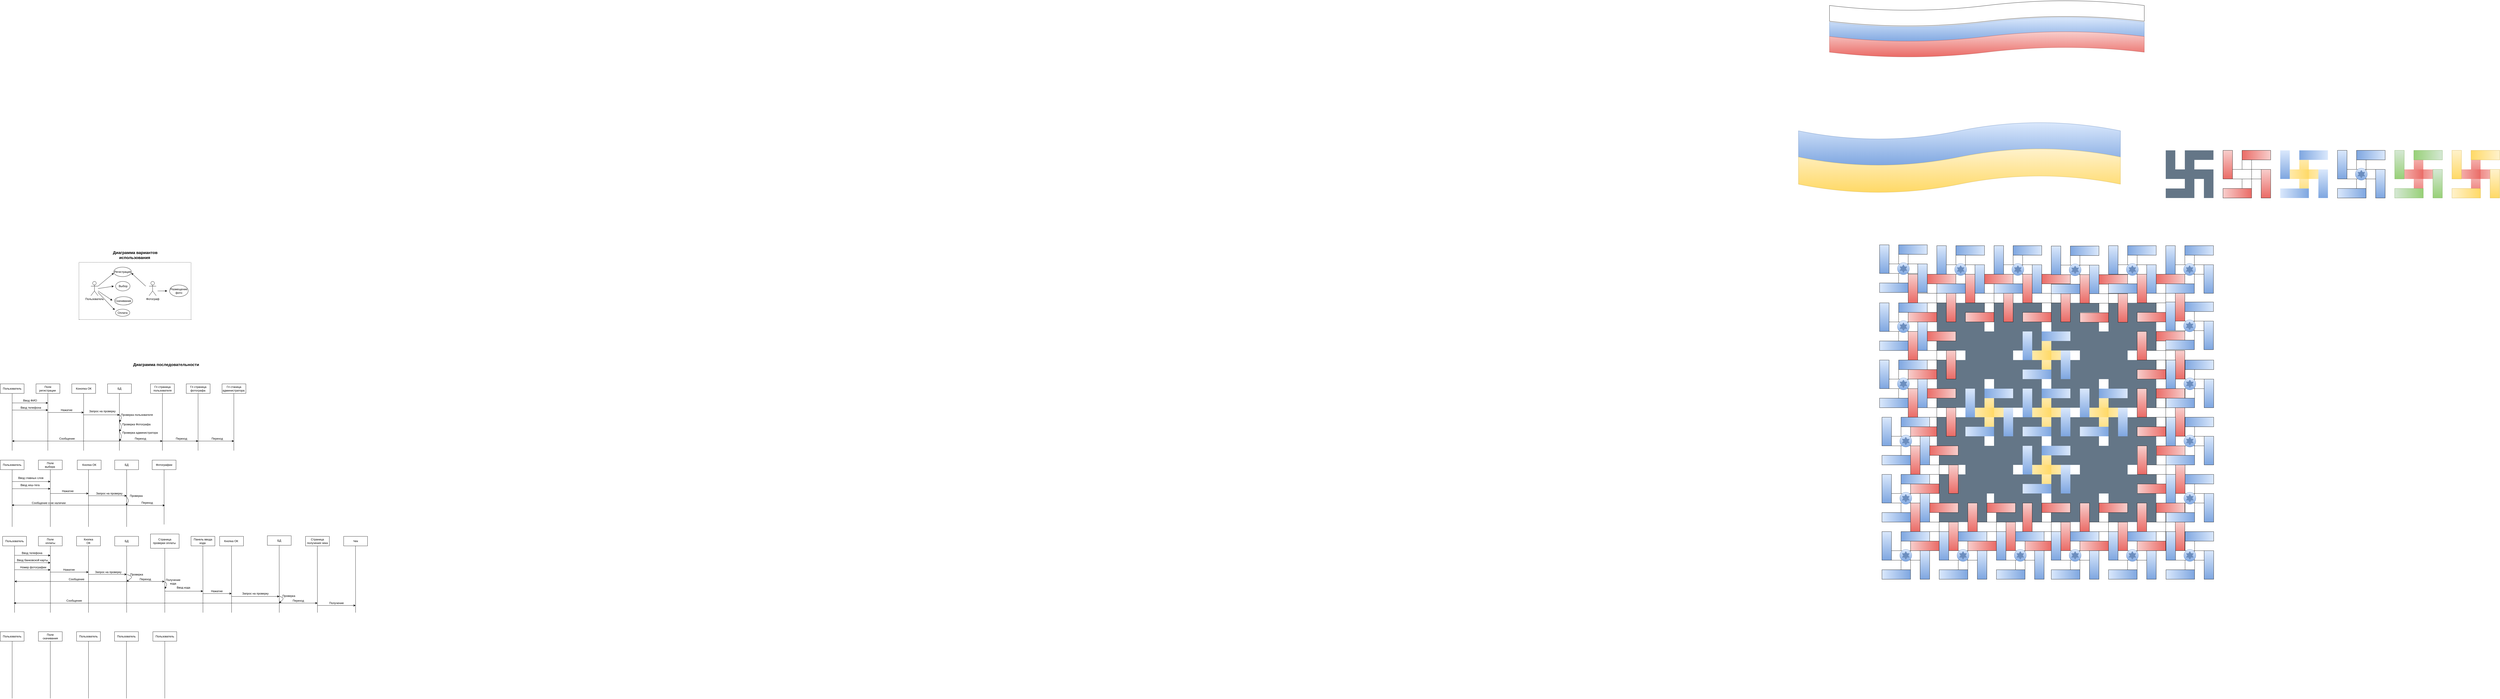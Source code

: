 <mxfile version="13.8.1" type="github">
  <diagram id="YE69xBtVCRSE5VGeOWay" name="Page-1">
    <mxGraphModel dx="4299" dy="3097" grid="1" gridSize="10" guides="1" tooltips="1" connect="1" arrows="1" fold="1" page="1" pageScale="1" pageWidth="827" pageHeight="1169" math="0" shadow="0">
      <root>
        <mxCell id="0" />
        <mxCell id="1" parent="0" />
        <mxCell id="iiHJ2bzhxihyjnqLkJOd-1" value="Пользователь" style="shape=umlActor;verticalLabelPosition=bottom;verticalAlign=top;html=1;outlineConnect=0;" parent="1" vertex="1">
          <mxGeometry x="170" y="250" width="30" height="60" as="geometry" />
        </mxCell>
        <mxCell id="iiHJ2bzhxihyjnqLkJOd-2" value="Фотограф" style="shape=umlActor;verticalLabelPosition=bottom;verticalAlign=top;html=1;outlineConnect=0;" parent="1" vertex="1">
          <mxGeometry x="414" y="250" width="30" height="60" as="geometry" />
        </mxCell>
        <mxCell id="iiHJ2bzhxihyjnqLkJOd-3" value="&lt;font style=&quot;font-size: 17px&quot;&gt;&lt;b&gt;Диаграмма вариантов использования&amp;nbsp;&lt;/b&gt;&lt;/font&gt;" style="text;html=1;align=center;verticalAlign=middle;whiteSpace=wrap;rounded=0;" parent="1" vertex="1">
          <mxGeometry x="213" y="90" width="286" height="100" as="geometry" />
        </mxCell>
        <mxCell id="iiHJ2bzhxihyjnqLkJOd-8" value="" style="ellipse;whiteSpace=wrap;html=1;" parent="1" vertex="1">
          <mxGeometry x="273.25" y="366.5" width="60" height="30" as="geometry" />
        </mxCell>
        <mxCell id="iiHJ2bzhxihyjnqLkJOd-9" value="" style="ellipse;whiteSpace=wrap;html=1;" parent="1" vertex="1">
          <mxGeometry x="500" y="265" width="78" height="49" as="geometry" />
        </mxCell>
        <mxCell id="iiHJ2bzhxihyjnqLkJOd-10" value="" style="ellipse;whiteSpace=wrap;html=1;" parent="1" vertex="1">
          <mxGeometry x="273.75" y="250" width="60.5" height="40" as="geometry" />
        </mxCell>
        <mxCell id="iiHJ2bzhxihyjnqLkJOd-11" value="" style="ellipse;whiteSpace=wrap;html=1;" parent="1" vertex="1">
          <mxGeometry x="266" y="190" width="74" height="40" as="geometry" />
        </mxCell>
        <mxCell id="iiHJ2bzhxihyjnqLkJOd-12" value="" style="ellipse;whiteSpace=wrap;html=1;" parent="1" vertex="1">
          <mxGeometry x="269.25" y="314" width="76" height="35" as="geometry" />
        </mxCell>
        <mxCell id="iiHJ2bzhxihyjnqLkJOd-13" value="Регистрация" style="text;html=1;strokeColor=none;fillColor=none;align=center;verticalAlign=middle;whiteSpace=wrap;rounded=0;" parent="1" vertex="1">
          <mxGeometry x="283" y="200" width="40" height="20" as="geometry" />
        </mxCell>
        <mxCell id="iiHJ2bzhxihyjnqLkJOd-15" value="Выбор&amp;nbsp;" style="text;html=1;strokeColor=none;fillColor=none;align=center;verticalAlign=middle;whiteSpace=wrap;rounded=0;" parent="1" vertex="1">
          <mxGeometry x="287.25" y="260" width="40" height="20" as="geometry" />
        </mxCell>
        <mxCell id="iiHJ2bzhxihyjnqLkJOd-16" value="Оплата" style="text;html=1;strokeColor=none;fillColor=none;align=center;verticalAlign=middle;whiteSpace=wrap;rounded=0;" parent="1" vertex="1">
          <mxGeometry x="283.25" y="371.5" width="40" height="20" as="geometry" />
        </mxCell>
        <mxCell id="iiHJ2bzhxihyjnqLkJOd-17" value="Скачивание" style="text;html=1;strokeColor=none;fillColor=none;align=center;verticalAlign=middle;whiteSpace=wrap;rounded=0;" parent="1" vertex="1">
          <mxGeometry x="286.25" y="321.5" width="40" height="20" as="geometry" />
        </mxCell>
        <mxCell id="iiHJ2bzhxihyjnqLkJOd-20" value="Размещение фото" style="text;html=1;strokeColor=none;fillColor=none;align=center;verticalAlign=middle;whiteSpace=wrap;rounded=0;" parent="1" vertex="1">
          <mxGeometry x="499" y="270" width="80" height="40" as="geometry" />
        </mxCell>
        <mxCell id="iiHJ2bzhxihyjnqLkJOd-24" value="" style="endArrow=classic;html=1;" parent="1" edge="1">
          <mxGeometry width="50" height="50" relative="1" as="geometry">
            <mxPoint x="200" y="270" as="sourcePoint" />
            <mxPoint x="266" y="215" as="targetPoint" />
          </mxGeometry>
        </mxCell>
        <mxCell id="iiHJ2bzhxihyjnqLkJOd-26" value="" style="endArrow=classic;html=1;" parent="1" edge="1">
          <mxGeometry width="50" height="50" relative="1" as="geometry">
            <mxPoint x="400" y="270" as="sourcePoint" />
            <mxPoint x="340" y="215" as="targetPoint" />
          </mxGeometry>
        </mxCell>
        <mxCell id="iiHJ2bzhxihyjnqLkJOd-27" value="" style="endArrow=classic;html=1;" parent="1" edge="1">
          <mxGeometry width="50" height="50" relative="1" as="geometry">
            <mxPoint x="450" y="290" as="sourcePoint" />
            <mxPoint x="490" y="290" as="targetPoint" />
          </mxGeometry>
        </mxCell>
        <mxCell id="iiHJ2bzhxihyjnqLkJOd-28" value="" style="endArrow=classic;html=1;" parent="1" edge="1">
          <mxGeometry width="50" height="50" relative="1" as="geometry">
            <mxPoint x="200" y="280" as="sourcePoint" />
            <mxPoint x="266" y="270" as="targetPoint" />
          </mxGeometry>
        </mxCell>
        <mxCell id="iiHJ2bzhxihyjnqLkJOd-29" value="" style="endArrow=classic;html=1;" parent="1" edge="1">
          <mxGeometry width="50" height="50" relative="1" as="geometry">
            <mxPoint x="200" y="290" as="sourcePoint" />
            <mxPoint x="260" y="330" as="targetPoint" />
          </mxGeometry>
        </mxCell>
        <mxCell id="iiHJ2bzhxihyjnqLkJOd-30" value="" style="endArrow=classic;html=1;" parent="1" source="iiHJ2bzhxihyjnqLkJOd-1" edge="1">
          <mxGeometry width="50" height="50" relative="1" as="geometry">
            <mxPoint x="216" y="300" as="sourcePoint" />
            <mxPoint x="270" y="370" as="targetPoint" />
          </mxGeometry>
        </mxCell>
        <mxCell id="iiHJ2bzhxihyjnqLkJOd-31" value="" style="endArrow=none;dashed=1;html=1;" parent="1" edge="1">
          <mxGeometry width="50" height="50" relative="1" as="geometry">
            <mxPoint x="121" y="410" as="sourcePoint" />
            <mxPoint x="591" y="410" as="targetPoint" />
          </mxGeometry>
        </mxCell>
        <mxCell id="iiHJ2bzhxihyjnqLkJOd-32" value="" style="endArrow=none;dashed=1;html=1;" parent="1" edge="1">
          <mxGeometry width="50" height="50" relative="1" as="geometry">
            <mxPoint x="120" y="410" as="sourcePoint" />
            <mxPoint x="120" y="170" as="targetPoint" />
          </mxGeometry>
        </mxCell>
        <mxCell id="iiHJ2bzhxihyjnqLkJOd-33" value="" style="endArrow=none;dashed=1;html=1;" parent="1" edge="1">
          <mxGeometry width="50" height="50" relative="1" as="geometry">
            <mxPoint x="120" y="170" as="sourcePoint" />
            <mxPoint x="590" y="170" as="targetPoint" />
          </mxGeometry>
        </mxCell>
        <mxCell id="iiHJ2bzhxihyjnqLkJOd-34" value="" style="endArrow=none;dashed=1;html=1;" parent="1" edge="1">
          <mxGeometry width="50" height="50" relative="1" as="geometry">
            <mxPoint x="590" y="410" as="sourcePoint" />
            <mxPoint x="590" y="170" as="targetPoint" />
          </mxGeometry>
        </mxCell>
        <mxCell id="iiHJ2bzhxihyjnqLkJOd-60" value="&lt;font style=&quot;font-size: 17px&quot;&gt;&lt;b&gt;Диаграмма последовательности&amp;nbsp;&lt;/b&gt;&lt;/font&gt;" style="text;html=1;align=center;verticalAlign=middle;whiteSpace=wrap;rounded=0;" parent="1" vertex="1">
          <mxGeometry x="345.25" y="550" width="286" height="100" as="geometry" />
        </mxCell>
        <mxCell id="iiHJ2bzhxihyjnqLkJOd-63" value="" style="rounded=0;whiteSpace=wrap;html=1;" parent="1" vertex="1">
          <mxGeometry x="-210" y="680" width="100" height="40" as="geometry" />
        </mxCell>
        <mxCell id="iiHJ2bzhxihyjnqLkJOd-64" value="Пользователь" style="text;html=1;strokeColor=none;fillColor=none;align=center;verticalAlign=middle;whiteSpace=wrap;rounded=0;" parent="1" vertex="1">
          <mxGeometry x="-180" y="690" width="40" height="20" as="geometry" />
        </mxCell>
        <mxCell id="iiHJ2bzhxihyjnqLkJOd-65" value="" style="rounded=0;whiteSpace=wrap;html=1;" parent="1" vertex="1">
          <mxGeometry x="-60" y="680" width="100" height="40" as="geometry" />
        </mxCell>
        <mxCell id="iiHJ2bzhxihyjnqLkJOd-66" value="" style="rounded=0;whiteSpace=wrap;html=1;" parent="1" vertex="1">
          <mxGeometry x="90" y="680" width="100" height="40" as="geometry" />
        </mxCell>
        <mxCell id="iiHJ2bzhxihyjnqLkJOd-67" value="" style="rounded=0;whiteSpace=wrap;html=1;" parent="1" vertex="1">
          <mxGeometry x="420" y="680" width="100" height="40" as="geometry" />
        </mxCell>
        <mxCell id="iiHJ2bzhxihyjnqLkJOd-68" value="" style="rounded=0;whiteSpace=wrap;html=1;" parent="1" vertex="1">
          <mxGeometry x="240" y="680" width="100" height="40" as="geometry" />
        </mxCell>
        <mxCell id="iiHJ2bzhxihyjnqLkJOd-70" value="" style="endArrow=none;html=1;entryX=0.5;entryY=1;entryDx=0;entryDy=0;" parent="1" target="iiHJ2bzhxihyjnqLkJOd-63" edge="1">
          <mxGeometry width="50" height="50" relative="1" as="geometry">
            <mxPoint x="-160" y="960" as="sourcePoint" />
            <mxPoint x="-160" y="800" as="targetPoint" />
          </mxGeometry>
        </mxCell>
        <mxCell id="iiHJ2bzhxihyjnqLkJOd-71" value="" style="endArrow=none;html=1;entryX=0.5;entryY=1;entryDx=0;entryDy=0;" parent="1" edge="1">
          <mxGeometry width="50" height="50" relative="1" as="geometry">
            <mxPoint x="-10.42" y="960" as="sourcePoint" />
            <mxPoint x="-10.42" y="720" as="targetPoint" />
          </mxGeometry>
        </mxCell>
        <mxCell id="iiHJ2bzhxihyjnqLkJOd-72" value="" style="endArrow=none;html=1;entryX=0.5;entryY=1;entryDx=0;entryDy=0;" parent="1" edge="1">
          <mxGeometry width="50" height="50" relative="1" as="geometry">
            <mxPoint x="139.58" y="960" as="sourcePoint" />
            <mxPoint x="139.58" y="720" as="targetPoint" />
          </mxGeometry>
        </mxCell>
        <mxCell id="iiHJ2bzhxihyjnqLkJOd-73" value="" style="endArrow=none;html=1;entryX=0.5;entryY=1;entryDx=0;entryDy=0;" parent="1" edge="1">
          <mxGeometry width="50" height="50" relative="1" as="geometry">
            <mxPoint x="289.58" y="960" as="sourcePoint" />
            <mxPoint x="289.58" y="720" as="targetPoint" />
          </mxGeometry>
        </mxCell>
        <mxCell id="iiHJ2bzhxihyjnqLkJOd-74" value="" style="endArrow=none;html=1;entryX=0.5;entryY=1;entryDx=0;entryDy=0;" parent="1" edge="1">
          <mxGeometry width="50" height="50" relative="1" as="geometry">
            <mxPoint x="470.0" y="960" as="sourcePoint" />
            <mxPoint x="470.0" y="720" as="targetPoint" />
          </mxGeometry>
        </mxCell>
        <mxCell id="iiHJ2bzhxihyjnqLkJOd-75" value="Поле регистрации&amp;nbsp;" style="text;html=1;strokeColor=none;fillColor=none;align=center;verticalAlign=middle;whiteSpace=wrap;rounded=0;" parent="1" vertex="1">
          <mxGeometry x="-60" y="690" width="100" height="20" as="geometry" />
        </mxCell>
        <mxCell id="iiHJ2bzhxihyjnqLkJOd-76" value="Конопка ОК" style="text;html=1;strokeColor=none;fillColor=none;align=center;verticalAlign=middle;whiteSpace=wrap;rounded=0;" parent="1" vertex="1">
          <mxGeometry x="95" y="685" width="90" height="30" as="geometry" />
        </mxCell>
        <mxCell id="iiHJ2bzhxihyjnqLkJOd-77" value="БД" style="text;html=1;strokeColor=none;fillColor=none;align=center;verticalAlign=middle;whiteSpace=wrap;rounded=0;" parent="1" vertex="1">
          <mxGeometry x="270" y="690" width="40" height="20" as="geometry" />
        </mxCell>
        <mxCell id="iiHJ2bzhxihyjnqLkJOd-78" value="Гл страница пользователя" style="text;html=1;strokeColor=none;fillColor=none;align=center;verticalAlign=middle;whiteSpace=wrap;rounded=0;" parent="1" vertex="1">
          <mxGeometry x="426.5" y="690" width="87" height="20" as="geometry" />
        </mxCell>
        <mxCell id="iiHJ2bzhxihyjnqLkJOd-79" value="" style="endArrow=classic;html=1;" parent="1" edge="1">
          <mxGeometry width="50" height="50" relative="1" as="geometry">
            <mxPoint x="-160" y="760" as="sourcePoint" />
            <mxPoint x="-10" y="760" as="targetPoint" />
          </mxGeometry>
        </mxCell>
        <mxCell id="iiHJ2bzhxihyjnqLkJOd-80" value="Ввод ФИО" style="text;html=1;strokeColor=none;fillColor=none;align=center;verticalAlign=middle;whiteSpace=wrap;rounded=0;" parent="1" vertex="1">
          <mxGeometry x="-120" y="740" width="70" height="20" as="geometry" />
        </mxCell>
        <mxCell id="iiHJ2bzhxihyjnqLkJOd-81" value="" style="endArrow=classic;html=1;" parent="1" edge="1">
          <mxGeometry width="50" height="50" relative="1" as="geometry">
            <mxPoint x="-160.0" y="790" as="sourcePoint" />
            <mxPoint x="-10.0" y="790" as="targetPoint" />
          </mxGeometry>
        </mxCell>
        <mxCell id="iiHJ2bzhxihyjnqLkJOd-82" value="Ввод телефона&amp;nbsp;" style="text;html=1;strokeColor=none;fillColor=none;align=center;verticalAlign=middle;whiteSpace=wrap;rounded=0;" parent="1" vertex="1">
          <mxGeometry x="-130" y="770" width="100" height="20" as="geometry" />
        </mxCell>
        <mxCell id="iiHJ2bzhxihyjnqLkJOd-83" value="Нажатие&amp;nbsp;" style="text;html=1;strokeColor=none;fillColor=none;align=center;verticalAlign=middle;whiteSpace=wrap;rounded=0;" parent="1" vertex="1">
          <mxGeometry x="50" y="780" width="40" height="20" as="geometry" />
        </mxCell>
        <mxCell id="iiHJ2bzhxihyjnqLkJOd-84" value="" style="endArrow=classic;html=1;" parent="1" edge="1">
          <mxGeometry width="50" height="50" relative="1" as="geometry">
            <mxPoint x="-10.0" y="800" as="sourcePoint" />
            <mxPoint x="140.0" y="800" as="targetPoint" />
          </mxGeometry>
        </mxCell>
        <mxCell id="iiHJ2bzhxihyjnqLkJOd-85" value="" style="endArrow=classic;html=1;" parent="1" edge="1">
          <mxGeometry width="50" height="50" relative="1" as="geometry">
            <mxPoint x="140.0" y="810" as="sourcePoint" />
            <mxPoint x="290" y="810" as="targetPoint" />
          </mxGeometry>
        </mxCell>
        <mxCell id="iiHJ2bzhxihyjnqLkJOd-87" value="" style="endArrow=classic;html=1;" parent="1" edge="1">
          <mxGeometry width="50" height="50" relative="1" as="geometry">
            <mxPoint x="290" y="920" as="sourcePoint" />
            <mxPoint x="470" y="920" as="targetPoint" />
          </mxGeometry>
        </mxCell>
        <mxCell id="iiHJ2bzhxihyjnqLkJOd-88" value="Запрос на проверку&amp;nbsp;" style="text;html=1;strokeColor=none;fillColor=none;align=center;verticalAlign=middle;whiteSpace=wrap;rounded=0;" parent="1" vertex="1">
          <mxGeometry x="150" y="780" width="140" height="30" as="geometry" />
        </mxCell>
        <mxCell id="iiHJ2bzhxihyjnqLkJOd-90" value="" style="endArrow=classic;html=1;exitX=1;exitY=1;exitDx=0;exitDy=0;" parent="1" source="iiHJ2bzhxihyjnqLkJOd-88" edge="1">
          <mxGeometry width="50" height="50" relative="1" as="geometry">
            <mxPoint x="320" y="810" as="sourcePoint" />
            <mxPoint x="290" y="840" as="targetPoint" />
            <Array as="points">
              <mxPoint x="300" y="820" />
            </Array>
          </mxGeometry>
        </mxCell>
        <mxCell id="iiHJ2bzhxihyjnqLkJOd-91" value="Проверка пользователя&amp;nbsp;" style="text;html=1;strokeColor=none;fillColor=none;align=center;verticalAlign=middle;whiteSpace=wrap;rounded=0;" parent="1" vertex="1">
          <mxGeometry x="290" y="790" width="150" height="40" as="geometry" />
        </mxCell>
        <mxCell id="iiHJ2bzhxihyjnqLkJOd-92" value="Проверка Фотографа&amp;nbsp;" style="text;html=1;strokeColor=none;fillColor=none;align=center;verticalAlign=middle;whiteSpace=wrap;rounded=0;" parent="1" vertex="1">
          <mxGeometry x="286.25" y="840" width="152.75" height="20" as="geometry" />
        </mxCell>
        <mxCell id="iiHJ2bzhxihyjnqLkJOd-94" value="" style="endArrow=classic;html=1;" parent="1" edge="1">
          <mxGeometry width="50" height="50" relative="1" as="geometry">
            <mxPoint x="290" y="840" as="sourcePoint" />
            <mxPoint x="290" y="880" as="targetPoint" />
            <Array as="points">
              <mxPoint x="300" y="860" />
            </Array>
          </mxGeometry>
        </mxCell>
        <mxCell id="iiHJ2bzhxihyjnqLkJOd-95" value="" style="endArrow=classic;html=1;" parent="1" edge="1">
          <mxGeometry width="50" height="50" relative="1" as="geometry">
            <mxPoint x="290" y="880" as="sourcePoint" />
            <mxPoint x="290" y="920" as="targetPoint" />
            <Array as="points">
              <mxPoint x="300" y="900" />
            </Array>
          </mxGeometry>
        </mxCell>
        <mxCell id="iiHJ2bzhxihyjnqLkJOd-96" value="Проверка администратора&amp;nbsp;" style="text;html=1;strokeColor=none;fillColor=none;align=center;verticalAlign=middle;whiteSpace=wrap;rounded=0;" parent="1" vertex="1">
          <mxGeometry x="283" y="860" width="190" height="50" as="geometry" />
        </mxCell>
        <mxCell id="iiHJ2bzhxihyjnqLkJOd-97" value="Переход" style="text;html=1;strokeColor=none;fillColor=none;align=center;verticalAlign=middle;whiteSpace=wrap;rounded=0;" parent="1" vertex="1">
          <mxGeometry x="358" y="900" width="40" height="20" as="geometry" />
        </mxCell>
        <mxCell id="iiHJ2bzhxihyjnqLkJOd-98" value="" style="rounded=0;whiteSpace=wrap;html=1;" parent="1" vertex="1">
          <mxGeometry x="570" y="680" width="100" height="40" as="geometry" />
        </mxCell>
        <mxCell id="iiHJ2bzhxihyjnqLkJOd-99" value="Гл страница фотографа&amp;nbsp;" style="text;html=1;strokeColor=none;fillColor=none;align=center;verticalAlign=middle;whiteSpace=wrap;rounded=0;" parent="1" vertex="1">
          <mxGeometry x="576.5" y="690" width="87" height="20" as="geometry" />
        </mxCell>
        <mxCell id="iiHJ2bzhxihyjnqLkJOd-100" value="" style="rounded=0;whiteSpace=wrap;html=1;" parent="1" vertex="1">
          <mxGeometry x="720" y="680" width="100" height="40" as="geometry" />
        </mxCell>
        <mxCell id="iiHJ2bzhxihyjnqLkJOd-101" value="Гл станица администратора&amp;nbsp;" style="text;html=1;strokeColor=none;fillColor=none;align=center;verticalAlign=middle;whiteSpace=wrap;rounded=0;" parent="1" vertex="1">
          <mxGeometry x="715" y="667.5" width="110" height="65" as="geometry" />
        </mxCell>
        <mxCell id="VN3i59JF1z_-Vm6CVips-3" value="" style="rounded=0;whiteSpace=wrap;html=1;" parent="1" vertex="1">
          <mxGeometry x="-210" y="1000" width="100" height="40" as="geometry" />
        </mxCell>
        <mxCell id="VN3i59JF1z_-Vm6CVips-4" value="Пользователь" style="text;html=1;strokeColor=none;fillColor=none;align=center;verticalAlign=middle;whiteSpace=wrap;rounded=0;" parent="1" vertex="1">
          <mxGeometry x="-180" y="1010" width="40" height="20" as="geometry" />
        </mxCell>
        <mxCell id="VN3i59JF1z_-Vm6CVips-5" value="" style="endArrow=none;html=1;entryX=0.5;entryY=1;entryDx=0;entryDy=0;" parent="1" target="VN3i59JF1z_-Vm6CVips-3" edge="1">
          <mxGeometry width="50" height="50" relative="1" as="geometry">
            <mxPoint x="-160" y="1280" as="sourcePoint" />
            <mxPoint x="-150" y="1120" as="targetPoint" />
          </mxGeometry>
        </mxCell>
        <mxCell id="VN3i59JF1z_-Vm6CVips-9" value="" style="rounded=0;whiteSpace=wrap;html=1;" parent="1" vertex="1">
          <mxGeometry x="-50" y="1000" width="100" height="40" as="geometry" />
        </mxCell>
        <mxCell id="VN3i59JF1z_-Vm6CVips-10" value="Поле выбора&amp;nbsp;" style="text;html=1;strokeColor=none;fillColor=none;align=center;verticalAlign=middle;whiteSpace=wrap;rounded=0;" parent="1" vertex="1">
          <mxGeometry x="-20" y="1010" width="40" height="20" as="geometry" />
        </mxCell>
        <mxCell id="VN3i59JF1z_-Vm6CVips-11" value="" style="endArrow=none;html=1;entryX=0.5;entryY=1;entryDx=0;entryDy=0;" parent="1" target="VN3i59JF1z_-Vm6CVips-9" edge="1">
          <mxGeometry width="50" height="50" relative="1" as="geometry">
            <mxPoint y="1280" as="sourcePoint" />
            <mxPoint x="10" y="1120" as="targetPoint" />
          </mxGeometry>
        </mxCell>
        <mxCell id="VN3i59JF1z_-Vm6CVips-12" value="" style="rounded=0;whiteSpace=wrap;html=1;" parent="1" vertex="1">
          <mxGeometry x="270" y="1000" width="100" height="40" as="geometry" />
        </mxCell>
        <mxCell id="VN3i59JF1z_-Vm6CVips-13" value="БД" style="text;html=1;strokeColor=none;fillColor=none;align=center;verticalAlign=middle;whiteSpace=wrap;rounded=0;" parent="1" vertex="1">
          <mxGeometry x="300" y="1010" width="40" height="20" as="geometry" />
        </mxCell>
        <mxCell id="VN3i59JF1z_-Vm6CVips-14" value="" style="endArrow=none;html=1;entryX=0.5;entryY=1;entryDx=0;entryDy=0;" parent="1" target="VN3i59JF1z_-Vm6CVips-12" edge="1">
          <mxGeometry width="50" height="50" relative="1" as="geometry">
            <mxPoint x="320" y="1280" as="sourcePoint" />
            <mxPoint x="297" y="1120" as="targetPoint" />
          </mxGeometry>
        </mxCell>
        <mxCell id="VN3i59JF1z_-Vm6CVips-15" value="" style="rounded=0;whiteSpace=wrap;html=1;" parent="1" vertex="1">
          <mxGeometry x="427" y="1000" width="100" height="40" as="geometry" />
        </mxCell>
        <mxCell id="VN3i59JF1z_-Vm6CVips-16" value="Фотографии" style="text;html=1;strokeColor=none;fillColor=none;align=center;verticalAlign=middle;whiteSpace=wrap;rounded=0;" parent="1" vertex="1">
          <mxGeometry x="457" y="1010" width="40" height="20" as="geometry" />
        </mxCell>
        <mxCell id="VN3i59JF1z_-Vm6CVips-17" value="" style="endArrow=none;html=1;entryX=0.5;entryY=1;entryDx=0;entryDy=0;" parent="1" target="VN3i59JF1z_-Vm6CVips-15" edge="1">
          <mxGeometry width="50" height="50" relative="1" as="geometry">
            <mxPoint x="477" y="1270" as="sourcePoint" />
            <mxPoint x="540.25" y="1120" as="targetPoint" />
          </mxGeometry>
        </mxCell>
        <mxCell id="VN3i59JF1z_-Vm6CVips-21" value="" style="rounded=0;whiteSpace=wrap;html=1;" parent="1" vertex="1">
          <mxGeometry x="-200" y="1320" width="100" height="40" as="geometry" />
        </mxCell>
        <mxCell id="VN3i59JF1z_-Vm6CVips-22" value="Пользователь" style="text;html=1;strokeColor=none;fillColor=none;align=center;verticalAlign=middle;whiteSpace=wrap;rounded=0;" parent="1" vertex="1">
          <mxGeometry x="-170" y="1330" width="40" height="20" as="geometry" />
        </mxCell>
        <mxCell id="VN3i59JF1z_-Vm6CVips-23" value="" style="endArrow=none;html=1;entryX=0.5;entryY=1;entryDx=0;entryDy=0;" parent="1" target="VN3i59JF1z_-Vm6CVips-21" edge="1">
          <mxGeometry width="50" height="50" relative="1" as="geometry">
            <mxPoint x="-150" y="1640" as="sourcePoint" />
            <mxPoint x="-150" y="1440" as="targetPoint" />
          </mxGeometry>
        </mxCell>
        <mxCell id="VN3i59JF1z_-Vm6CVips-24" value="" style="rounded=0;whiteSpace=wrap;html=1;" parent="1" vertex="1">
          <mxGeometry x="-50" y="1320" width="100" height="40" as="geometry" />
        </mxCell>
        <mxCell id="VN3i59JF1z_-Vm6CVips-25" value="Поле оплаты" style="text;html=1;strokeColor=none;fillColor=none;align=center;verticalAlign=middle;whiteSpace=wrap;rounded=0;" parent="1" vertex="1">
          <mxGeometry x="-20" y="1330" width="40" height="20" as="geometry" />
        </mxCell>
        <mxCell id="VN3i59JF1z_-Vm6CVips-26" value="" style="endArrow=none;html=1;entryX=0.5;entryY=1;entryDx=0;entryDy=0;" parent="1" target="VN3i59JF1z_-Vm6CVips-24" edge="1">
          <mxGeometry width="50" height="50" relative="1" as="geometry">
            <mxPoint y="1640" as="sourcePoint" />
            <mxPoint x="-10" y="1440" as="targetPoint" />
          </mxGeometry>
        </mxCell>
        <mxCell id="VN3i59JF1z_-Vm6CVips-27" value="" style="rounded=0;whiteSpace=wrap;html=1;" parent="1" vertex="1">
          <mxGeometry x="110" y="1320" width="100" height="40" as="geometry" />
        </mxCell>
        <mxCell id="VN3i59JF1z_-Vm6CVips-28" value="Кнопка ОК" style="text;html=1;strokeColor=none;fillColor=none;align=center;verticalAlign=middle;whiteSpace=wrap;rounded=0;" parent="1" vertex="1">
          <mxGeometry x="140" y="1330" width="40" height="20" as="geometry" />
        </mxCell>
        <mxCell id="VN3i59JF1z_-Vm6CVips-29" value="" style="endArrow=none;html=1;entryX=0.5;entryY=1;entryDx=0;entryDy=0;" parent="1" target="VN3i59JF1z_-Vm6CVips-27" edge="1">
          <mxGeometry width="50" height="50" relative="1" as="geometry">
            <mxPoint x="160" y="1640" as="sourcePoint" />
            <mxPoint x="140" y="1440" as="targetPoint" />
          </mxGeometry>
        </mxCell>
        <mxCell id="VN3i59JF1z_-Vm6CVips-30" value="" style="rounded=0;whiteSpace=wrap;html=1;" parent="1" vertex="1">
          <mxGeometry x="270" y="1320" width="100" height="40" as="geometry" />
        </mxCell>
        <mxCell id="VN3i59JF1z_-Vm6CVips-31" value="БД" style="text;html=1;strokeColor=none;fillColor=none;align=center;verticalAlign=middle;whiteSpace=wrap;rounded=0;" parent="1" vertex="1">
          <mxGeometry x="300" y="1330" width="40" height="20" as="geometry" />
        </mxCell>
        <mxCell id="VN3i59JF1z_-Vm6CVips-32" value="" style="endArrow=none;html=1;entryX=0.5;entryY=1;entryDx=0;entryDy=0;" parent="1" target="VN3i59JF1z_-Vm6CVips-30" edge="1">
          <mxGeometry width="50" height="50" relative="1" as="geometry">
            <mxPoint x="320" y="1640" as="sourcePoint" />
            <mxPoint x="283.25" y="1440" as="targetPoint" />
          </mxGeometry>
        </mxCell>
        <mxCell id="VN3i59JF1z_-Vm6CVips-33" value="" style="rounded=0;whiteSpace=wrap;html=1;" parent="1" vertex="1">
          <mxGeometry x="420" y="1310" width="120" height="60" as="geometry" />
        </mxCell>
        <mxCell id="VN3i59JF1z_-Vm6CVips-34" value="Страница проверки оплаты&amp;nbsp;" style="text;html=1;strokeColor=none;fillColor=none;align=center;verticalAlign=middle;whiteSpace=wrap;rounded=0;" parent="1" vertex="1">
          <mxGeometry x="425" y="1317.5" width="110" height="45" as="geometry" />
        </mxCell>
        <mxCell id="VN3i59JF1z_-Vm6CVips-35" value="" style="endArrow=none;html=1;entryX=0.5;entryY=1;entryDx=0;entryDy=0;" parent="1" target="VN3i59JF1z_-Vm6CVips-33" edge="1">
          <mxGeometry width="50" height="50" relative="1" as="geometry">
            <mxPoint x="480" y="1640" as="sourcePoint" />
            <mxPoint x="472" y="1380" as="targetPoint" />
          </mxGeometry>
        </mxCell>
        <mxCell id="VN3i59JF1z_-Vm6CVips-36" value="" style="rounded=0;whiteSpace=wrap;html=1;" parent="1" vertex="1">
          <mxGeometry x="-210" y="1720" width="100" height="40" as="geometry" />
        </mxCell>
        <mxCell id="VN3i59JF1z_-Vm6CVips-37" value="Пользователь" style="text;html=1;strokeColor=none;fillColor=none;align=center;verticalAlign=middle;whiteSpace=wrap;rounded=0;" parent="1" vertex="1">
          <mxGeometry x="-180" y="1730" width="40" height="20" as="geometry" />
        </mxCell>
        <mxCell id="VN3i59JF1z_-Vm6CVips-38" value="" style="endArrow=none;html=1;entryX=0.5;entryY=1;entryDx=0;entryDy=0;" parent="1" target="VN3i59JF1z_-Vm6CVips-36" edge="1">
          <mxGeometry width="50" height="50" relative="1" as="geometry">
            <mxPoint x="-160" y="2000" as="sourcePoint" />
            <mxPoint x="-160" y="1840" as="targetPoint" />
          </mxGeometry>
        </mxCell>
        <mxCell id="VN3i59JF1z_-Vm6CVips-39" value="" style="rounded=0;whiteSpace=wrap;html=1;" parent="1" vertex="1">
          <mxGeometry x="-50" y="1720" width="100" height="40" as="geometry" />
        </mxCell>
        <mxCell id="VN3i59JF1z_-Vm6CVips-40" value="Поле скачивания" style="text;html=1;strokeColor=none;fillColor=none;align=center;verticalAlign=middle;whiteSpace=wrap;rounded=0;" parent="1" vertex="1">
          <mxGeometry x="-20" y="1730" width="40" height="20" as="geometry" />
        </mxCell>
        <mxCell id="VN3i59JF1z_-Vm6CVips-41" value="" style="endArrow=none;html=1;entryX=0.5;entryY=1;entryDx=0;entryDy=0;" parent="1" target="VN3i59JF1z_-Vm6CVips-39" edge="1">
          <mxGeometry width="50" height="50" relative="1" as="geometry">
            <mxPoint y="2000" as="sourcePoint" />
            <mxPoint y="1840" as="targetPoint" />
          </mxGeometry>
        </mxCell>
        <mxCell id="VN3i59JF1z_-Vm6CVips-42" value="" style="rounded=0;whiteSpace=wrap;html=1;" parent="1" vertex="1">
          <mxGeometry x="110" y="1720" width="100" height="40" as="geometry" />
        </mxCell>
        <mxCell id="VN3i59JF1z_-Vm6CVips-43" value="Пользователь" style="text;html=1;strokeColor=none;fillColor=none;align=center;verticalAlign=middle;whiteSpace=wrap;rounded=0;" parent="1" vertex="1">
          <mxGeometry x="140" y="1730" width="40" height="20" as="geometry" />
        </mxCell>
        <mxCell id="VN3i59JF1z_-Vm6CVips-44" value="" style="endArrow=none;html=1;entryX=0.5;entryY=1;entryDx=0;entryDy=0;" parent="1" target="VN3i59JF1z_-Vm6CVips-42" edge="1">
          <mxGeometry width="50" height="50" relative="1" as="geometry">
            <mxPoint x="160" y="2000" as="sourcePoint" />
            <mxPoint x="160" y="1840" as="targetPoint" />
          </mxGeometry>
        </mxCell>
        <mxCell id="VN3i59JF1z_-Vm6CVips-45" value="" style="rounded=0;whiteSpace=wrap;html=1;" parent="1" vertex="1">
          <mxGeometry x="269.25" y="1720" width="100" height="40" as="geometry" />
        </mxCell>
        <mxCell id="VN3i59JF1z_-Vm6CVips-46" value="Пользователь" style="text;html=1;strokeColor=none;fillColor=none;align=center;verticalAlign=middle;whiteSpace=wrap;rounded=0;" parent="1" vertex="1">
          <mxGeometry x="299.25" y="1730" width="40" height="20" as="geometry" />
        </mxCell>
        <mxCell id="VN3i59JF1z_-Vm6CVips-47" value="" style="endArrow=none;html=1;entryX=0.5;entryY=1;entryDx=0;entryDy=0;" parent="1" target="VN3i59JF1z_-Vm6CVips-45" edge="1">
          <mxGeometry width="50" height="50" relative="1" as="geometry">
            <mxPoint x="319.25" y="2000" as="sourcePoint" />
            <mxPoint x="319.25" y="1840" as="targetPoint" />
          </mxGeometry>
        </mxCell>
        <mxCell id="VN3i59JF1z_-Vm6CVips-48" value="" style="rounded=0;whiteSpace=wrap;html=1;" parent="1" vertex="1">
          <mxGeometry x="430" y="1720" width="100" height="40" as="geometry" />
        </mxCell>
        <mxCell id="VN3i59JF1z_-Vm6CVips-49" value="Пользователь" style="text;html=1;strokeColor=none;fillColor=none;align=center;verticalAlign=middle;whiteSpace=wrap;rounded=0;" parent="1" vertex="1">
          <mxGeometry x="460" y="1730" width="40" height="20" as="geometry" />
        </mxCell>
        <mxCell id="VN3i59JF1z_-Vm6CVips-50" value="" style="endArrow=none;html=1;entryX=0.5;entryY=1;entryDx=0;entryDy=0;" parent="1" target="VN3i59JF1z_-Vm6CVips-48" edge="1">
          <mxGeometry width="50" height="50" relative="1" as="geometry">
            <mxPoint x="480" y="2000" as="sourcePoint" />
            <mxPoint x="480" y="1840" as="targetPoint" />
          </mxGeometry>
        </mxCell>
        <mxCell id="VN3i59JF1z_-Vm6CVips-52" value="" style="endArrow=classic;html=1;" parent="1" edge="1">
          <mxGeometry width="50" height="50" relative="1" as="geometry">
            <mxPoint x="-160.0" y="1090" as="sourcePoint" />
            <mxPoint y="1090" as="targetPoint" />
          </mxGeometry>
        </mxCell>
        <mxCell id="VN3i59JF1z_-Vm6CVips-53" value="Ввод главных слов&amp;nbsp;" style="text;html=1;strokeColor=none;fillColor=none;align=center;verticalAlign=middle;whiteSpace=wrap;rounded=0;" parent="1" vertex="1">
          <mxGeometry x="-140" y="1060" width="120" height="30" as="geometry" />
        </mxCell>
        <mxCell id="VN3i59JF1z_-Vm6CVips-54" value="Ввод хеш-тега" style="text;html=1;strokeColor=none;fillColor=none;align=center;verticalAlign=middle;whiteSpace=wrap;rounded=0;" parent="1" vertex="1">
          <mxGeometry x="-150" y="1090" width="130" height="30" as="geometry" />
        </mxCell>
        <mxCell id="VN3i59JF1z_-Vm6CVips-55" value="" style="endArrow=classic;html=1;" parent="1" edge="1">
          <mxGeometry width="50" height="50" relative="1" as="geometry">
            <mxPoint x="-160.0" y="1120" as="sourcePoint" />
            <mxPoint y="1120" as="targetPoint" />
          </mxGeometry>
        </mxCell>
        <mxCell id="VN3i59JF1z_-Vm6CVips-56" value="" style="endArrow=classic;html=1;" parent="1" edge="1">
          <mxGeometry width="50" height="50" relative="1" as="geometry">
            <mxPoint x="2.274e-13" y="1140" as="sourcePoint" />
            <mxPoint x="160" y="1140" as="targetPoint" />
          </mxGeometry>
        </mxCell>
        <mxCell id="VN3i59JF1z_-Vm6CVips-57" value="Запрос на проверку&amp;nbsp;" style="text;html=1;strokeColor=none;fillColor=none;align=center;verticalAlign=middle;whiteSpace=wrap;rounded=0;" parent="1" vertex="1">
          <mxGeometry x="164.25" y="1120" width="170" height="40" as="geometry" />
        </mxCell>
        <mxCell id="VN3i59JF1z_-Vm6CVips-58" value="" style="endArrow=classic;html=1;" parent="1" edge="1">
          <mxGeometry width="50" height="50" relative="1" as="geometry">
            <mxPoint x="317" y="1150" as="sourcePoint" />
            <mxPoint x="317" y="1190" as="targetPoint" />
            <Array as="points">
              <mxPoint x="330" y="1170" />
            </Array>
          </mxGeometry>
        </mxCell>
        <mxCell id="VN3i59JF1z_-Vm6CVips-59" value="Проверка&amp;nbsp;" style="text;html=1;strokeColor=none;fillColor=none;align=center;verticalAlign=middle;whiteSpace=wrap;rounded=0;" parent="1" vertex="1">
          <mxGeometry x="342" y="1140" width="40" height="20" as="geometry" />
        </mxCell>
        <mxCell id="VN3i59JF1z_-Vm6CVips-60" value="" style="endArrow=classic;html=1;" parent="1" edge="1">
          <mxGeometry width="50" height="50" relative="1" as="geometry">
            <mxPoint x="320.0" y="1190" as="sourcePoint" />
            <mxPoint x="480" y="1190" as="targetPoint" />
          </mxGeometry>
        </mxCell>
        <mxCell id="VN3i59JF1z_-Vm6CVips-61" value="Переход" style="text;html=1;strokeColor=none;fillColor=none;align=center;verticalAlign=middle;whiteSpace=wrap;rounded=0;" parent="1" vertex="1">
          <mxGeometry x="386.25" y="1169" width="40" height="20" as="geometry" />
        </mxCell>
        <mxCell id="VN3i59JF1z_-Vm6CVips-63" value="" style="endArrow=classic;html=1;" parent="1" edge="1">
          <mxGeometry width="50" height="50" relative="1" as="geometry">
            <mxPoint x="320" y="1189" as="sourcePoint" />
            <mxPoint x="-161.5" y="1189" as="targetPoint" />
          </mxGeometry>
        </mxCell>
        <mxCell id="VN3i59JF1z_-Vm6CVips-64" value="Сообщение о не наличии&amp;nbsp;" style="text;html=1;strokeColor=none;fillColor=none;align=center;verticalAlign=middle;whiteSpace=wrap;rounded=0;" parent="1" vertex="1">
          <mxGeometry x="-100" y="1160" width="190" height="40" as="geometry" />
        </mxCell>
        <mxCell id="VN3i59JF1z_-Vm6CVips-65" value="" style="endArrow=none;html=1;entryX=0.5;entryY=1;entryDx=0;entryDy=0;" parent="1" edge="1">
          <mxGeometry width="50" height="50" relative="1" as="geometry">
            <mxPoint x="619.5" y="960" as="sourcePoint" />
            <mxPoint x="619.5" y="720" as="targetPoint" />
          </mxGeometry>
        </mxCell>
        <mxCell id="VN3i59JF1z_-Vm6CVips-66" value="" style="endArrow=none;html=1;entryX=0.5;entryY=1;entryDx=0;entryDy=0;" parent="1" edge="1">
          <mxGeometry width="50" height="50" relative="1" as="geometry">
            <mxPoint x="769.5" y="960" as="sourcePoint" />
            <mxPoint x="769.5" y="720" as="targetPoint" />
          </mxGeometry>
        </mxCell>
        <mxCell id="VN3i59JF1z_-Vm6CVips-67" value="" style="endArrow=classic;html=1;" parent="1" edge="1">
          <mxGeometry width="50" height="50" relative="1" as="geometry">
            <mxPoint x="470" y="920" as="sourcePoint" />
            <mxPoint x="620" y="920" as="targetPoint" />
          </mxGeometry>
        </mxCell>
        <mxCell id="VN3i59JF1z_-Vm6CVips-68" value="" style="endArrow=classic;html=1;" parent="1" edge="1">
          <mxGeometry width="50" height="50" relative="1" as="geometry">
            <mxPoint x="620" y="920" as="sourcePoint" />
            <mxPoint x="770" y="920" as="targetPoint" />
          </mxGeometry>
        </mxCell>
        <mxCell id="VN3i59JF1z_-Vm6CVips-69" value="Переход" style="text;html=1;strokeColor=none;fillColor=none;align=center;verticalAlign=middle;whiteSpace=wrap;rounded=0;" parent="1" vertex="1">
          <mxGeometry x="530" y="900" width="40" height="20" as="geometry" />
        </mxCell>
        <mxCell id="VN3i59JF1z_-Vm6CVips-70" value="Переход" style="text;html=1;strokeColor=none;fillColor=none;align=center;verticalAlign=middle;whiteSpace=wrap;rounded=0;" parent="1" vertex="1">
          <mxGeometry x="680" y="900" width="40" height="20" as="geometry" />
        </mxCell>
        <mxCell id="VN3i59JF1z_-Vm6CVips-71" value="" style="endArrow=classic;html=1;" parent="1" edge="1">
          <mxGeometry width="50" height="50" relative="1" as="geometry">
            <mxPoint x="290" y="920" as="sourcePoint" />
            <mxPoint x="-160" y="920" as="targetPoint" />
          </mxGeometry>
        </mxCell>
        <mxCell id="VN3i59JF1z_-Vm6CVips-73" value="Сообщение" style="text;html=1;strokeColor=none;fillColor=none;align=center;verticalAlign=middle;whiteSpace=wrap;rounded=0;" parent="1" vertex="1">
          <mxGeometry x="50" y="900" width="40" height="20" as="geometry" />
        </mxCell>
        <mxCell id="VN3i59JF1z_-Vm6CVips-74" value="" style="rounded=0;whiteSpace=wrap;html=1;" parent="1" vertex="1">
          <mxGeometry x="113" y="1000" width="100" height="40" as="geometry" />
        </mxCell>
        <mxCell id="VN3i59JF1z_-Vm6CVips-75" value="Кнопка ОК" style="text;html=1;strokeColor=none;fillColor=none;align=center;verticalAlign=middle;whiteSpace=wrap;rounded=0;" parent="1" vertex="1">
          <mxGeometry x="133" y="1010" width="61" height="20" as="geometry" />
        </mxCell>
        <mxCell id="VN3i59JF1z_-Vm6CVips-76" value="" style="endArrow=none;html=1;entryX=0.5;entryY=1;entryDx=0;entryDy=0;" parent="1" edge="1">
          <mxGeometry width="50" height="50" relative="1" as="geometry">
            <mxPoint x="160" y="1280" as="sourcePoint" />
            <mxPoint x="160" y="1040" as="targetPoint" />
          </mxGeometry>
        </mxCell>
        <mxCell id="VN3i59JF1z_-Vm6CVips-77" value="Нажатие&amp;nbsp;" style="text;html=1;strokeColor=none;fillColor=none;align=center;verticalAlign=middle;whiteSpace=wrap;rounded=0;" parent="1" vertex="1">
          <mxGeometry x="55" y="1120" width="40" height="20" as="geometry" />
        </mxCell>
        <mxCell id="VN3i59JF1z_-Vm6CVips-78" value="" style="endArrow=classic;html=1;" parent="1" edge="1">
          <mxGeometry width="50" height="50" relative="1" as="geometry">
            <mxPoint x="160.0" y="1149.5" as="sourcePoint" />
            <mxPoint x="320" y="1149.5" as="targetPoint" />
          </mxGeometry>
        </mxCell>
        <mxCell id="-JVOs-yoQSvDZ8WKSFEY-85" value="" style="shape=tape;whiteSpace=wrap;html=1;strokeWidth=1;" parent="1" vertex="1">
          <mxGeometry x="7460" y="-930" width="1320" height="110" as="geometry" />
        </mxCell>
        <mxCell id="-JVOs-yoQSvDZ8WKSFEY-86" value="" style="shape=tape;whiteSpace=wrap;html=1;strokeColor=#6c8ebf;strokeWidth=1;fillColor=#dae8fc;gradientColor=#7ea6e0;" parent="1" vertex="1">
          <mxGeometry x="7460" y="-860" width="1320" height="110" as="geometry" />
        </mxCell>
        <mxCell id="-JVOs-yoQSvDZ8WKSFEY-87" value="" style="shape=tape;whiteSpace=wrap;html=1;strokeColor=#b85450;strokeWidth=1;fillColor=#f8cecc;gradientColor=#ea6b66;" parent="1" vertex="1">
          <mxGeometry x="7460" y="-800" width="1320" height="110" as="geometry" />
        </mxCell>
        <mxCell id="-JVOs-yoQSvDZ8WKSFEY-88" value="" style="shape=tape;whiteSpace=wrap;html=1;strokeColor=#6c8ebf;strokeWidth=1;fillColor=#dae8fc;gradientColor=#7ea6e0;" parent="1" vertex="1">
          <mxGeometry x="7330" y="-420" width="1350" height="190" as="geometry" />
        </mxCell>
        <mxCell id="-JVOs-yoQSvDZ8WKSFEY-89" value="" style="shape=tape;whiteSpace=wrap;html=1;strokeColor=#d6b656;strokeWidth=1;fillColor=#fff2cc;gradientColor=#ffd966;" parent="1" vertex="1">
          <mxGeometry x="7330" y="-310" width="1350" height="190" as="geometry" />
        </mxCell>
        <mxCell id="-JVOs-yoQSvDZ8WKSFEY-90" value="" style="rounded=0;whiteSpace=wrap;html=1;strokeWidth=1;fillColor=#647687;fontColor=#ffffff;strokeColor=none;" parent="1" vertex="1">
          <mxGeometry x="8950" y="-300" width="40" height="120" as="geometry" />
        </mxCell>
        <mxCell id="-JVOs-yoQSvDZ8WKSFEY-91" value="" style="rounded=0;whiteSpace=wrap;html=1;strokeWidth=1;fillColor=#647687;rotation=90;fontColor=#ffffff;strokeColor=none;" parent="1" vertex="1">
          <mxGeometry x="8990" y="-340" width="40" height="120" as="geometry" />
        </mxCell>
        <mxCell id="-JVOs-yoQSvDZ8WKSFEY-92" value="" style="rounded=0;whiteSpace=wrap;html=1;strokeWidth=1;fillColor=#647687;rotation=90;fontColor=#ffffff;strokeColor=none;" parent="1" vertex="1">
          <mxGeometry x="8990" y="-260" width="40" height="120" as="geometry" />
        </mxCell>
        <mxCell id="-JVOs-yoQSvDZ8WKSFEY-94" value="" style="rounded=0;whiteSpace=wrap;html=1;strokeWidth=1;fillColor=#647687;fontColor=#ffffff;strokeColor=none;" parent="1" vertex="1">
          <mxGeometry x="9030" y="-220" width="40" height="120" as="geometry" />
        </mxCell>
        <mxCell id="-JVOs-yoQSvDZ8WKSFEY-95" value="" style="rounded=0;whiteSpace=wrap;html=1;strokeWidth=1;fillColor=#647687;fontColor=#ffffff;strokeColor=none;" parent="1" vertex="1">
          <mxGeometry x="8950" y="-220" width="40" height="120" as="geometry" />
        </mxCell>
        <mxCell id="-JVOs-yoQSvDZ8WKSFEY-96" value="" style="rounded=0;whiteSpace=wrap;html=1;strokeWidth=1;fillColor=#647687;rotation=-90;fontColor=#ffffff;strokeColor=none;" parent="1" vertex="1">
          <mxGeometry x="8910" y="-180" width="40" height="120" as="geometry" />
        </mxCell>
        <mxCell id="-JVOs-yoQSvDZ8WKSFEY-97" value="" style="rounded=0;whiteSpace=wrap;html=1;strokeWidth=1;fillColor=#647687;rotation=-90;fontColor=#ffffff;strokeColor=none;" parent="1" vertex="1">
          <mxGeometry x="8910" y="-260" width="40" height="120" as="geometry" />
        </mxCell>
        <mxCell id="-JVOs-yoQSvDZ8WKSFEY-98" value="" style="rounded=0;whiteSpace=wrap;html=1;strokeWidth=1;fillColor=#647687;fontColor=#ffffff;strokeColor=none;" parent="1" vertex="1">
          <mxGeometry x="8870" y="-300" width="40" height="120" as="geometry" />
        </mxCell>
        <mxCell id="-JVOs-yoQSvDZ8WKSFEY-99" value="" style="rounded=0;whiteSpace=wrap;html=1;strokeWidth=1;fillColor=#fff2cc;gradientColor=#ffd966;strokeColor=none;" parent="1" vertex="1">
          <mxGeometry x="9430" y="-300" width="40" height="120" as="geometry" />
        </mxCell>
        <mxCell id="-JVOs-yoQSvDZ8WKSFEY-100" value="" style="rounded=0;whiteSpace=wrap;html=1;strokeWidth=1;fillColor=#dae8fc;rotation=90;gradientColor=#7ea6e0;strokeColor=none;" parent="1" vertex="1">
          <mxGeometry x="9470" y="-340" width="40" height="120" as="geometry" />
        </mxCell>
        <mxCell id="-JVOs-yoQSvDZ8WKSFEY-101" value="" style="rounded=0;whiteSpace=wrap;html=1;strokeWidth=1;fillColor=#fff2cc;rotation=90;gradientColor=#ffd966;strokeColor=none;" parent="1" vertex="1">
          <mxGeometry x="9470" y="-260" width="40" height="120" as="geometry" />
        </mxCell>
        <mxCell id="-JVOs-yoQSvDZ8WKSFEY-102" value="" style="rounded=0;whiteSpace=wrap;html=1;strokeWidth=1;fillColor=#dae8fc;gradientColor=#7ea6e0;strokeColor=none;" parent="1" vertex="1">
          <mxGeometry x="9510" y="-220" width="40" height="120" as="geometry" />
        </mxCell>
        <mxCell id="-JVOs-yoQSvDZ8WKSFEY-103" value="" style="rounded=0;whiteSpace=wrap;html=1;strokeWidth=1;fillColor=#fff2cc;gradientColor=#ffd966;strokeColor=none;" parent="1" vertex="1">
          <mxGeometry x="9430" y="-220" width="40" height="120" as="geometry" />
        </mxCell>
        <mxCell id="-JVOs-yoQSvDZ8WKSFEY-104" value="" style="rounded=0;whiteSpace=wrap;html=1;strokeWidth=1;fillColor=#dae8fc;rotation=-90;gradientColor=#7ea6e0;strokeColor=none;" parent="1" vertex="1">
          <mxGeometry x="9390" y="-180" width="40" height="120" as="geometry" />
        </mxCell>
        <mxCell id="-JVOs-yoQSvDZ8WKSFEY-105" value="" style="rounded=0;whiteSpace=wrap;html=1;strokeWidth=1;fillColor=#fff2cc;rotation=-90;gradientColor=#ffd966;strokeColor=none;" parent="1" vertex="1">
          <mxGeometry x="9390" y="-260" width="40" height="120" as="geometry" />
        </mxCell>
        <mxCell id="-JVOs-yoQSvDZ8WKSFEY-106" value="" style="rounded=0;whiteSpace=wrap;html=1;strokeWidth=1;fillColor=#dae8fc;gradientColor=#7ea6e0;strokeColor=none;" parent="1" vertex="1">
          <mxGeometry x="9350" y="-300" width="40" height="120" as="geometry" />
        </mxCell>
        <mxCell id="-JVOs-yoQSvDZ8WKSFEY-107" value="" style="rounded=0;whiteSpace=wrap;html=1;strokeWidth=1;fillColor=#647687;fontColor=#ffffff;strokeColor=none;" parent="1" vertex="1">
          <mxGeometry x="8350" y="700" width="40" height="120" as="geometry" />
        </mxCell>
        <mxCell id="-JVOs-yoQSvDZ8WKSFEY-108" value="" style="rounded=0;whiteSpace=wrap;html=1;strokeWidth=1;fillColor=#647687;rotation=90;fontColor=#ffffff;strokeColor=none;" parent="1" vertex="1">
          <mxGeometry x="8390" y="660" width="40" height="120" as="geometry" />
        </mxCell>
        <mxCell id="-JVOs-yoQSvDZ8WKSFEY-109" value="" style="rounded=0;whiteSpace=wrap;html=1;strokeWidth=1;fillColor=#647687;rotation=90;fontColor=#ffffff;strokeColor=none;" parent="1" vertex="1">
          <mxGeometry x="8390" y="740" width="40" height="120" as="geometry" />
        </mxCell>
        <mxCell id="-JVOs-yoQSvDZ8WKSFEY-110" value="" style="rounded=0;whiteSpace=wrap;html=1;strokeWidth=1;fillColor=#647687;fontColor=#ffffff;strokeColor=none;" parent="1" vertex="1">
          <mxGeometry x="8430" y="780" width="40" height="120" as="geometry" />
        </mxCell>
        <mxCell id="-JVOs-yoQSvDZ8WKSFEY-111" value="" style="rounded=0;whiteSpace=wrap;html=1;strokeWidth=1;fillColor=#647687;fontColor=#ffffff;strokeColor=none;" parent="1" vertex="1">
          <mxGeometry x="8350" y="780" width="40" height="120" as="geometry" />
        </mxCell>
        <mxCell id="-JVOs-yoQSvDZ8WKSFEY-112" value="" style="rounded=0;whiteSpace=wrap;html=1;strokeWidth=1;fillColor=#647687;rotation=-90;fontColor=#ffffff;strokeColor=none;" parent="1" vertex="1">
          <mxGeometry x="8310" y="820" width="40" height="120" as="geometry" />
        </mxCell>
        <mxCell id="-JVOs-yoQSvDZ8WKSFEY-113" value="" style="rounded=0;whiteSpace=wrap;html=1;strokeWidth=1;fillColor=#647687;rotation=-90;fontColor=#ffffff;strokeColor=none;" parent="1" vertex="1">
          <mxGeometry x="8310" y="740" width="40" height="120" as="geometry" />
        </mxCell>
        <mxCell id="-JVOs-yoQSvDZ8WKSFEY-114" value="" style="rounded=0;whiteSpace=wrap;html=1;strokeWidth=1;fillColor=#647687;fontColor=#ffffff;strokeColor=none;" parent="1" vertex="1">
          <mxGeometry x="8270" y="700" width="40" height="120" as="geometry" />
        </mxCell>
        <mxCell id="-JVOs-yoQSvDZ8WKSFEY-115" value="" style="rounded=0;whiteSpace=wrap;html=1;strokeWidth=1;fillColor=#647687;fontColor=#ffffff;strokeColor=none;" parent="1" vertex="1">
          <mxGeometry x="8470" y="580" width="40" height="120" as="geometry" />
        </mxCell>
        <mxCell id="-JVOs-yoQSvDZ8WKSFEY-116" value="" style="rounded=0;whiteSpace=wrap;html=1;strokeWidth=1;fillColor=#647687;rotation=90;fontColor=#ffffff;strokeColor=none;" parent="1" vertex="1">
          <mxGeometry x="8510" y="540" width="40" height="120" as="geometry" />
        </mxCell>
        <mxCell id="-JVOs-yoQSvDZ8WKSFEY-117" value="" style="rounded=0;whiteSpace=wrap;html=1;strokeWidth=1;fillColor=#647687;rotation=90;fontColor=#ffffff;strokeColor=none;" parent="1" vertex="1">
          <mxGeometry x="8510" y="620" width="40" height="120" as="geometry" />
        </mxCell>
        <mxCell id="-JVOs-yoQSvDZ8WKSFEY-118" value="" style="rounded=0;whiteSpace=wrap;html=1;strokeWidth=1;fillColor=#647687;fontColor=#ffffff;strokeColor=none;" parent="1" vertex="1">
          <mxGeometry x="8550" y="660" width="40" height="120" as="geometry" />
        </mxCell>
        <mxCell id="-JVOs-yoQSvDZ8WKSFEY-119" value="" style="rounded=0;whiteSpace=wrap;html=1;strokeWidth=1;fillColor=#647687;fontColor=#ffffff;strokeColor=none;" parent="1" vertex="1">
          <mxGeometry x="8470" y="660" width="40" height="120" as="geometry" />
        </mxCell>
        <mxCell id="-JVOs-yoQSvDZ8WKSFEY-120" value="" style="rounded=0;whiteSpace=wrap;html=1;strokeWidth=1;fillColor=#647687;rotation=-90;fontColor=#ffffff;strokeColor=none;" parent="1" vertex="1">
          <mxGeometry x="8430" y="700" width="40" height="120" as="geometry" />
        </mxCell>
        <mxCell id="-JVOs-yoQSvDZ8WKSFEY-121" value="" style="rounded=0;whiteSpace=wrap;html=1;strokeWidth=1;fillColor=#647687;rotation=-90;fontColor=#ffffff;strokeColor=none;" parent="1" vertex="1">
          <mxGeometry x="8430" y="620" width="40" height="120" as="geometry" />
        </mxCell>
        <mxCell id="-JVOs-yoQSvDZ8WKSFEY-122" value="" style="rounded=0;whiteSpace=wrap;html=1;strokeWidth=1;fillColor=#647687;fontColor=#ffffff;strokeColor=none;" parent="1" vertex="1">
          <mxGeometry x="8390" y="580" width="40" height="120" as="geometry" />
        </mxCell>
        <mxCell id="-JVOs-yoQSvDZ8WKSFEY-123" value="" style="rounded=0;whiteSpace=wrap;html=1;strokeWidth=1;fillColor=#647687;fontColor=#ffffff;strokeColor=none;" parent="1" vertex="1">
          <mxGeometry x="8230" y="580" width="40" height="120" as="geometry" />
        </mxCell>
        <mxCell id="-JVOs-yoQSvDZ8WKSFEY-124" value="" style="rounded=0;whiteSpace=wrap;html=1;strokeWidth=1;fillColor=#647687;rotation=90;fontColor=#ffffff;strokeColor=none;" parent="1" vertex="1">
          <mxGeometry x="8270" y="540" width="40" height="120" as="geometry" />
        </mxCell>
        <mxCell id="-JVOs-yoQSvDZ8WKSFEY-125" value="" style="rounded=0;whiteSpace=wrap;html=1;strokeWidth=1;fillColor=#647687;rotation=90;fontColor=#ffffff;strokeColor=none;" parent="1" vertex="1">
          <mxGeometry x="8270" y="620" width="40" height="120" as="geometry" />
        </mxCell>
        <mxCell id="-JVOs-yoQSvDZ8WKSFEY-126" value="" style="rounded=0;whiteSpace=wrap;html=1;strokeWidth=1;fillColor=#647687;fontColor=#ffffff;strokeColor=none;" parent="1" vertex="1">
          <mxGeometry x="8310" y="660" width="40" height="120" as="geometry" />
        </mxCell>
        <mxCell id="-JVOs-yoQSvDZ8WKSFEY-127" value="" style="rounded=0;whiteSpace=wrap;html=1;strokeWidth=1;fillColor=#647687;fontColor=#ffffff;strokeColor=none;" parent="1" vertex="1">
          <mxGeometry x="8230" y="660" width="40" height="120" as="geometry" />
        </mxCell>
        <mxCell id="-JVOs-yoQSvDZ8WKSFEY-128" value="" style="rounded=0;whiteSpace=wrap;html=1;strokeWidth=1;fillColor=#647687;rotation=-90;fontColor=#ffffff;strokeColor=none;" parent="1" vertex="1">
          <mxGeometry x="8190" y="700" width="40" height="120" as="geometry" />
        </mxCell>
        <mxCell id="-JVOs-yoQSvDZ8WKSFEY-129" value="" style="rounded=0;whiteSpace=wrap;html=1;strokeWidth=1;fillColor=#647687;rotation=-90;fontColor=#ffffff;strokeColor=none;" parent="1" vertex="1">
          <mxGeometry x="8190" y="620" width="40" height="120" as="geometry" />
        </mxCell>
        <mxCell id="-JVOs-yoQSvDZ8WKSFEY-130" value="" style="rounded=0;whiteSpace=wrap;html=1;strokeWidth=1;fillColor=#647687;fontColor=#ffffff;strokeColor=none;" parent="1" vertex="1">
          <mxGeometry x="8150" y="580" width="40" height="120" as="geometry" />
        </mxCell>
        <mxCell id="-JVOs-yoQSvDZ8WKSFEY-131" value="" style="rounded=0;whiteSpace=wrap;html=1;strokeWidth=1;fillColor=#647687;fontColor=#ffffff;strokeColor=none;" parent="1" vertex="1">
          <mxGeometry x="8470" y="820" width="40" height="120" as="geometry" />
        </mxCell>
        <mxCell id="-JVOs-yoQSvDZ8WKSFEY-132" value="" style="rounded=0;whiteSpace=wrap;html=1;strokeWidth=1;fillColor=#647687;rotation=90;fontColor=#ffffff;strokeColor=none;" parent="1" vertex="1">
          <mxGeometry x="8510" y="780" width="40" height="120" as="geometry" />
        </mxCell>
        <mxCell id="-JVOs-yoQSvDZ8WKSFEY-133" value="" style="rounded=0;whiteSpace=wrap;html=1;strokeWidth=1;fillColor=#647687;rotation=90;fontColor=#ffffff;strokeColor=none;" parent="1" vertex="1">
          <mxGeometry x="8510" y="860" width="40" height="120" as="geometry" />
        </mxCell>
        <mxCell id="-JVOs-yoQSvDZ8WKSFEY-134" value="" style="rounded=0;whiteSpace=wrap;html=1;strokeWidth=1;fillColor=#647687;fontColor=#ffffff;strokeColor=none;" parent="1" vertex="1">
          <mxGeometry x="8550" y="900" width="40" height="120" as="geometry" />
        </mxCell>
        <mxCell id="-JVOs-yoQSvDZ8WKSFEY-135" value="" style="rounded=0;whiteSpace=wrap;html=1;strokeWidth=1;fillColor=#647687;fontColor=#ffffff;strokeColor=none;" parent="1" vertex="1">
          <mxGeometry x="8470" y="900" width="40" height="120" as="geometry" />
        </mxCell>
        <mxCell id="-JVOs-yoQSvDZ8WKSFEY-136" value="" style="rounded=0;whiteSpace=wrap;html=1;strokeWidth=1;fillColor=#647687;rotation=-90;fontColor=#ffffff;strokeColor=none;" parent="1" vertex="1">
          <mxGeometry x="8430" y="940" width="40" height="120" as="geometry" />
        </mxCell>
        <mxCell id="-JVOs-yoQSvDZ8WKSFEY-137" value="" style="rounded=0;whiteSpace=wrap;html=1;strokeWidth=1;fillColor=#647687;rotation=-90;fontColor=#ffffff;strokeColor=none;" parent="1" vertex="1">
          <mxGeometry x="8430" y="860" width="40" height="120" as="geometry" />
        </mxCell>
        <mxCell id="-JVOs-yoQSvDZ8WKSFEY-138" value="" style="rounded=0;whiteSpace=wrap;html=1;strokeWidth=1;fillColor=#647687;fontColor=#ffffff;strokeColor=none;" parent="1" vertex="1">
          <mxGeometry x="8390" y="820" width="40" height="120" as="geometry" />
        </mxCell>
        <mxCell id="-JVOs-yoQSvDZ8WKSFEY-139" value="" style="rounded=0;whiteSpace=wrap;html=1;strokeWidth=1;fillColor=#647687;fontColor=#ffffff;strokeColor=none;" parent="1" vertex="1">
          <mxGeometry x="8230" y="820" width="40" height="120" as="geometry" />
        </mxCell>
        <mxCell id="-JVOs-yoQSvDZ8WKSFEY-140" value="" style="rounded=0;whiteSpace=wrap;html=1;strokeWidth=1;fillColor=#647687;rotation=90;fontColor=#ffffff;strokeColor=none;" parent="1" vertex="1">
          <mxGeometry x="8270" y="780" width="40" height="120" as="geometry" />
        </mxCell>
        <mxCell id="-JVOs-yoQSvDZ8WKSFEY-141" value="" style="rounded=0;whiteSpace=wrap;html=1;strokeWidth=1;fillColor=#647687;rotation=90;fontColor=#ffffff;strokeColor=none;" parent="1" vertex="1">
          <mxGeometry x="8270" y="860" width="40" height="120" as="geometry" />
        </mxCell>
        <mxCell id="-JVOs-yoQSvDZ8WKSFEY-142" value="" style="rounded=0;whiteSpace=wrap;html=1;strokeWidth=1;fillColor=#647687;fontColor=#ffffff;strokeColor=none;" parent="1" vertex="1">
          <mxGeometry x="8310" y="900" width="40" height="120" as="geometry" />
        </mxCell>
        <mxCell id="-JVOs-yoQSvDZ8WKSFEY-143" value="" style="rounded=0;whiteSpace=wrap;html=1;strokeWidth=1;fillColor=#647687;fontColor=#ffffff;strokeColor=none;" parent="1" vertex="1">
          <mxGeometry x="8230" y="900" width="40" height="120" as="geometry" />
        </mxCell>
        <mxCell id="-JVOs-yoQSvDZ8WKSFEY-144" value="" style="rounded=0;whiteSpace=wrap;html=1;strokeWidth=1;fillColor=#647687;rotation=-90;fontColor=#ffffff;strokeColor=none;" parent="1" vertex="1">
          <mxGeometry x="8190" y="940" width="40" height="120" as="geometry" />
        </mxCell>
        <mxCell id="-JVOs-yoQSvDZ8WKSFEY-145" value="" style="rounded=0;whiteSpace=wrap;html=1;strokeWidth=1;fillColor=#647687;rotation=-90;fontColor=#ffffff;strokeColor=none;" parent="1" vertex="1">
          <mxGeometry x="8190" y="860" width="40" height="120" as="geometry" />
        </mxCell>
        <mxCell id="-JVOs-yoQSvDZ8WKSFEY-146" value="" style="rounded=0;whiteSpace=wrap;html=1;strokeWidth=1;fillColor=#647687;fontColor=#ffffff;strokeColor=none;" parent="1" vertex="1">
          <mxGeometry x="8150" y="820" width="40" height="120" as="geometry" />
        </mxCell>
        <mxCell id="-JVOs-yoQSvDZ8WKSFEY-147" value="" style="rounded=0;whiteSpace=wrap;html=1;strokeWidth=1;fillColor=#647687;fontColor=#ffffff;strokeColor=none;" parent="1" vertex="1">
          <mxGeometry x="8590" y="460" width="40" height="120" as="geometry" />
        </mxCell>
        <mxCell id="-JVOs-yoQSvDZ8WKSFEY-148" value="" style="rounded=0;whiteSpace=wrap;html=1;strokeWidth=1;fillColor=#647687;rotation=90;fontColor=#ffffff;strokeColor=none;" parent="1" vertex="1">
          <mxGeometry x="8630" y="420" width="40" height="120" as="geometry" />
        </mxCell>
        <mxCell id="-JVOs-yoQSvDZ8WKSFEY-149" value="" style="rounded=0;whiteSpace=wrap;html=1;strokeWidth=1;fillColor=#647687;rotation=90;fontColor=#ffffff;strokeColor=none;" parent="1" vertex="1">
          <mxGeometry x="8630" y="500" width="40" height="120" as="geometry" />
        </mxCell>
        <mxCell id="-JVOs-yoQSvDZ8WKSFEY-150" value="" style="rounded=0;whiteSpace=wrap;html=1;strokeWidth=1;fillColor=#647687;fontColor=#ffffff;strokeColor=none;" parent="1" vertex="1">
          <mxGeometry x="8670" y="540" width="40" height="120" as="geometry" />
        </mxCell>
        <mxCell id="-JVOs-yoQSvDZ8WKSFEY-151" value="" style="rounded=0;whiteSpace=wrap;html=1;strokeWidth=1;fillColor=#647687;fontColor=#ffffff;strokeColor=none;" parent="1" vertex="1">
          <mxGeometry x="8590" y="540" width="40" height="120" as="geometry" />
        </mxCell>
        <mxCell id="-JVOs-yoQSvDZ8WKSFEY-152" value="" style="rounded=0;whiteSpace=wrap;html=1;strokeWidth=1;fillColor=#647687;rotation=-90;fontColor=#ffffff;strokeColor=none;" parent="1" vertex="1">
          <mxGeometry x="8550" y="580" width="40" height="120" as="geometry" />
        </mxCell>
        <mxCell id="-JVOs-yoQSvDZ8WKSFEY-153" value="" style="rounded=0;whiteSpace=wrap;html=1;strokeWidth=1;fillColor=#647687;rotation=-90;fontColor=#ffffff;strokeColor=none;" parent="1" vertex="1">
          <mxGeometry x="8550" y="500" width="40" height="120" as="geometry" />
        </mxCell>
        <mxCell id="-JVOs-yoQSvDZ8WKSFEY-154" value="" style="rounded=0;whiteSpace=wrap;html=1;strokeWidth=1;fillColor=#647687;fontColor=#ffffff;strokeColor=none;" parent="1" vertex="1">
          <mxGeometry x="8510" y="460" width="40" height="120" as="geometry" />
        </mxCell>
        <mxCell id="-JVOs-yoQSvDZ8WKSFEY-155" value="" style="rounded=0;whiteSpace=wrap;html=1;strokeWidth=1;fillColor=#647687;fontColor=#ffffff;strokeColor=none;" parent="1" vertex="1">
          <mxGeometry x="8590" y="940" width="40" height="120" as="geometry" />
        </mxCell>
        <mxCell id="-JVOs-yoQSvDZ8WKSFEY-156" value="" style="rounded=0;whiteSpace=wrap;html=1;strokeWidth=1;fillColor=#647687;rotation=90;fontColor=#ffffff;strokeColor=none;" parent="1" vertex="1">
          <mxGeometry x="8630" y="900" width="40" height="120" as="geometry" />
        </mxCell>
        <mxCell id="-JVOs-yoQSvDZ8WKSFEY-157" value="" style="rounded=0;whiteSpace=wrap;html=1;strokeWidth=1;fillColor=#647687;rotation=90;fontColor=#ffffff;strokeColor=none;" parent="1" vertex="1">
          <mxGeometry x="8630" y="980" width="40" height="120" as="geometry" />
        </mxCell>
        <mxCell id="-JVOs-yoQSvDZ8WKSFEY-158" value="" style="rounded=0;whiteSpace=wrap;html=1;strokeWidth=1;fillColor=#647687;fontColor=#ffffff;strokeColor=none;" parent="1" vertex="1">
          <mxGeometry x="8670" y="1020" width="40" height="120" as="geometry" />
        </mxCell>
        <mxCell id="-JVOs-yoQSvDZ8WKSFEY-159" value="" style="rounded=0;whiteSpace=wrap;html=1;strokeWidth=1;fillColor=#647687;fontColor=#ffffff;strokeColor=none;" parent="1" vertex="1">
          <mxGeometry x="8590" y="1020" width="40" height="120" as="geometry" />
        </mxCell>
        <mxCell id="-JVOs-yoQSvDZ8WKSFEY-160" value="" style="rounded=0;whiteSpace=wrap;html=1;strokeWidth=1;fillColor=#647687;rotation=-90;fontColor=#ffffff;strokeColor=none;" parent="1" vertex="1">
          <mxGeometry x="8550" y="1060" width="40" height="120" as="geometry" />
        </mxCell>
        <mxCell id="-JVOs-yoQSvDZ8WKSFEY-161" value="" style="rounded=0;whiteSpace=wrap;html=1;strokeWidth=1;fillColor=#647687;rotation=-90;fontColor=#ffffff;strokeColor=none;" parent="1" vertex="1">
          <mxGeometry x="8550" y="980" width="40" height="120" as="geometry" />
        </mxCell>
        <mxCell id="-JVOs-yoQSvDZ8WKSFEY-162" value="" style="rounded=0;whiteSpace=wrap;html=1;strokeWidth=1;fillColor=#647687;fontColor=#ffffff;strokeColor=none;" parent="1" vertex="1">
          <mxGeometry x="8510" y="940" width="40" height="120" as="geometry" />
        </mxCell>
        <mxCell id="-JVOs-yoQSvDZ8WKSFEY-163" value="" style="rounded=0;whiteSpace=wrap;html=1;strokeWidth=1;fillColor=#647687;fontColor=#ffffff;strokeColor=none;" parent="1" vertex="1">
          <mxGeometry x="8110" y="940" width="40" height="120" as="geometry" />
        </mxCell>
        <mxCell id="-JVOs-yoQSvDZ8WKSFEY-164" value="" style="rounded=0;whiteSpace=wrap;html=1;strokeWidth=1;fillColor=#647687;rotation=90;fontColor=#ffffff;strokeColor=none;" parent="1" vertex="1">
          <mxGeometry x="8150" y="900" width="40" height="120" as="geometry" />
        </mxCell>
        <mxCell id="-JVOs-yoQSvDZ8WKSFEY-165" value="" style="rounded=0;whiteSpace=wrap;html=1;strokeWidth=1;fillColor=#647687;rotation=90;fontColor=#ffffff;strokeColor=none;" parent="1" vertex="1">
          <mxGeometry x="8150" y="980" width="40" height="120" as="geometry" />
        </mxCell>
        <mxCell id="-JVOs-yoQSvDZ8WKSFEY-166" value="" style="rounded=0;whiteSpace=wrap;html=1;strokeWidth=1;fillColor=#647687;fontColor=#ffffff;strokeColor=none;" parent="1" vertex="1">
          <mxGeometry x="8190" y="1020" width="40" height="120" as="geometry" />
        </mxCell>
        <mxCell id="-JVOs-yoQSvDZ8WKSFEY-167" value="" style="rounded=0;whiteSpace=wrap;html=1;strokeWidth=1;fillColor=#647687;fontColor=#ffffff;strokeColor=none;" parent="1" vertex="1">
          <mxGeometry x="8110" y="1020" width="40" height="120" as="geometry" />
        </mxCell>
        <mxCell id="-JVOs-yoQSvDZ8WKSFEY-168" value="" style="rounded=0;whiteSpace=wrap;html=1;strokeWidth=1;fillColor=#647687;rotation=-90;fontColor=#ffffff;strokeColor=none;" parent="1" vertex="1">
          <mxGeometry x="8070" y="1060" width="40" height="120" as="geometry" />
        </mxCell>
        <mxCell id="-JVOs-yoQSvDZ8WKSFEY-169" value="" style="rounded=0;whiteSpace=wrap;html=1;strokeWidth=1;fillColor=#647687;rotation=-90;fontColor=#ffffff;strokeColor=none;" parent="1" vertex="1">
          <mxGeometry x="8070" y="980" width="40" height="120" as="geometry" />
        </mxCell>
        <mxCell id="-JVOs-yoQSvDZ8WKSFEY-170" value="" style="rounded=0;whiteSpace=wrap;html=1;strokeWidth=1;fillColor=#647687;fontColor=#ffffff;strokeColor=none;" parent="1" vertex="1">
          <mxGeometry x="8030" y="940" width="40" height="120" as="geometry" />
        </mxCell>
        <mxCell id="-JVOs-yoQSvDZ8WKSFEY-171" value="" style="rounded=0;whiteSpace=wrap;html=1;strokeWidth=1;fillColor=#647687;fontColor=#ffffff;strokeColor=none;" parent="1" vertex="1">
          <mxGeometry x="8110" y="460" width="40" height="120" as="geometry" />
        </mxCell>
        <mxCell id="-JVOs-yoQSvDZ8WKSFEY-172" value="" style="rounded=0;whiteSpace=wrap;html=1;strokeWidth=1;fillColor=#647687;rotation=90;fontColor=#ffffff;strokeColor=none;" parent="1" vertex="1">
          <mxGeometry x="8150" y="420" width="40" height="120" as="geometry" />
        </mxCell>
        <mxCell id="-JVOs-yoQSvDZ8WKSFEY-173" value="" style="rounded=0;whiteSpace=wrap;html=1;strokeWidth=1;fillColor=#647687;rotation=90;fontColor=#ffffff;strokeColor=none;" parent="1" vertex="1">
          <mxGeometry x="8150" y="500" width="40" height="120" as="geometry" />
        </mxCell>
        <mxCell id="-JVOs-yoQSvDZ8WKSFEY-174" value="" style="rounded=0;whiteSpace=wrap;html=1;strokeWidth=1;fillColor=#647687;fontColor=#ffffff;strokeColor=none;" parent="1" vertex="1">
          <mxGeometry x="8190" y="540" width="40" height="120" as="geometry" />
        </mxCell>
        <mxCell id="-JVOs-yoQSvDZ8WKSFEY-175" value="" style="rounded=0;whiteSpace=wrap;html=1;strokeWidth=1;fillColor=#647687;fontColor=#ffffff;strokeColor=none;" parent="1" vertex="1">
          <mxGeometry x="8110" y="540" width="40" height="120" as="geometry" />
        </mxCell>
        <mxCell id="-JVOs-yoQSvDZ8WKSFEY-176" value="" style="rounded=0;whiteSpace=wrap;html=1;strokeWidth=1;fillColor=#647687;rotation=-90;fontColor=#ffffff;strokeColor=none;" parent="1" vertex="1">
          <mxGeometry x="8070" y="580" width="40" height="120" as="geometry" />
        </mxCell>
        <mxCell id="-JVOs-yoQSvDZ8WKSFEY-177" value="" style="rounded=0;whiteSpace=wrap;html=1;strokeWidth=1;fillColor=#647687;rotation=-90;fontColor=#ffffff;strokeColor=none;" parent="1" vertex="1">
          <mxGeometry x="8070" y="500" width="40" height="120" as="geometry" />
        </mxCell>
        <mxCell id="-JVOs-yoQSvDZ8WKSFEY-178" value="" style="rounded=0;whiteSpace=wrap;html=1;strokeWidth=1;fillColor=#647687;fontColor=#ffffff;strokeColor=none;" parent="1" vertex="1">
          <mxGeometry x="8030" y="460" width="40" height="120" as="geometry" />
        </mxCell>
        <mxCell id="-JVOs-yoQSvDZ8WKSFEY-179" value="" style="rounded=0;whiteSpace=wrap;html=1;strokeWidth=1;fillColor=#647687;fontColor=#ffffff;strokeColor=none;" parent="1" vertex="1">
          <mxGeometry x="8230" y="340" width="40" height="120" as="geometry" />
        </mxCell>
        <mxCell id="-JVOs-yoQSvDZ8WKSFEY-180" value="" style="rounded=0;whiteSpace=wrap;html=1;strokeWidth=1;fillColor=#647687;rotation=90;fontColor=#ffffff;strokeColor=none;" parent="1" vertex="1">
          <mxGeometry x="8270" y="300" width="40" height="120" as="geometry" />
        </mxCell>
        <mxCell id="-JVOs-yoQSvDZ8WKSFEY-181" value="" style="rounded=0;whiteSpace=wrap;html=1;strokeWidth=1;fillColor=#647687;rotation=90;fontColor=#ffffff;strokeColor=none;" parent="1" vertex="1">
          <mxGeometry x="8270" y="380" width="40" height="120" as="geometry" />
        </mxCell>
        <mxCell id="-JVOs-yoQSvDZ8WKSFEY-182" value="" style="rounded=0;whiteSpace=wrap;html=1;strokeWidth=1;fillColor=#647687;fontColor=#ffffff;strokeColor=none;" parent="1" vertex="1">
          <mxGeometry x="8310" y="420" width="40" height="120" as="geometry" />
        </mxCell>
        <mxCell id="-JVOs-yoQSvDZ8WKSFEY-183" value="" style="rounded=0;whiteSpace=wrap;html=1;strokeWidth=1;fillColor=#647687;fontColor=#ffffff;strokeColor=none;" parent="1" vertex="1">
          <mxGeometry x="8230" y="420" width="40" height="120" as="geometry" />
        </mxCell>
        <mxCell id="-JVOs-yoQSvDZ8WKSFEY-184" value="" style="rounded=0;whiteSpace=wrap;html=1;strokeWidth=1;fillColor=#647687;rotation=-90;fontColor=#ffffff;strokeColor=none;" parent="1" vertex="1">
          <mxGeometry x="8190" y="460" width="40" height="120" as="geometry" />
        </mxCell>
        <mxCell id="-JVOs-yoQSvDZ8WKSFEY-185" value="" style="rounded=0;whiteSpace=wrap;html=1;strokeWidth=1;fillColor=#647687;rotation=-90;fontColor=#ffffff;strokeColor=none;" parent="1" vertex="1">
          <mxGeometry x="8190" y="380" width="40" height="120" as="geometry" />
        </mxCell>
        <mxCell id="-JVOs-yoQSvDZ8WKSFEY-186" value="" style="rounded=0;whiteSpace=wrap;html=1;strokeWidth=1;fillColor=#647687;fontColor=#ffffff;strokeColor=none;" parent="1" vertex="1">
          <mxGeometry x="8150" y="340" width="40" height="120" as="geometry" />
        </mxCell>
        <mxCell id="-JVOs-yoQSvDZ8WKSFEY-187" value="" style="rounded=0;whiteSpace=wrap;html=1;strokeWidth=1;fillColor=#647687;fontColor=#ffffff;strokeColor=none;" parent="1" vertex="1">
          <mxGeometry x="7990" y="580" width="40" height="120" as="geometry" />
        </mxCell>
        <mxCell id="-JVOs-yoQSvDZ8WKSFEY-188" value="" style="rounded=0;whiteSpace=wrap;html=1;strokeWidth=1;fillColor=#647687;rotation=90;fontColor=#ffffff;strokeColor=none;" parent="1" vertex="1">
          <mxGeometry x="8030" y="540" width="40" height="120" as="geometry" />
        </mxCell>
        <mxCell id="-JVOs-yoQSvDZ8WKSFEY-189" value="" style="rounded=0;whiteSpace=wrap;html=1;strokeWidth=1;fillColor=#647687;rotation=90;fontColor=#ffffff;strokeColor=none;" parent="1" vertex="1">
          <mxGeometry x="8030" y="620" width="40" height="120" as="geometry" />
        </mxCell>
        <mxCell id="-JVOs-yoQSvDZ8WKSFEY-190" value="" style="rounded=0;whiteSpace=wrap;html=1;strokeWidth=1;fillColor=#647687;fontColor=#ffffff;strokeColor=none;" parent="1" vertex="1">
          <mxGeometry x="8070" y="660" width="40" height="120" as="geometry" />
        </mxCell>
        <mxCell id="-JVOs-yoQSvDZ8WKSFEY-191" value="" style="rounded=0;whiteSpace=wrap;html=1;strokeWidth=1;fillColor=#647687;fontColor=#ffffff;strokeColor=none;" parent="1" vertex="1">
          <mxGeometry x="7990" y="660" width="40" height="120" as="geometry" />
        </mxCell>
        <mxCell id="-JVOs-yoQSvDZ8WKSFEY-192" value="" style="rounded=0;whiteSpace=wrap;html=1;strokeWidth=1;fillColor=#647687;rotation=-90;fontColor=#ffffff;strokeColor=none;" parent="1" vertex="1">
          <mxGeometry x="7950" y="700" width="40" height="120" as="geometry" />
        </mxCell>
        <mxCell id="-JVOs-yoQSvDZ8WKSFEY-193" value="" style="rounded=0;whiteSpace=wrap;html=1;strokeWidth=1;fillColor=#647687;rotation=-90;fontColor=#ffffff;strokeColor=none;" parent="1" vertex="1">
          <mxGeometry x="7950" y="620" width="40" height="120" as="geometry" />
        </mxCell>
        <mxCell id="-JVOs-yoQSvDZ8WKSFEY-194" value="" style="rounded=0;whiteSpace=wrap;html=1;strokeWidth=1;fillColor=#647687;fontColor=#ffffff;strokeColor=none;" parent="1" vertex="1">
          <mxGeometry x="7910" y="580" width="40" height="120" as="geometry" />
        </mxCell>
        <mxCell id="-JVOs-yoQSvDZ8WKSFEY-195" value="" style="rounded=0;whiteSpace=wrap;html=1;strokeWidth=1;fillColor=#647687;fontColor=#ffffff;strokeColor=none;" parent="1" vertex="1">
          <mxGeometry x="8470" y="340" width="40" height="120" as="geometry" />
        </mxCell>
        <mxCell id="-JVOs-yoQSvDZ8WKSFEY-196" value="" style="rounded=0;whiteSpace=wrap;html=1;strokeWidth=1;fillColor=#647687;rotation=90;fontColor=#ffffff;strokeColor=none;" parent="1" vertex="1">
          <mxGeometry x="8510" y="300" width="40" height="120" as="geometry" />
        </mxCell>
        <mxCell id="-JVOs-yoQSvDZ8WKSFEY-197" value="" style="rounded=0;whiteSpace=wrap;html=1;strokeWidth=1;fillColor=#647687;rotation=90;fontColor=#ffffff;strokeColor=none;" parent="1" vertex="1">
          <mxGeometry x="8510" y="380" width="40" height="120" as="geometry" />
        </mxCell>
        <mxCell id="-JVOs-yoQSvDZ8WKSFEY-198" value="" style="rounded=0;whiteSpace=wrap;html=1;strokeWidth=1;fillColor=#647687;fontColor=#ffffff;strokeColor=none;" parent="1" vertex="1">
          <mxGeometry x="8550" y="420" width="40" height="120" as="geometry" />
        </mxCell>
        <mxCell id="-JVOs-yoQSvDZ8WKSFEY-199" value="" style="rounded=0;whiteSpace=wrap;html=1;strokeWidth=1;fillColor=#647687;fontColor=#ffffff;strokeColor=none;" parent="1" vertex="1">
          <mxGeometry x="8470" y="420" width="40" height="120" as="geometry" />
        </mxCell>
        <mxCell id="-JVOs-yoQSvDZ8WKSFEY-200" value="" style="rounded=0;whiteSpace=wrap;html=1;strokeWidth=1;fillColor=#647687;rotation=-90;fontColor=#ffffff;strokeColor=none;" parent="1" vertex="1">
          <mxGeometry x="8430" y="460" width="40" height="120" as="geometry" />
        </mxCell>
        <mxCell id="-JVOs-yoQSvDZ8WKSFEY-201" value="" style="rounded=0;whiteSpace=wrap;html=1;strokeWidth=1;fillColor=#647687;rotation=-90;fontColor=#ffffff;strokeColor=none;" parent="1" vertex="1">
          <mxGeometry x="8430" y="380" width="40" height="120" as="geometry" />
        </mxCell>
        <mxCell id="-JVOs-yoQSvDZ8WKSFEY-202" value="" style="rounded=0;whiteSpace=wrap;html=1;strokeWidth=1;fillColor=#647687;fontColor=#ffffff;strokeColor=none;" parent="1" vertex="1">
          <mxGeometry x="8390" y="340" width="40" height="120" as="geometry" />
        </mxCell>
        <mxCell id="-JVOs-yoQSvDZ8WKSFEY-203" value="" style="rounded=0;whiteSpace=wrap;html=1;strokeWidth=1;fillColor=#647687;fontColor=#ffffff;strokeColor=none;" parent="1" vertex="1">
          <mxGeometry x="8710" y="580" width="40" height="120" as="geometry" />
        </mxCell>
        <mxCell id="-JVOs-yoQSvDZ8WKSFEY-204" value="" style="rounded=0;whiteSpace=wrap;html=1;strokeWidth=1;fillColor=#647687;rotation=90;fontColor=#ffffff;strokeColor=none;" parent="1" vertex="1">
          <mxGeometry x="8750" y="540" width="40" height="120" as="geometry" />
        </mxCell>
        <mxCell id="-JVOs-yoQSvDZ8WKSFEY-205" value="" style="rounded=0;whiteSpace=wrap;html=1;strokeWidth=1;fillColor=#647687;rotation=90;fontColor=#ffffff;strokeColor=none;" parent="1" vertex="1">
          <mxGeometry x="8750" y="620" width="40" height="120" as="geometry" />
        </mxCell>
        <mxCell id="-JVOs-yoQSvDZ8WKSFEY-206" value="" style="rounded=0;whiteSpace=wrap;html=1;strokeWidth=1;fillColor=#647687;fontColor=#ffffff;strokeColor=none;" parent="1" vertex="1">
          <mxGeometry x="8790" y="660" width="40" height="120" as="geometry" />
        </mxCell>
        <mxCell id="-JVOs-yoQSvDZ8WKSFEY-207" value="" style="rounded=0;whiteSpace=wrap;html=1;strokeWidth=1;fillColor=#647687;fontColor=#ffffff;strokeColor=none;" parent="1" vertex="1">
          <mxGeometry x="8710" y="660" width="40" height="120" as="geometry" />
        </mxCell>
        <mxCell id="-JVOs-yoQSvDZ8WKSFEY-208" value="" style="rounded=0;whiteSpace=wrap;html=1;strokeWidth=1;fillColor=#647687;rotation=-90;fontColor=#ffffff;strokeColor=none;" parent="1" vertex="1">
          <mxGeometry x="8670" y="700" width="40" height="120" as="geometry" />
        </mxCell>
        <mxCell id="-JVOs-yoQSvDZ8WKSFEY-209" value="" style="rounded=0;whiteSpace=wrap;html=1;strokeWidth=1;fillColor=#647687;rotation=-90;fontColor=#ffffff;strokeColor=none;" parent="1" vertex="1">
          <mxGeometry x="8670" y="620" width="40" height="120" as="geometry" />
        </mxCell>
        <mxCell id="-JVOs-yoQSvDZ8WKSFEY-210" value="" style="rounded=0;whiteSpace=wrap;html=1;strokeWidth=1;fillColor=#647687;fontColor=#ffffff;strokeColor=none;" parent="1" vertex="1">
          <mxGeometry x="8630" y="580" width="40" height="120" as="geometry" />
        </mxCell>
        <mxCell id="-JVOs-yoQSvDZ8WKSFEY-211" value="" style="rounded=0;whiteSpace=wrap;html=1;strokeWidth=1;fillColor=#647687;fontColor=#ffffff;strokeColor=none;" parent="1" vertex="1">
          <mxGeometry x="8710" y="820" width="40" height="120" as="geometry" />
        </mxCell>
        <mxCell id="-JVOs-yoQSvDZ8WKSFEY-212" value="" style="rounded=0;whiteSpace=wrap;html=1;strokeWidth=1;fillColor=#647687;rotation=90;fontColor=#ffffff;strokeColor=none;" parent="1" vertex="1">
          <mxGeometry x="8750" y="780" width="40" height="120" as="geometry" />
        </mxCell>
        <mxCell id="-JVOs-yoQSvDZ8WKSFEY-213" value="" style="rounded=0;whiteSpace=wrap;html=1;strokeWidth=1;fillColor=#647687;rotation=90;fontColor=#ffffff;strokeColor=none;" parent="1" vertex="1">
          <mxGeometry x="8750" y="860" width="40" height="120" as="geometry" />
        </mxCell>
        <mxCell id="-JVOs-yoQSvDZ8WKSFEY-214" value="" style="rounded=0;whiteSpace=wrap;html=1;strokeWidth=1;fillColor=#647687;fontColor=#ffffff;strokeColor=none;" parent="1" vertex="1">
          <mxGeometry x="8790" y="900" width="40" height="120" as="geometry" />
        </mxCell>
        <mxCell id="-JVOs-yoQSvDZ8WKSFEY-215" value="" style="rounded=0;whiteSpace=wrap;html=1;strokeWidth=1;fillColor=#647687;fontColor=#ffffff;strokeColor=none;" parent="1" vertex="1">
          <mxGeometry x="8710" y="900" width="40" height="120" as="geometry" />
        </mxCell>
        <mxCell id="-JVOs-yoQSvDZ8WKSFEY-216" value="" style="rounded=0;whiteSpace=wrap;html=1;strokeWidth=1;fillColor=#647687;rotation=-90;fontColor=#ffffff;strokeColor=none;" parent="1" vertex="1">
          <mxGeometry x="8670" y="940" width="40" height="120" as="geometry" />
        </mxCell>
        <mxCell id="-JVOs-yoQSvDZ8WKSFEY-217" value="" style="rounded=0;whiteSpace=wrap;html=1;strokeWidth=1;fillColor=#647687;rotation=-90;fontColor=#ffffff;strokeColor=none;" parent="1" vertex="1">
          <mxGeometry x="8670" y="860" width="40" height="120" as="geometry" />
        </mxCell>
        <mxCell id="-JVOs-yoQSvDZ8WKSFEY-218" value="" style="rounded=0;whiteSpace=wrap;html=1;strokeWidth=1;fillColor=#647687;fontColor=#ffffff;strokeColor=none;" parent="1" vertex="1">
          <mxGeometry x="8630" y="820" width="40" height="120" as="geometry" />
        </mxCell>
        <mxCell id="-JVOs-yoQSvDZ8WKSFEY-219" value="" style="rounded=0;whiteSpace=wrap;html=1;strokeWidth=1;fillColor=#647687;fontColor=#ffffff;strokeColor=none;" parent="1" vertex="1">
          <mxGeometry x="8710" y="1060" width="40" height="120" as="geometry" />
        </mxCell>
        <mxCell id="-JVOs-yoQSvDZ8WKSFEY-220" value="" style="rounded=0;whiteSpace=wrap;html=1;strokeWidth=1;fillColor=#647687;rotation=90;fontColor=#ffffff;strokeColor=none;" parent="1" vertex="1">
          <mxGeometry x="8750" y="1020" width="40" height="120" as="geometry" />
        </mxCell>
        <mxCell id="-JVOs-yoQSvDZ8WKSFEY-221" value="" style="rounded=0;whiteSpace=wrap;html=1;strokeWidth=1;fillColor=#647687;rotation=90;fontColor=#ffffff;strokeColor=none;" parent="1" vertex="1">
          <mxGeometry x="8750" y="1100" width="40" height="120" as="geometry" />
        </mxCell>
        <mxCell id="-JVOs-yoQSvDZ8WKSFEY-222" value="" style="rounded=0;whiteSpace=wrap;html=1;strokeWidth=1;fillColor=#647687;fontColor=#ffffff;strokeColor=none;" parent="1" vertex="1">
          <mxGeometry x="8790" y="1140" width="40" height="120" as="geometry" />
        </mxCell>
        <mxCell id="-JVOs-yoQSvDZ8WKSFEY-223" value="" style="rounded=0;whiteSpace=wrap;html=1;strokeWidth=1;fillColor=#647687;fontColor=#ffffff;strokeColor=none;" parent="1" vertex="1">
          <mxGeometry x="8710" y="1140" width="40" height="120" as="geometry" />
        </mxCell>
        <mxCell id="-JVOs-yoQSvDZ8WKSFEY-224" value="" style="rounded=0;whiteSpace=wrap;html=1;strokeWidth=1;fillColor=#647687;rotation=-90;fontColor=#ffffff;strokeColor=none;" parent="1" vertex="1">
          <mxGeometry x="8670" y="1180" width="40" height="120" as="geometry" />
        </mxCell>
        <mxCell id="-JVOs-yoQSvDZ8WKSFEY-225" value="" style="rounded=0;whiteSpace=wrap;html=1;strokeWidth=1;fillColor=#647687;rotation=-90;fontColor=#ffffff;strokeColor=none;" parent="1" vertex="1">
          <mxGeometry x="8670" y="1100" width="40" height="120" as="geometry" />
        </mxCell>
        <mxCell id="-JVOs-yoQSvDZ8WKSFEY-226" value="" style="rounded=0;whiteSpace=wrap;html=1;strokeWidth=1;fillColor=#647687;fontColor=#ffffff;strokeColor=none;" parent="1" vertex="1">
          <mxGeometry x="8630" y="1060" width="40" height="120" as="geometry" />
        </mxCell>
        <mxCell id="-JVOs-yoQSvDZ8WKSFEY-227" value="" style="rounded=0;whiteSpace=wrap;html=1;strokeWidth=1;fillColor=#647687;fontColor=#ffffff;strokeColor=none;" parent="1" vertex="1">
          <mxGeometry x="8470" y="1060" width="40" height="120" as="geometry" />
        </mxCell>
        <mxCell id="-JVOs-yoQSvDZ8WKSFEY-228" value="" style="rounded=0;whiteSpace=wrap;html=1;strokeWidth=1;fillColor=#647687;rotation=90;fontColor=#ffffff;strokeColor=none;" parent="1" vertex="1">
          <mxGeometry x="8510" y="1020" width="40" height="120" as="geometry" />
        </mxCell>
        <mxCell id="-JVOs-yoQSvDZ8WKSFEY-229" value="" style="rounded=0;whiteSpace=wrap;html=1;strokeWidth=1;fillColor=#647687;rotation=90;fontColor=#ffffff;strokeColor=none;" parent="1" vertex="1">
          <mxGeometry x="8510" y="1100" width="40" height="120" as="geometry" />
        </mxCell>
        <mxCell id="-JVOs-yoQSvDZ8WKSFEY-230" value="" style="rounded=0;whiteSpace=wrap;html=1;strokeWidth=1;fillColor=#647687;fontColor=#ffffff;strokeColor=none;" parent="1" vertex="1">
          <mxGeometry x="8550" y="1140" width="40" height="120" as="geometry" />
        </mxCell>
        <mxCell id="-JVOs-yoQSvDZ8WKSFEY-231" value="" style="rounded=0;whiteSpace=wrap;html=1;strokeWidth=1;fillColor=#647687;fontColor=#ffffff;strokeColor=none;" parent="1" vertex="1">
          <mxGeometry x="8470" y="1140" width="40" height="120" as="geometry" />
        </mxCell>
        <mxCell id="-JVOs-yoQSvDZ8WKSFEY-232" value="" style="rounded=0;whiteSpace=wrap;html=1;strokeWidth=1;fillColor=#647687;rotation=-90;fontColor=#ffffff;strokeColor=none;" parent="1" vertex="1">
          <mxGeometry x="8430" y="1180" width="40" height="120" as="geometry" />
        </mxCell>
        <mxCell id="-JVOs-yoQSvDZ8WKSFEY-233" value="" style="rounded=0;whiteSpace=wrap;html=1;strokeWidth=1;fillColor=#647687;rotation=-90;fontColor=#ffffff;strokeColor=none;" parent="1" vertex="1">
          <mxGeometry x="8430" y="1100" width="40" height="120" as="geometry" />
        </mxCell>
        <mxCell id="-JVOs-yoQSvDZ8WKSFEY-234" value="" style="rounded=0;whiteSpace=wrap;html=1;strokeWidth=1;fillColor=#647687;fontColor=#ffffff;strokeColor=none;" parent="1" vertex="1">
          <mxGeometry x="8390" y="1060" width="40" height="120" as="geometry" />
        </mxCell>
        <mxCell id="-JVOs-yoQSvDZ8WKSFEY-235" value="" style="rounded=0;whiteSpace=wrap;html=1;strokeWidth=1;fillColor=#647687;fontColor=#ffffff;strokeColor=none;" parent="1" vertex="1">
          <mxGeometry x="8230" y="1060" width="40" height="120" as="geometry" />
        </mxCell>
        <mxCell id="-JVOs-yoQSvDZ8WKSFEY-236" value="" style="rounded=0;whiteSpace=wrap;html=1;strokeWidth=1;fillColor=#647687;rotation=90;fontColor=#ffffff;strokeColor=none;" parent="1" vertex="1">
          <mxGeometry x="8270" y="1020" width="40" height="120" as="geometry" />
        </mxCell>
        <mxCell id="-JVOs-yoQSvDZ8WKSFEY-237" value="" style="rounded=0;whiteSpace=wrap;html=1;strokeWidth=1;fillColor=#647687;rotation=90;fontColor=#ffffff;strokeColor=none;" parent="1" vertex="1">
          <mxGeometry x="8270" y="1100" width="40" height="120" as="geometry" />
        </mxCell>
        <mxCell id="-JVOs-yoQSvDZ8WKSFEY-238" value="" style="rounded=0;whiteSpace=wrap;html=1;strokeWidth=1;fillColor=#647687;fontColor=#ffffff;strokeColor=none;" parent="1" vertex="1">
          <mxGeometry x="8310" y="1140" width="40" height="120" as="geometry" />
        </mxCell>
        <mxCell id="-JVOs-yoQSvDZ8WKSFEY-239" value="" style="rounded=0;whiteSpace=wrap;html=1;strokeWidth=1;fillColor=#647687;fontColor=#ffffff;strokeColor=none;" parent="1" vertex="1">
          <mxGeometry x="8230" y="1140" width="40" height="120" as="geometry" />
        </mxCell>
        <mxCell id="-JVOs-yoQSvDZ8WKSFEY-240" value="" style="rounded=0;whiteSpace=wrap;html=1;strokeWidth=1;fillColor=#647687;rotation=-90;fontColor=#ffffff;strokeColor=none;" parent="1" vertex="1">
          <mxGeometry x="8190" y="1180" width="40" height="120" as="geometry" />
        </mxCell>
        <mxCell id="-JVOs-yoQSvDZ8WKSFEY-241" value="" style="rounded=0;whiteSpace=wrap;html=1;strokeWidth=1;fillColor=#647687;rotation=-90;fontColor=#ffffff;strokeColor=none;" parent="1" vertex="1">
          <mxGeometry x="8190" y="1100" width="40" height="120" as="geometry" />
        </mxCell>
        <mxCell id="-JVOs-yoQSvDZ8WKSFEY-242" value="" style="rounded=0;whiteSpace=wrap;html=1;strokeWidth=1;fillColor=#647687;fontColor=#ffffff;strokeColor=none;" parent="1" vertex="1">
          <mxGeometry x="8150" y="1060" width="40" height="120" as="geometry" />
        </mxCell>
        <mxCell id="-JVOs-yoQSvDZ8WKSFEY-243" value="" style="rounded=0;whiteSpace=wrap;html=1;strokeWidth=1;fillColor=#647687;fontColor=#ffffff;strokeColor=none;" parent="1" vertex="1">
          <mxGeometry x="8000" y="1060" width="40" height="120" as="geometry" />
        </mxCell>
        <mxCell id="-JVOs-yoQSvDZ8WKSFEY-244" value="" style="rounded=0;whiteSpace=wrap;html=1;strokeWidth=1;fillColor=#647687;rotation=90;fontColor=#ffffff;strokeColor=none;" parent="1" vertex="1">
          <mxGeometry x="8040" y="1020" width="40" height="120" as="geometry" />
        </mxCell>
        <mxCell id="-JVOs-yoQSvDZ8WKSFEY-245" value="" style="rounded=0;whiteSpace=wrap;html=1;strokeWidth=1;fillColor=#647687;rotation=90;fontColor=#ffffff;strokeColor=none;" parent="1" vertex="1">
          <mxGeometry x="8040" y="1100" width="40" height="120" as="geometry" />
        </mxCell>
        <mxCell id="-JVOs-yoQSvDZ8WKSFEY-246" value="" style="rounded=0;whiteSpace=wrap;html=1;strokeWidth=1;fillColor=#647687;fontColor=#ffffff;strokeColor=none;" parent="1" vertex="1">
          <mxGeometry x="8080" y="1140" width="40" height="120" as="geometry" />
        </mxCell>
        <mxCell id="-JVOs-yoQSvDZ8WKSFEY-247" value="" style="rounded=0;whiteSpace=wrap;html=1;strokeWidth=1;fillColor=#647687;fontColor=#ffffff;strokeColor=none;" parent="1" vertex="1">
          <mxGeometry x="8000" y="1140" width="40" height="120" as="geometry" />
        </mxCell>
        <mxCell id="-JVOs-yoQSvDZ8WKSFEY-248" value="" style="rounded=0;whiteSpace=wrap;html=1;strokeWidth=1;fillColor=#647687;rotation=-90;fontColor=#ffffff;strokeColor=none;" parent="1" vertex="1">
          <mxGeometry x="7960" y="1180" width="40" height="120" as="geometry" />
        </mxCell>
        <mxCell id="-JVOs-yoQSvDZ8WKSFEY-249" value="" style="rounded=0;whiteSpace=wrap;html=1;strokeWidth=1;fillColor=#647687;rotation=-90;fontColor=#ffffff;strokeColor=none;" parent="1" vertex="1">
          <mxGeometry x="7960" y="1100" width="40" height="120" as="geometry" />
        </mxCell>
        <mxCell id="-JVOs-yoQSvDZ8WKSFEY-250" value="" style="rounded=0;whiteSpace=wrap;html=1;strokeWidth=1;fillColor=#647687;fontColor=#ffffff;strokeColor=none;" parent="1" vertex="1">
          <mxGeometry x="7920" y="1060" width="40" height="120" as="geometry" />
        </mxCell>
        <mxCell id="-JVOs-yoQSvDZ8WKSFEY-251" value="" style="rounded=0;whiteSpace=wrap;html=1;strokeWidth=1;fillColor=#647687;fontColor=#ffffff;strokeColor=none;" parent="1" vertex="1">
          <mxGeometry x="7990" y="820" width="40" height="120" as="geometry" />
        </mxCell>
        <mxCell id="-JVOs-yoQSvDZ8WKSFEY-252" value="" style="rounded=0;whiteSpace=wrap;html=1;strokeWidth=1;fillColor=#647687;rotation=90;fontColor=#ffffff;strokeColor=none;" parent="1" vertex="1">
          <mxGeometry x="8030" y="780" width="40" height="120" as="geometry" />
        </mxCell>
        <mxCell id="-JVOs-yoQSvDZ8WKSFEY-253" value="" style="rounded=0;whiteSpace=wrap;html=1;strokeWidth=1;fillColor=#647687;rotation=90;fontColor=#ffffff;strokeColor=none;" parent="1" vertex="1">
          <mxGeometry x="8030" y="860" width="40" height="120" as="geometry" />
        </mxCell>
        <mxCell id="-JVOs-yoQSvDZ8WKSFEY-254" value="" style="rounded=0;whiteSpace=wrap;html=1;strokeWidth=1;fillColor=#647687;fontColor=#ffffff;strokeColor=none;" parent="1" vertex="1">
          <mxGeometry x="8070" y="900" width="40" height="120" as="geometry" />
        </mxCell>
        <mxCell id="-JVOs-yoQSvDZ8WKSFEY-255" value="" style="rounded=0;whiteSpace=wrap;html=1;strokeWidth=1;fillColor=#647687;fontColor=#ffffff;strokeColor=none;" parent="1" vertex="1">
          <mxGeometry x="7990" y="900" width="40" height="120" as="geometry" />
        </mxCell>
        <mxCell id="-JVOs-yoQSvDZ8WKSFEY-256" value="" style="rounded=0;whiteSpace=wrap;html=1;strokeWidth=1;fillColor=#647687;rotation=-90;fontColor=#ffffff;strokeColor=none;" parent="1" vertex="1">
          <mxGeometry x="7950" y="940" width="40" height="120" as="geometry" />
        </mxCell>
        <mxCell id="-JVOs-yoQSvDZ8WKSFEY-257" value="" style="rounded=0;whiteSpace=wrap;html=1;strokeWidth=1;fillColor=#647687;rotation=-90;fontColor=#ffffff;strokeColor=none;" parent="1" vertex="1">
          <mxGeometry x="7950" y="860" width="40" height="120" as="geometry" />
        </mxCell>
        <mxCell id="-JVOs-yoQSvDZ8WKSFEY-258" value="" style="rounded=0;whiteSpace=wrap;html=1;strokeWidth=1;fillColor=#647687;fontColor=#ffffff;strokeColor=none;" parent="1" vertex="1">
          <mxGeometry x="7910" y="820" width="40" height="120" as="geometry" />
        </mxCell>
        <mxCell id="-JVOs-yoQSvDZ8WKSFEY-259" value="" style="rounded=0;whiteSpace=wrap;html=1;strokeWidth=1;fillColor=#647687;fontColor=#ffffff;strokeColor=none;" parent="1" vertex="1">
          <mxGeometry x="7990" y="340" width="40" height="120" as="geometry" />
        </mxCell>
        <mxCell id="-JVOs-yoQSvDZ8WKSFEY-260" value="" style="rounded=0;whiteSpace=wrap;html=1;strokeWidth=1;fillColor=#647687;rotation=90;fontColor=#ffffff;strokeColor=none;" parent="1" vertex="1">
          <mxGeometry x="8030" y="300" width="40" height="120" as="geometry" />
        </mxCell>
        <mxCell id="-JVOs-yoQSvDZ8WKSFEY-261" value="" style="rounded=0;whiteSpace=wrap;html=1;strokeWidth=1;fillColor=#647687;rotation=90;fontColor=#ffffff;strokeColor=none;" parent="1" vertex="1">
          <mxGeometry x="8030" y="380" width="40" height="120" as="geometry" />
        </mxCell>
        <mxCell id="-JVOs-yoQSvDZ8WKSFEY-262" value="" style="rounded=0;whiteSpace=wrap;html=1;strokeWidth=1;fillColor=#647687;fontColor=#ffffff;strokeColor=none;" parent="1" vertex="1">
          <mxGeometry x="8070" y="420" width="40" height="120" as="geometry" />
        </mxCell>
        <mxCell id="-JVOs-yoQSvDZ8WKSFEY-263" value="" style="rounded=0;whiteSpace=wrap;html=1;strokeWidth=1;fillColor=#647687;fontColor=#ffffff;strokeColor=none;" parent="1" vertex="1">
          <mxGeometry x="7990" y="420" width="40" height="120" as="geometry" />
        </mxCell>
        <mxCell id="-JVOs-yoQSvDZ8WKSFEY-264" value="" style="rounded=0;whiteSpace=wrap;html=1;strokeWidth=1;fillColor=#647687;rotation=-90;fontColor=#ffffff;strokeColor=none;" parent="1" vertex="1">
          <mxGeometry x="7950" y="460" width="40" height="120" as="geometry" />
        </mxCell>
        <mxCell id="-JVOs-yoQSvDZ8WKSFEY-265" value="" style="rounded=0;whiteSpace=wrap;html=1;strokeWidth=1;fillColor=#647687;rotation=-90;fontColor=#ffffff;strokeColor=none;" parent="1" vertex="1">
          <mxGeometry x="7950" y="380" width="40" height="120" as="geometry" />
        </mxCell>
        <mxCell id="-JVOs-yoQSvDZ8WKSFEY-266" value="" style="rounded=0;whiteSpace=wrap;html=1;strokeWidth=1;fillColor=#647687;fontColor=#ffffff;strokeColor=none;" parent="1" vertex="1">
          <mxGeometry x="7910" y="340" width="40" height="120" as="geometry" />
        </mxCell>
        <mxCell id="-JVOs-yoQSvDZ8WKSFEY-267" value="" style="rounded=0;whiteSpace=wrap;html=1;strokeWidth=1;fillColor=#647687;fontColor=#ffffff;strokeColor=none;" parent="1" vertex="1">
          <mxGeometry x="8710" y="340" width="40" height="120" as="geometry" />
        </mxCell>
        <mxCell id="-JVOs-yoQSvDZ8WKSFEY-268" value="" style="rounded=0;whiteSpace=wrap;html=1;strokeWidth=1;fillColor=#647687;rotation=90;fontColor=#ffffff;strokeColor=none;" parent="1" vertex="1">
          <mxGeometry x="8750" y="300" width="40" height="120" as="geometry" />
        </mxCell>
        <mxCell id="-JVOs-yoQSvDZ8WKSFEY-269" value="" style="rounded=0;whiteSpace=wrap;html=1;strokeWidth=1;fillColor=#647687;rotation=90;fontColor=#ffffff;strokeColor=none;" parent="1" vertex="1">
          <mxGeometry x="8750" y="380" width="40" height="120" as="geometry" />
        </mxCell>
        <mxCell id="-JVOs-yoQSvDZ8WKSFEY-270" value="" style="rounded=0;whiteSpace=wrap;html=1;strokeWidth=1;fillColor=#647687;fontColor=#ffffff;strokeColor=none;" parent="1" vertex="1">
          <mxGeometry x="8790" y="420" width="40" height="120" as="geometry" />
        </mxCell>
        <mxCell id="-JVOs-yoQSvDZ8WKSFEY-271" value="" style="rounded=0;whiteSpace=wrap;html=1;strokeWidth=1;fillColor=#647687;fontColor=#ffffff;strokeColor=none;" parent="1" vertex="1">
          <mxGeometry x="8710" y="420" width="40" height="120" as="geometry" />
        </mxCell>
        <mxCell id="-JVOs-yoQSvDZ8WKSFEY-272" value="" style="rounded=0;whiteSpace=wrap;html=1;strokeWidth=1;fillColor=#647687;rotation=-90;fontColor=#ffffff;strokeColor=none;" parent="1" vertex="1">
          <mxGeometry x="8670" y="460" width="40" height="120" as="geometry" />
        </mxCell>
        <mxCell id="-JVOs-yoQSvDZ8WKSFEY-273" value="" style="rounded=0;whiteSpace=wrap;html=1;strokeWidth=1;fillColor=#647687;rotation=-90;fontColor=#ffffff;strokeColor=none;" parent="1" vertex="1">
          <mxGeometry x="8670" y="380" width="40" height="120" as="geometry" />
        </mxCell>
        <mxCell id="-JVOs-yoQSvDZ8WKSFEY-274" value="" style="rounded=0;whiteSpace=wrap;html=1;strokeWidth=1;fillColor=#647687;fontColor=#ffffff;strokeColor=none;" parent="1" vertex="1">
          <mxGeometry x="8630" y="340" width="40" height="120" as="geometry" />
        </mxCell>
        <mxCell id="-JVOs-yoQSvDZ8WKSFEY-291" value="" style="rounded=0;whiteSpace=wrap;html=1;strokeWidth=1;fillColor=#fff2cc;gradientColor=#ffd966;strokeColor=none;" parent="1" vertex="1">
          <mxGeometry x="8350" y="460" width="40" height="120" as="geometry" />
        </mxCell>
        <mxCell id="-JVOs-yoQSvDZ8WKSFEY-292" value="" style="rounded=0;whiteSpace=wrap;html=1;strokeWidth=1;fillColor=#dae8fc;rotation=90;gradientColor=#7ea6e0;strokeColor=none;" parent="1" vertex="1">
          <mxGeometry x="8390" y="420" width="40" height="120" as="geometry" />
        </mxCell>
        <mxCell id="-JVOs-yoQSvDZ8WKSFEY-293" value="" style="rounded=0;whiteSpace=wrap;html=1;strokeWidth=1;fillColor=#fff2cc;rotation=90;gradientColor=#ffd966;strokeColor=none;" parent="1" vertex="1">
          <mxGeometry x="8390" y="500" width="40" height="120" as="geometry" />
        </mxCell>
        <mxCell id="-JVOs-yoQSvDZ8WKSFEY-294" value="" style="rounded=0;whiteSpace=wrap;html=1;strokeWidth=1;fillColor=#dae8fc;gradientColor=#7ea6e0;strokeColor=none;" parent="1" vertex="1">
          <mxGeometry x="8430" y="540" width="40" height="120" as="geometry" />
        </mxCell>
        <mxCell id="-JVOs-yoQSvDZ8WKSFEY-295" value="" style="rounded=0;whiteSpace=wrap;html=1;strokeWidth=1;fillColor=#fff2cc;gradientColor=#ffd966;strokeColor=none;" parent="1" vertex="1">
          <mxGeometry x="8350" y="540" width="40" height="120" as="geometry" />
        </mxCell>
        <mxCell id="-JVOs-yoQSvDZ8WKSFEY-296" value="" style="rounded=0;whiteSpace=wrap;html=1;strokeWidth=1;fillColor=#dae8fc;rotation=-90;gradientColor=#7ea6e0;strokeColor=none;" parent="1" vertex="1">
          <mxGeometry x="8310" y="580" width="40" height="120" as="geometry" />
        </mxCell>
        <mxCell id="-JVOs-yoQSvDZ8WKSFEY-297" value="" style="rounded=0;whiteSpace=wrap;html=1;strokeWidth=1;fillColor=#fff2cc;rotation=-90;gradientColor=#ffd966;strokeColor=none;" parent="1" vertex="1">
          <mxGeometry x="8310" y="500" width="40" height="120" as="geometry" />
        </mxCell>
        <mxCell id="-JVOs-yoQSvDZ8WKSFEY-298" value="" style="rounded=0;whiteSpace=wrap;html=1;strokeWidth=1;fillColor=#dae8fc;gradientColor=#7ea6e0;strokeColor=none;" parent="1" vertex="1">
          <mxGeometry x="8270" y="460" width="40" height="120" as="geometry" />
        </mxCell>
        <mxCell id="-JVOs-yoQSvDZ8WKSFEY-299" value="" style="rounded=0;whiteSpace=wrap;html=1;strokeWidth=1;fillColor=#fff2cc;gradientColor=#ffd966;strokeColor=none;" parent="1" vertex="1">
          <mxGeometry x="8590" y="700" width="40" height="120" as="geometry" />
        </mxCell>
        <mxCell id="-JVOs-yoQSvDZ8WKSFEY-300" value="" style="rounded=0;whiteSpace=wrap;html=1;strokeWidth=1;fillColor=#dae8fc;rotation=90;gradientColor=#7ea6e0;strokeColor=none;" parent="1" vertex="1">
          <mxGeometry x="8630" y="660" width="40" height="120" as="geometry" />
        </mxCell>
        <mxCell id="-JVOs-yoQSvDZ8WKSFEY-301" value="" style="rounded=0;whiteSpace=wrap;html=1;strokeWidth=1;fillColor=#fff2cc;rotation=90;gradientColor=#ffd966;strokeColor=none;" parent="1" vertex="1">
          <mxGeometry x="8630" y="740" width="40" height="120" as="geometry" />
        </mxCell>
        <mxCell id="-JVOs-yoQSvDZ8WKSFEY-302" value="" style="rounded=0;whiteSpace=wrap;html=1;strokeWidth=1;fillColor=#dae8fc;gradientColor=#7ea6e0;strokeColor=none;" parent="1" vertex="1">
          <mxGeometry x="8670" y="780" width="40" height="120" as="geometry" />
        </mxCell>
        <mxCell id="-JVOs-yoQSvDZ8WKSFEY-303" value="" style="rounded=0;whiteSpace=wrap;html=1;strokeWidth=1;fillColor=#fff2cc;gradientColor=#ffd966;strokeColor=none;" parent="1" vertex="1">
          <mxGeometry x="8590" y="780" width="40" height="120" as="geometry" />
        </mxCell>
        <mxCell id="-JVOs-yoQSvDZ8WKSFEY-304" value="" style="rounded=0;whiteSpace=wrap;html=1;strokeWidth=1;fillColor=#dae8fc;rotation=-90;gradientColor=#7ea6e0;strokeColor=none;" parent="1" vertex="1">
          <mxGeometry x="8550" y="820" width="40" height="120" as="geometry" />
        </mxCell>
        <mxCell id="-JVOs-yoQSvDZ8WKSFEY-305" value="" style="rounded=0;whiteSpace=wrap;html=1;strokeWidth=1;fillColor=#fff2cc;rotation=-90;gradientColor=#ffd966;strokeColor=none;" parent="1" vertex="1">
          <mxGeometry x="8550" y="740" width="40" height="120" as="geometry" />
        </mxCell>
        <mxCell id="-JVOs-yoQSvDZ8WKSFEY-306" value="" style="rounded=0;whiteSpace=wrap;html=1;strokeWidth=1;fillColor=#dae8fc;gradientColor=#7ea6e0;strokeColor=none;" parent="1" vertex="1">
          <mxGeometry x="8510" y="700" width="40" height="120" as="geometry" />
        </mxCell>
        <mxCell id="-JVOs-yoQSvDZ8WKSFEY-307" value="" style="rounded=0;whiteSpace=wrap;html=1;strokeWidth=1;fillColor=#fff2cc;gradientColor=#ffd966;strokeColor=none;" parent="1" vertex="1">
          <mxGeometry x="8350" y="940" width="40" height="120" as="geometry" />
        </mxCell>
        <mxCell id="-JVOs-yoQSvDZ8WKSFEY-308" value="" style="rounded=0;whiteSpace=wrap;html=1;strokeWidth=1;fillColor=#dae8fc;rotation=90;gradientColor=#7ea6e0;strokeColor=none;" parent="1" vertex="1">
          <mxGeometry x="8390" y="900" width="40" height="120" as="geometry" />
        </mxCell>
        <mxCell id="-JVOs-yoQSvDZ8WKSFEY-309" value="" style="rounded=0;whiteSpace=wrap;html=1;strokeWidth=1;fillColor=#fff2cc;rotation=90;gradientColor=#ffd966;strokeColor=none;" parent="1" vertex="1">
          <mxGeometry x="8390" y="980" width="40" height="120" as="geometry" />
        </mxCell>
        <mxCell id="-JVOs-yoQSvDZ8WKSFEY-310" value="" style="rounded=0;whiteSpace=wrap;html=1;strokeWidth=1;fillColor=#dae8fc;gradientColor=#7ea6e0;strokeColor=none;" parent="1" vertex="1">
          <mxGeometry x="8430" y="1020" width="40" height="120" as="geometry" />
        </mxCell>
        <mxCell id="-JVOs-yoQSvDZ8WKSFEY-311" value="" style="rounded=0;whiteSpace=wrap;html=1;strokeWidth=1;fillColor=#fff2cc;gradientColor=#ffd966;strokeColor=none;" parent="1" vertex="1">
          <mxGeometry x="8350" y="1020" width="40" height="120" as="geometry" />
        </mxCell>
        <mxCell id="-JVOs-yoQSvDZ8WKSFEY-312" value="" style="rounded=0;whiteSpace=wrap;html=1;strokeWidth=1;fillColor=#dae8fc;rotation=-90;gradientColor=#7ea6e0;strokeColor=none;" parent="1" vertex="1">
          <mxGeometry x="8310" y="1060" width="40" height="120" as="geometry" />
        </mxCell>
        <mxCell id="-JVOs-yoQSvDZ8WKSFEY-313" value="" style="rounded=0;whiteSpace=wrap;html=1;strokeWidth=1;fillColor=#fff2cc;rotation=-90;gradientColor=#ffd966;strokeColor=none;" parent="1" vertex="1">
          <mxGeometry x="8310" y="980" width="40" height="120" as="geometry" />
        </mxCell>
        <mxCell id="-JVOs-yoQSvDZ8WKSFEY-314" value="" style="rounded=0;whiteSpace=wrap;html=1;strokeWidth=1;fillColor=#dae8fc;gradientColor=#7ea6e0;strokeColor=none;" parent="1" vertex="1">
          <mxGeometry x="8270" y="940" width="40" height="120" as="geometry" />
        </mxCell>
        <mxCell id="-JVOs-yoQSvDZ8WKSFEY-315" value="" style="rounded=0;whiteSpace=wrap;html=1;strokeWidth=1;fillColor=#fff2cc;gradientColor=#ffd966;strokeColor=none;" parent="1" vertex="1">
          <mxGeometry x="8110" y="700" width="40" height="120" as="geometry" />
        </mxCell>
        <mxCell id="-JVOs-yoQSvDZ8WKSFEY-316" value="" style="rounded=0;whiteSpace=wrap;html=1;strokeWidth=1;fillColor=#dae8fc;rotation=90;gradientColor=#7ea6e0;strokeColor=none;" parent="1" vertex="1">
          <mxGeometry x="8150" y="660" width="40" height="120" as="geometry" />
        </mxCell>
        <mxCell id="-JVOs-yoQSvDZ8WKSFEY-317" value="" style="rounded=0;whiteSpace=wrap;html=1;strokeWidth=1;fillColor=#fff2cc;rotation=90;gradientColor=#ffd966;strokeColor=none;" parent="1" vertex="1">
          <mxGeometry x="8150" y="740" width="40" height="120" as="geometry" />
        </mxCell>
        <mxCell id="-JVOs-yoQSvDZ8WKSFEY-318" value="" style="rounded=0;whiteSpace=wrap;html=1;strokeWidth=1;fillColor=#dae8fc;gradientColor=#7ea6e0;strokeColor=none;" parent="1" vertex="1">
          <mxGeometry x="8190" y="780" width="40" height="120" as="geometry" />
        </mxCell>
        <mxCell id="-JVOs-yoQSvDZ8WKSFEY-319" value="" style="rounded=0;whiteSpace=wrap;html=1;strokeWidth=1;fillColor=#fff2cc;gradientColor=#ffd966;strokeColor=none;" parent="1" vertex="1">
          <mxGeometry x="8110" y="780" width="40" height="120" as="geometry" />
        </mxCell>
        <mxCell id="-JVOs-yoQSvDZ8WKSFEY-320" value="" style="rounded=0;whiteSpace=wrap;html=1;strokeWidth=1;fillColor=#dae8fc;rotation=-90;gradientColor=#7ea6e0;strokeColor=none;" parent="1" vertex="1">
          <mxGeometry x="8070" y="820" width="40" height="120" as="geometry" />
        </mxCell>
        <mxCell id="-JVOs-yoQSvDZ8WKSFEY-321" value="" style="rounded=0;whiteSpace=wrap;html=1;strokeWidth=1;fillColor=#fff2cc;rotation=-90;gradientColor=#ffd966;strokeColor=none;" parent="1" vertex="1">
          <mxGeometry x="8070" y="740" width="40" height="120" as="geometry" />
        </mxCell>
        <mxCell id="-JVOs-yoQSvDZ8WKSFEY-322" value="" style="rounded=0;whiteSpace=wrap;html=1;strokeWidth=1;fillColor=#dae8fc;gradientColor=#7ea6e0;strokeColor=none;" parent="1" vertex="1">
          <mxGeometry x="8030" y="700" width="40" height="120" as="geometry" />
        </mxCell>
        <mxCell id="-JVOs-yoQSvDZ8WKSFEY-323" value="" style="rounded=0;whiteSpace=wrap;html=1;strokeWidth=1;fillColor=#fff2cc;gradientColor=#ffd966;strokeColor=none;" parent="1" vertex="1">
          <mxGeometry x="8350" y="700" width="40" height="120" as="geometry" />
        </mxCell>
        <mxCell id="-JVOs-yoQSvDZ8WKSFEY-324" value="" style="rounded=0;whiteSpace=wrap;html=1;strokeWidth=1;fillColor=#dae8fc;rotation=90;gradientColor=#7ea6e0;strokeColor=none;" parent="1" vertex="1">
          <mxGeometry x="8390" y="660" width="40" height="120" as="geometry" />
        </mxCell>
        <mxCell id="-JVOs-yoQSvDZ8WKSFEY-325" value="" style="rounded=0;whiteSpace=wrap;html=1;strokeWidth=1;fillColor=#fff2cc;rotation=90;gradientColor=#ffd966;strokeColor=none;" parent="1" vertex="1">
          <mxGeometry x="8390" y="740" width="40" height="120" as="geometry" />
        </mxCell>
        <mxCell id="-JVOs-yoQSvDZ8WKSFEY-326" value="" style="rounded=0;whiteSpace=wrap;html=1;strokeWidth=1;fillColor=#dae8fc;gradientColor=#7ea6e0;strokeColor=none;" parent="1" vertex="1">
          <mxGeometry x="8430" y="780" width="40" height="120" as="geometry" />
        </mxCell>
        <mxCell id="-JVOs-yoQSvDZ8WKSFEY-327" value="" style="rounded=0;whiteSpace=wrap;html=1;strokeWidth=1;fillColor=#fff2cc;gradientColor=#ffd966;strokeColor=none;" parent="1" vertex="1">
          <mxGeometry x="8350" y="780" width="40" height="120" as="geometry" />
        </mxCell>
        <mxCell id="-JVOs-yoQSvDZ8WKSFEY-328" value="" style="rounded=0;whiteSpace=wrap;html=1;strokeWidth=1;fillColor=#dae8fc;rotation=-90;gradientColor=#7ea6e0;strokeColor=none;" parent="1" vertex="1">
          <mxGeometry x="8310" y="820" width="40" height="120" as="geometry" />
        </mxCell>
        <mxCell id="-JVOs-yoQSvDZ8WKSFEY-329" value="" style="rounded=0;whiteSpace=wrap;html=1;strokeWidth=1;fillColor=#fff2cc;rotation=-90;gradientColor=#ffd966;strokeColor=none;" parent="1" vertex="1">
          <mxGeometry x="8310" y="740" width="40" height="120" as="geometry" />
        </mxCell>
        <mxCell id="-JVOs-yoQSvDZ8WKSFEY-330" value="" style="rounded=0;whiteSpace=wrap;html=1;strokeWidth=1;fillColor=#dae8fc;gradientColor=#7ea6e0;strokeColor=none;" parent="1" vertex="1">
          <mxGeometry x="8270" y="700" width="40" height="120" as="geometry" />
        </mxCell>
        <mxCell id="-JVOs-yoQSvDZ8WKSFEY-331" value="" style="rounded=0;whiteSpace=wrap;html=1;strokeWidth=1;" parent="1" vertex="1">
          <mxGeometry x="9190" y="-300" width="40" height="120" as="geometry" />
        </mxCell>
        <mxCell id="-JVOs-yoQSvDZ8WKSFEY-332" value="" style="rounded=0;whiteSpace=wrap;html=1;strokeWidth=1;fillColor=#f8cecc;rotation=90;gradientColor=#ea6b66;" parent="1" vertex="1">
          <mxGeometry x="9230" y="-340" width="40" height="120" as="geometry" />
        </mxCell>
        <mxCell id="-JVOs-yoQSvDZ8WKSFEY-333" value="" style="rounded=0;whiteSpace=wrap;html=1;strokeWidth=1;rotation=90;" parent="1" vertex="1">
          <mxGeometry x="9230" y="-260" width="40" height="120" as="geometry" />
        </mxCell>
        <mxCell id="-JVOs-yoQSvDZ8WKSFEY-334" value="" style="rounded=0;whiteSpace=wrap;html=1;strokeWidth=1;fillColor=#f8cecc;gradientColor=#ea6b66;" parent="1" vertex="1">
          <mxGeometry x="9270" y="-220" width="40" height="120" as="geometry" />
        </mxCell>
        <mxCell id="-JVOs-yoQSvDZ8WKSFEY-335" value="" style="rounded=0;whiteSpace=wrap;html=1;strokeWidth=1;" parent="1" vertex="1">
          <mxGeometry x="9190" y="-220" width="40" height="120" as="geometry" />
        </mxCell>
        <mxCell id="-JVOs-yoQSvDZ8WKSFEY-336" value="" style="rounded=0;whiteSpace=wrap;html=1;strokeWidth=1;fillColor=#f8cecc;rotation=-90;gradientColor=#ea6b66;" parent="1" vertex="1">
          <mxGeometry x="9150" y="-180" width="40" height="120" as="geometry" />
        </mxCell>
        <mxCell id="-JVOs-yoQSvDZ8WKSFEY-337" value="" style="rounded=0;whiteSpace=wrap;html=1;strokeWidth=1;rotation=-90;" parent="1" vertex="1">
          <mxGeometry x="9150" y="-260" width="40" height="120" as="geometry" />
        </mxCell>
        <mxCell id="-JVOs-yoQSvDZ8WKSFEY-338" value="" style="rounded=0;whiteSpace=wrap;html=1;strokeWidth=1;fillColor=#f8cecc;gradientColor=#ea6b66;" parent="1" vertex="1">
          <mxGeometry x="9110" y="-300" width="40" height="120" as="geometry" />
        </mxCell>
        <mxCell id="-JVOs-yoQSvDZ8WKSFEY-339" value="" style="rounded=0;whiteSpace=wrap;html=1;strokeWidth=1;" parent="1" vertex="1">
          <mxGeometry x="8590" y="221.5" width="40" height="120" as="geometry" />
        </mxCell>
        <mxCell id="-JVOs-yoQSvDZ8WKSFEY-340" value="" style="rounded=0;whiteSpace=wrap;html=1;strokeWidth=1;fillColor=#f8cecc;rotation=90;gradientColor=#ea6b66;" parent="1" vertex="1">
          <mxGeometry x="8630" y="181.5" width="40" height="120" as="geometry" />
        </mxCell>
        <mxCell id="-JVOs-yoQSvDZ8WKSFEY-341" value="" style="rounded=0;whiteSpace=wrap;html=1;strokeWidth=1;rotation=90;" parent="1" vertex="1">
          <mxGeometry x="8630" y="261.5" width="40" height="120" as="geometry" />
        </mxCell>
        <mxCell id="-JVOs-yoQSvDZ8WKSFEY-342" value="" style="rounded=0;whiteSpace=wrap;html=1;strokeWidth=1;fillColor=#f8cecc;gradientColor=#ea6b66;" parent="1" vertex="1">
          <mxGeometry x="8670" y="301.5" width="40" height="120" as="geometry" />
        </mxCell>
        <mxCell id="-JVOs-yoQSvDZ8WKSFEY-343" value="" style="rounded=0;whiteSpace=wrap;html=1;strokeWidth=1;" parent="1" vertex="1">
          <mxGeometry x="8590" y="301.5" width="40" height="120" as="geometry" />
        </mxCell>
        <mxCell id="-JVOs-yoQSvDZ8WKSFEY-344" value="" style="rounded=0;whiteSpace=wrap;html=1;strokeWidth=1;fillColor=#f8cecc;rotation=-90;gradientColor=#ea6b66;" parent="1" vertex="1">
          <mxGeometry x="8550" y="341.5" width="40" height="120" as="geometry" />
        </mxCell>
        <mxCell id="-JVOs-yoQSvDZ8WKSFEY-345" value="" style="rounded=0;whiteSpace=wrap;html=1;strokeWidth=1;rotation=-90;" parent="1" vertex="1">
          <mxGeometry x="8550" y="261.5" width="40" height="120" as="geometry" />
        </mxCell>
        <mxCell id="-JVOs-yoQSvDZ8WKSFEY-346" value="" style="rounded=0;whiteSpace=wrap;html=1;strokeWidth=1;fillColor=#f8cecc;gradientColor=#ea6b66;" parent="1" vertex="1">
          <mxGeometry x="8510" y="221.5" width="40" height="120" as="geometry" />
        </mxCell>
        <mxCell id="-JVOs-yoQSvDZ8WKSFEY-347" value="" style="rounded=0;whiteSpace=wrap;html=1;strokeWidth=1;" parent="1" vertex="1">
          <mxGeometry x="8830" y="220" width="40" height="120" as="geometry" />
        </mxCell>
        <mxCell id="-JVOs-yoQSvDZ8WKSFEY-348" value="" style="rounded=0;whiteSpace=wrap;html=1;strokeWidth=1;fillColor=#f8cecc;rotation=90;gradientColor=#ea6b66;" parent="1" vertex="1">
          <mxGeometry x="8870" y="180" width="40" height="120" as="geometry" />
        </mxCell>
        <mxCell id="-JVOs-yoQSvDZ8WKSFEY-349" value="" style="rounded=0;whiteSpace=wrap;html=1;strokeWidth=1;rotation=90;" parent="1" vertex="1">
          <mxGeometry x="8870" y="260" width="40" height="120" as="geometry" />
        </mxCell>
        <mxCell id="-JVOs-yoQSvDZ8WKSFEY-350" value="" style="rounded=0;whiteSpace=wrap;html=1;strokeWidth=1;fillColor=#f8cecc;gradientColor=#ea6b66;" parent="1" vertex="1">
          <mxGeometry x="8910" y="300" width="40" height="120" as="geometry" />
        </mxCell>
        <mxCell id="-JVOs-yoQSvDZ8WKSFEY-351" value="" style="rounded=0;whiteSpace=wrap;html=1;strokeWidth=1;" parent="1" vertex="1">
          <mxGeometry x="8830" y="300" width="40" height="120" as="geometry" />
        </mxCell>
        <mxCell id="-JVOs-yoQSvDZ8WKSFEY-352" value="" style="rounded=0;whiteSpace=wrap;html=1;strokeWidth=1;fillColor=#f8cecc;rotation=-90;gradientColor=#ea6b66;" parent="1" vertex="1">
          <mxGeometry x="8790" y="340" width="40" height="120" as="geometry" />
        </mxCell>
        <mxCell id="-JVOs-yoQSvDZ8WKSFEY-353" value="" style="rounded=0;whiteSpace=wrap;html=1;strokeWidth=1;rotation=-90;" parent="1" vertex="1">
          <mxGeometry x="8790" y="260" width="40" height="120" as="geometry" />
        </mxCell>
        <mxCell id="-JVOs-yoQSvDZ8WKSFEY-354" value="" style="rounded=0;whiteSpace=wrap;html=1;strokeWidth=1;fillColor=#f8cecc;gradientColor=#ea6b66;" parent="1" vertex="1">
          <mxGeometry x="8750" y="220" width="40" height="120" as="geometry" />
        </mxCell>
        <mxCell id="-JVOs-yoQSvDZ8WKSFEY-355" value="" style="rounded=0;whiteSpace=wrap;html=1;strokeWidth=1;" parent="1" vertex="1">
          <mxGeometry x="8830" y="460" width="40" height="120" as="geometry" />
        </mxCell>
        <mxCell id="-JVOs-yoQSvDZ8WKSFEY-356" value="" style="rounded=0;whiteSpace=wrap;html=1;strokeWidth=1;fillColor=#f8cecc;rotation=90;gradientColor=#ea6b66;" parent="1" vertex="1">
          <mxGeometry x="8870" y="420" width="40" height="120" as="geometry" />
        </mxCell>
        <mxCell id="-JVOs-yoQSvDZ8WKSFEY-357" value="" style="rounded=0;whiteSpace=wrap;html=1;strokeWidth=1;rotation=90;" parent="1" vertex="1">
          <mxGeometry x="8870" y="500" width="40" height="120" as="geometry" />
        </mxCell>
        <mxCell id="-JVOs-yoQSvDZ8WKSFEY-358" value="" style="rounded=0;whiteSpace=wrap;html=1;strokeWidth=1;fillColor=#f8cecc;gradientColor=#ea6b66;" parent="1" vertex="1">
          <mxGeometry x="8910" y="540" width="40" height="120" as="geometry" />
        </mxCell>
        <mxCell id="-JVOs-yoQSvDZ8WKSFEY-359" value="" style="rounded=0;whiteSpace=wrap;html=1;strokeWidth=1;" parent="1" vertex="1">
          <mxGeometry x="8830" y="540" width="40" height="120" as="geometry" />
        </mxCell>
        <mxCell id="-JVOs-yoQSvDZ8WKSFEY-360" value="" style="rounded=0;whiteSpace=wrap;html=1;strokeWidth=1;fillColor=#f8cecc;rotation=-90;gradientColor=#ea6b66;" parent="1" vertex="1">
          <mxGeometry x="8790" y="580" width="40" height="120" as="geometry" />
        </mxCell>
        <mxCell id="-JVOs-yoQSvDZ8WKSFEY-361" value="" style="rounded=0;whiteSpace=wrap;html=1;strokeWidth=1;rotation=-90;" parent="1" vertex="1">
          <mxGeometry x="8790" y="500" width="40" height="120" as="geometry" />
        </mxCell>
        <mxCell id="-JVOs-yoQSvDZ8WKSFEY-362" value="" style="rounded=0;whiteSpace=wrap;html=1;strokeWidth=1;fillColor=#f8cecc;gradientColor=#ea6b66;" parent="1" vertex="1">
          <mxGeometry x="8750" y="460" width="40" height="120" as="geometry" />
        </mxCell>
        <mxCell id="-JVOs-yoQSvDZ8WKSFEY-363" value="" style="rounded=0;whiteSpace=wrap;html=1;strokeWidth=1;" parent="1" vertex="1">
          <mxGeometry x="8830" y="700" width="40" height="120" as="geometry" />
        </mxCell>
        <mxCell id="-JVOs-yoQSvDZ8WKSFEY-364" value="" style="rounded=0;whiteSpace=wrap;html=1;strokeWidth=1;fillColor=#f8cecc;rotation=90;gradientColor=#ea6b66;" parent="1" vertex="1">
          <mxGeometry x="8870" y="660" width="40" height="120" as="geometry" />
        </mxCell>
        <mxCell id="-JVOs-yoQSvDZ8WKSFEY-365" value="" style="rounded=0;whiteSpace=wrap;html=1;strokeWidth=1;rotation=90;" parent="1" vertex="1">
          <mxGeometry x="8870" y="740" width="40" height="120" as="geometry" />
        </mxCell>
        <mxCell id="-JVOs-yoQSvDZ8WKSFEY-366" value="" style="rounded=0;whiteSpace=wrap;html=1;strokeWidth=1;fillColor=#f8cecc;gradientColor=#ea6b66;" parent="1" vertex="1">
          <mxGeometry x="8910" y="780" width="40" height="120" as="geometry" />
        </mxCell>
        <mxCell id="-JVOs-yoQSvDZ8WKSFEY-367" value="" style="rounded=0;whiteSpace=wrap;html=1;strokeWidth=1;" parent="1" vertex="1">
          <mxGeometry x="8830" y="780" width="40" height="120" as="geometry" />
        </mxCell>
        <mxCell id="-JVOs-yoQSvDZ8WKSFEY-368" value="" style="rounded=0;whiteSpace=wrap;html=1;strokeWidth=1;fillColor=#f8cecc;rotation=-90;gradientColor=#ea6b66;" parent="1" vertex="1">
          <mxGeometry x="8790" y="820" width="40" height="120" as="geometry" />
        </mxCell>
        <mxCell id="-JVOs-yoQSvDZ8WKSFEY-369" value="" style="rounded=0;whiteSpace=wrap;html=1;strokeWidth=1;rotation=-90;" parent="1" vertex="1">
          <mxGeometry x="8790" y="740" width="40" height="120" as="geometry" />
        </mxCell>
        <mxCell id="-JVOs-yoQSvDZ8WKSFEY-370" value="" style="rounded=0;whiteSpace=wrap;html=1;strokeWidth=1;fillColor=#f8cecc;gradientColor=#ea6b66;" parent="1" vertex="1">
          <mxGeometry x="8750" y="700" width="40" height="120" as="geometry" />
        </mxCell>
        <mxCell id="-JVOs-yoQSvDZ8WKSFEY-371" value="" style="rounded=0;whiteSpace=wrap;html=1;strokeWidth=1;" parent="1" vertex="1">
          <mxGeometry x="8831" y="940" width="40" height="120" as="geometry" />
        </mxCell>
        <mxCell id="-JVOs-yoQSvDZ8WKSFEY-372" value="" style="rounded=0;whiteSpace=wrap;html=1;strokeWidth=1;fillColor=#f8cecc;rotation=90;gradientColor=#ea6b66;" parent="1" vertex="1">
          <mxGeometry x="8871" y="900" width="40" height="120" as="geometry" />
        </mxCell>
        <mxCell id="-JVOs-yoQSvDZ8WKSFEY-373" value="" style="rounded=0;whiteSpace=wrap;html=1;strokeWidth=1;rotation=90;" parent="1" vertex="1">
          <mxGeometry x="8871" y="980" width="40" height="120" as="geometry" />
        </mxCell>
        <mxCell id="-JVOs-yoQSvDZ8WKSFEY-374" value="" style="rounded=0;whiteSpace=wrap;html=1;strokeWidth=1;fillColor=#f8cecc;gradientColor=#ea6b66;" parent="1" vertex="1">
          <mxGeometry x="8911" y="1020" width="40" height="120" as="geometry" />
        </mxCell>
        <mxCell id="-JVOs-yoQSvDZ8WKSFEY-375" value="" style="rounded=0;whiteSpace=wrap;html=1;strokeWidth=1;" parent="1" vertex="1">
          <mxGeometry x="8831" y="1020" width="40" height="120" as="geometry" />
        </mxCell>
        <mxCell id="-JVOs-yoQSvDZ8WKSFEY-376" value="" style="rounded=0;whiteSpace=wrap;html=1;strokeWidth=1;fillColor=#f8cecc;rotation=-90;gradientColor=#ea6b66;" parent="1" vertex="1">
          <mxGeometry x="8791" y="1060" width="40" height="120" as="geometry" />
        </mxCell>
        <mxCell id="-JVOs-yoQSvDZ8WKSFEY-377" value="" style="rounded=0;whiteSpace=wrap;html=1;strokeWidth=1;rotation=-90;" parent="1" vertex="1">
          <mxGeometry x="8791" y="980" width="40" height="120" as="geometry" />
        </mxCell>
        <mxCell id="-JVOs-yoQSvDZ8WKSFEY-378" value="" style="rounded=0;whiteSpace=wrap;html=1;strokeWidth=1;fillColor=#f8cecc;gradientColor=#ea6b66;" parent="1" vertex="1">
          <mxGeometry x="8751" y="940" width="40" height="120" as="geometry" />
        </mxCell>
        <mxCell id="-JVOs-yoQSvDZ8WKSFEY-387" value="" style="rounded=0;whiteSpace=wrap;html=1;strokeWidth=1;" parent="1" vertex="1">
          <mxGeometry x="8830" y="1180" width="40" height="120" as="geometry" />
        </mxCell>
        <mxCell id="-JVOs-yoQSvDZ8WKSFEY-388" value="" style="rounded=0;whiteSpace=wrap;html=1;strokeWidth=1;fillColor=#f8cecc;rotation=90;gradientColor=#ea6b66;" parent="1" vertex="1">
          <mxGeometry x="8870" y="1140" width="40" height="120" as="geometry" />
        </mxCell>
        <mxCell id="-JVOs-yoQSvDZ8WKSFEY-389" value="" style="rounded=0;whiteSpace=wrap;html=1;strokeWidth=1;rotation=90;" parent="1" vertex="1">
          <mxGeometry x="8870" y="1220" width="40" height="120" as="geometry" />
        </mxCell>
        <mxCell id="-JVOs-yoQSvDZ8WKSFEY-390" value="" style="rounded=0;whiteSpace=wrap;html=1;strokeWidth=1;fillColor=#f8cecc;gradientColor=#ea6b66;" parent="1" vertex="1">
          <mxGeometry x="8910" y="1260" width="40" height="120" as="geometry" />
        </mxCell>
        <mxCell id="-JVOs-yoQSvDZ8WKSFEY-391" value="" style="rounded=0;whiteSpace=wrap;html=1;strokeWidth=1;" parent="1" vertex="1">
          <mxGeometry x="8830" y="1260" width="40" height="120" as="geometry" />
        </mxCell>
        <mxCell id="-JVOs-yoQSvDZ8WKSFEY-392" value="" style="rounded=0;whiteSpace=wrap;html=1;strokeWidth=1;fillColor=#f8cecc;rotation=-90;gradientColor=#ea6b66;" parent="1" vertex="1">
          <mxGeometry x="8790" y="1300" width="40" height="120" as="geometry" />
        </mxCell>
        <mxCell id="-JVOs-yoQSvDZ8WKSFEY-393" value="" style="rounded=0;whiteSpace=wrap;html=1;strokeWidth=1;rotation=-90;" parent="1" vertex="1">
          <mxGeometry x="8790" y="1220" width="40" height="120" as="geometry" />
        </mxCell>
        <mxCell id="-JVOs-yoQSvDZ8WKSFEY-394" value="" style="rounded=0;whiteSpace=wrap;html=1;strokeWidth=1;fillColor=#f8cecc;gradientColor=#ea6b66;" parent="1" vertex="1">
          <mxGeometry x="8750" y="1180" width="40" height="120" as="geometry" />
        </mxCell>
        <mxCell id="-JVOs-yoQSvDZ8WKSFEY-395" value="" style="rounded=0;whiteSpace=wrap;html=1;strokeWidth=1;" parent="1" vertex="1">
          <mxGeometry x="8590" y="1180" width="40" height="120" as="geometry" />
        </mxCell>
        <mxCell id="-JVOs-yoQSvDZ8WKSFEY-396" value="" style="rounded=0;whiteSpace=wrap;html=1;strokeWidth=1;fillColor=#f8cecc;rotation=90;gradientColor=#ea6b66;" parent="1" vertex="1">
          <mxGeometry x="8630" y="1140" width="40" height="120" as="geometry" />
        </mxCell>
        <mxCell id="-JVOs-yoQSvDZ8WKSFEY-397" value="" style="rounded=0;whiteSpace=wrap;html=1;strokeWidth=1;rotation=90;" parent="1" vertex="1">
          <mxGeometry x="8630" y="1220" width="40" height="120" as="geometry" />
        </mxCell>
        <mxCell id="-JVOs-yoQSvDZ8WKSFEY-398" value="" style="rounded=0;whiteSpace=wrap;html=1;strokeWidth=1;fillColor=#f8cecc;gradientColor=#ea6b66;" parent="1" vertex="1">
          <mxGeometry x="8670" y="1260" width="40" height="120" as="geometry" />
        </mxCell>
        <mxCell id="-JVOs-yoQSvDZ8WKSFEY-399" value="" style="rounded=0;whiteSpace=wrap;html=1;strokeWidth=1;" parent="1" vertex="1">
          <mxGeometry x="8590" y="1260" width="40" height="120" as="geometry" />
        </mxCell>
        <mxCell id="-JVOs-yoQSvDZ8WKSFEY-400" value="" style="rounded=0;whiteSpace=wrap;html=1;strokeWidth=1;fillColor=#f8cecc;rotation=-90;gradientColor=#ea6b66;" parent="1" vertex="1">
          <mxGeometry x="8550" y="1300" width="40" height="120" as="geometry" />
        </mxCell>
        <mxCell id="-JVOs-yoQSvDZ8WKSFEY-401" value="" style="rounded=0;whiteSpace=wrap;html=1;strokeWidth=1;rotation=-90;" parent="1" vertex="1">
          <mxGeometry x="8550" y="1220" width="40" height="120" as="geometry" />
        </mxCell>
        <mxCell id="-JVOs-yoQSvDZ8WKSFEY-402" value="" style="rounded=0;whiteSpace=wrap;html=1;strokeWidth=1;fillColor=#f8cecc;gradientColor=#ea6b66;" parent="1" vertex="1">
          <mxGeometry x="8510" y="1180" width="40" height="120" as="geometry" />
        </mxCell>
        <mxCell id="-JVOs-yoQSvDZ8WKSFEY-403" value="" style="rounded=0;whiteSpace=wrap;html=1;strokeWidth=1;" parent="1" vertex="1">
          <mxGeometry x="8350" y="1180" width="40" height="120" as="geometry" />
        </mxCell>
        <mxCell id="-JVOs-yoQSvDZ8WKSFEY-404" value="" style="rounded=0;whiteSpace=wrap;html=1;strokeWidth=1;fillColor=#f8cecc;rotation=90;gradientColor=#ea6b66;" parent="1" vertex="1">
          <mxGeometry x="8390" y="1140" width="40" height="120" as="geometry" />
        </mxCell>
        <mxCell id="-JVOs-yoQSvDZ8WKSFEY-405" value="" style="rounded=0;whiteSpace=wrap;html=1;strokeWidth=1;rotation=90;" parent="1" vertex="1">
          <mxGeometry x="8390" y="1220" width="40" height="120" as="geometry" />
        </mxCell>
        <mxCell id="-JVOs-yoQSvDZ8WKSFEY-406" value="" style="rounded=0;whiteSpace=wrap;html=1;strokeWidth=1;fillColor=#f8cecc;gradientColor=#ea6b66;" parent="1" vertex="1">
          <mxGeometry x="8430" y="1260" width="40" height="120" as="geometry" />
        </mxCell>
        <mxCell id="-JVOs-yoQSvDZ8WKSFEY-407" value="" style="rounded=0;whiteSpace=wrap;html=1;strokeWidth=1;" parent="1" vertex="1">
          <mxGeometry x="8350" y="1260" width="40" height="120" as="geometry" />
        </mxCell>
        <mxCell id="-JVOs-yoQSvDZ8WKSFEY-408" value="" style="rounded=0;whiteSpace=wrap;html=1;strokeWidth=1;fillColor=#f8cecc;rotation=-90;gradientColor=#ea6b66;" parent="1" vertex="1">
          <mxGeometry x="8310" y="1300" width="40" height="120" as="geometry" />
        </mxCell>
        <mxCell id="-JVOs-yoQSvDZ8WKSFEY-409" value="" style="rounded=0;whiteSpace=wrap;html=1;strokeWidth=1;rotation=-90;" parent="1" vertex="1">
          <mxGeometry x="8310" y="1220" width="40" height="120" as="geometry" />
        </mxCell>
        <mxCell id="-JVOs-yoQSvDZ8WKSFEY-410" value="" style="rounded=0;whiteSpace=wrap;html=1;strokeWidth=1;fillColor=#f8cecc;gradientColor=#ea6b66;" parent="1" vertex="1">
          <mxGeometry x="8270" y="1180" width="40" height="120" as="geometry" />
        </mxCell>
        <mxCell id="-JVOs-yoQSvDZ8WKSFEY-411" value="" style="rounded=0;whiteSpace=wrap;html=1;strokeWidth=1;" parent="1" vertex="1">
          <mxGeometry x="8120" y="1180" width="40" height="120" as="geometry" />
        </mxCell>
        <mxCell id="-JVOs-yoQSvDZ8WKSFEY-412" value="" style="rounded=0;whiteSpace=wrap;html=1;strokeWidth=1;fillColor=#f8cecc;rotation=90;gradientColor=#ea6b66;" parent="1" vertex="1">
          <mxGeometry x="8160" y="1140" width="40" height="120" as="geometry" />
        </mxCell>
        <mxCell id="-JVOs-yoQSvDZ8WKSFEY-413" value="" style="rounded=0;whiteSpace=wrap;html=1;strokeWidth=1;rotation=90;" parent="1" vertex="1">
          <mxGeometry x="8160" y="1220" width="40" height="120" as="geometry" />
        </mxCell>
        <mxCell id="-JVOs-yoQSvDZ8WKSFEY-414" value="" style="rounded=0;whiteSpace=wrap;html=1;strokeWidth=1;fillColor=#f8cecc;gradientColor=#ea6b66;" parent="1" vertex="1">
          <mxGeometry x="8200" y="1260" width="40" height="120" as="geometry" />
        </mxCell>
        <mxCell id="-JVOs-yoQSvDZ8WKSFEY-415" value="" style="rounded=0;whiteSpace=wrap;html=1;strokeWidth=1;" parent="1" vertex="1">
          <mxGeometry x="8120" y="1260" width="40" height="120" as="geometry" />
        </mxCell>
        <mxCell id="-JVOs-yoQSvDZ8WKSFEY-416" value="" style="rounded=0;whiteSpace=wrap;html=1;strokeWidth=1;fillColor=#f8cecc;rotation=-90;gradientColor=#ea6b66;" parent="1" vertex="1">
          <mxGeometry x="8080" y="1300" width="40" height="120" as="geometry" />
        </mxCell>
        <mxCell id="-JVOs-yoQSvDZ8WKSFEY-417" value="" style="rounded=0;whiteSpace=wrap;html=1;strokeWidth=1;rotation=-90;" parent="1" vertex="1">
          <mxGeometry x="8080" y="1220" width="40" height="120" as="geometry" />
        </mxCell>
        <mxCell id="-JVOs-yoQSvDZ8WKSFEY-418" value="" style="rounded=0;whiteSpace=wrap;html=1;strokeWidth=1;fillColor=#f8cecc;gradientColor=#ea6b66;" parent="1" vertex="1">
          <mxGeometry x="8040" y="1180" width="40" height="120" as="geometry" />
        </mxCell>
        <mxCell id="-JVOs-yoQSvDZ8WKSFEY-419" value="" style="rounded=0;whiteSpace=wrap;html=1;strokeWidth=1;" parent="1" vertex="1">
          <mxGeometry x="7880" y="1180" width="40" height="120" as="geometry" />
        </mxCell>
        <mxCell id="-JVOs-yoQSvDZ8WKSFEY-420" value="" style="rounded=0;whiteSpace=wrap;html=1;strokeWidth=1;fillColor=#f8cecc;rotation=90;gradientColor=#ea6b66;" parent="1" vertex="1">
          <mxGeometry x="7920" y="1140" width="40" height="120" as="geometry" />
        </mxCell>
        <mxCell id="-JVOs-yoQSvDZ8WKSFEY-421" value="" style="rounded=0;whiteSpace=wrap;html=1;strokeWidth=1;rotation=90;" parent="1" vertex="1">
          <mxGeometry x="7920" y="1220" width="40" height="120" as="geometry" />
        </mxCell>
        <mxCell id="-JVOs-yoQSvDZ8WKSFEY-422" value="" style="rounded=0;whiteSpace=wrap;html=1;strokeWidth=1;fillColor=#f8cecc;gradientColor=#ea6b66;" parent="1" vertex="1">
          <mxGeometry x="7960" y="1260" width="40" height="120" as="geometry" />
        </mxCell>
        <mxCell id="-JVOs-yoQSvDZ8WKSFEY-423" value="" style="rounded=0;whiteSpace=wrap;html=1;strokeWidth=1;" parent="1" vertex="1">
          <mxGeometry x="7880" y="1260" width="40" height="120" as="geometry" />
        </mxCell>
        <mxCell id="-JVOs-yoQSvDZ8WKSFEY-424" value="" style="rounded=0;whiteSpace=wrap;html=1;strokeWidth=1;fillColor=#f8cecc;rotation=-90;gradientColor=#ea6b66;" parent="1" vertex="1">
          <mxGeometry x="7840" y="1300" width="40" height="120" as="geometry" />
        </mxCell>
        <mxCell id="-JVOs-yoQSvDZ8WKSFEY-425" value="" style="rounded=0;whiteSpace=wrap;html=1;strokeWidth=1;rotation=-90;" parent="1" vertex="1">
          <mxGeometry x="7840" y="1220" width="40" height="120" as="geometry" />
        </mxCell>
        <mxCell id="-JVOs-yoQSvDZ8WKSFEY-426" value="" style="rounded=0;whiteSpace=wrap;html=1;strokeWidth=1;fillColor=#f8cecc;gradientColor=#ea6b66;" parent="1" vertex="1">
          <mxGeometry x="7800" y="1180" width="40" height="120" as="geometry" />
        </mxCell>
        <mxCell id="-JVOs-yoQSvDZ8WKSFEY-427" value="" style="rounded=0;whiteSpace=wrap;html=1;strokeWidth=1;" parent="1" vertex="1">
          <mxGeometry x="7880" y="940" width="40" height="120" as="geometry" />
        </mxCell>
        <mxCell id="-JVOs-yoQSvDZ8WKSFEY-428" value="" style="rounded=0;whiteSpace=wrap;html=1;strokeWidth=1;fillColor=#f8cecc;rotation=90;gradientColor=#ea6b66;" parent="1" vertex="1">
          <mxGeometry x="7920" y="900" width="40" height="120" as="geometry" />
        </mxCell>
        <mxCell id="-JVOs-yoQSvDZ8WKSFEY-429" value="" style="rounded=0;whiteSpace=wrap;html=1;strokeWidth=1;rotation=90;" parent="1" vertex="1">
          <mxGeometry x="7920" y="980" width="40" height="120" as="geometry" />
        </mxCell>
        <mxCell id="-JVOs-yoQSvDZ8WKSFEY-430" value="" style="rounded=0;whiteSpace=wrap;html=1;strokeWidth=1;fillColor=#f8cecc;gradientColor=#ea6b66;" parent="1" vertex="1">
          <mxGeometry x="7960" y="1020" width="40" height="120" as="geometry" />
        </mxCell>
        <mxCell id="-JVOs-yoQSvDZ8WKSFEY-431" value="" style="rounded=0;whiteSpace=wrap;html=1;strokeWidth=1;" parent="1" vertex="1">
          <mxGeometry x="7880" y="1020" width="40" height="120" as="geometry" />
        </mxCell>
        <mxCell id="-JVOs-yoQSvDZ8WKSFEY-432" value="" style="rounded=0;whiteSpace=wrap;html=1;strokeWidth=1;fillColor=#f8cecc;rotation=-90;gradientColor=#ea6b66;" parent="1" vertex="1">
          <mxGeometry x="7840" y="1060" width="40" height="120" as="geometry" />
        </mxCell>
        <mxCell id="-JVOs-yoQSvDZ8WKSFEY-433" value="" style="rounded=0;whiteSpace=wrap;html=1;strokeWidth=1;rotation=-90;" parent="1" vertex="1">
          <mxGeometry x="7840" y="980" width="40" height="120" as="geometry" />
        </mxCell>
        <mxCell id="-JVOs-yoQSvDZ8WKSFEY-434" value="" style="rounded=0;whiteSpace=wrap;html=1;strokeWidth=1;fillColor=#f8cecc;gradientColor=#ea6b66;" parent="1" vertex="1">
          <mxGeometry x="7800" y="940" width="40" height="120" as="geometry" />
        </mxCell>
        <mxCell id="-JVOs-yoQSvDZ8WKSFEY-435" value="" style="rounded=0;whiteSpace=wrap;html=1;strokeWidth=1;" parent="1" vertex="1">
          <mxGeometry x="8350" y="220" width="40" height="120" as="geometry" />
        </mxCell>
        <mxCell id="-JVOs-yoQSvDZ8WKSFEY-436" value="" style="rounded=0;whiteSpace=wrap;html=1;strokeWidth=1;fillColor=#f8cecc;rotation=90;gradientColor=#ea6b66;" parent="1" vertex="1">
          <mxGeometry x="8390" y="180" width="40" height="120" as="geometry" />
        </mxCell>
        <mxCell id="-JVOs-yoQSvDZ8WKSFEY-437" value="" style="rounded=0;whiteSpace=wrap;html=1;strokeWidth=1;rotation=90;" parent="1" vertex="1">
          <mxGeometry x="8390" y="260" width="40" height="120" as="geometry" />
        </mxCell>
        <mxCell id="-JVOs-yoQSvDZ8WKSFEY-438" value="" style="rounded=0;whiteSpace=wrap;html=1;strokeWidth=1;fillColor=#f8cecc;gradientColor=#ea6b66;" parent="1" vertex="1">
          <mxGeometry x="8430" y="300" width="40" height="120" as="geometry" />
        </mxCell>
        <mxCell id="-JVOs-yoQSvDZ8WKSFEY-439" value="" style="rounded=0;whiteSpace=wrap;html=1;strokeWidth=1;" parent="1" vertex="1">
          <mxGeometry x="8350" y="300" width="40" height="120" as="geometry" />
        </mxCell>
        <mxCell id="-JVOs-yoQSvDZ8WKSFEY-440" value="" style="rounded=0;whiteSpace=wrap;html=1;strokeWidth=1;fillColor=#f8cecc;rotation=-90;gradientColor=#ea6b66;" parent="1" vertex="1">
          <mxGeometry x="8310" y="340" width="40" height="120" as="geometry" />
        </mxCell>
        <mxCell id="-JVOs-yoQSvDZ8WKSFEY-441" value="" style="rounded=0;whiteSpace=wrap;html=1;strokeWidth=1;rotation=-90;" parent="1" vertex="1">
          <mxGeometry x="8310" y="260" width="40" height="120" as="geometry" />
        </mxCell>
        <mxCell id="-JVOs-yoQSvDZ8WKSFEY-442" value="" style="rounded=0;whiteSpace=wrap;html=1;strokeWidth=1;fillColor=#f8cecc;gradientColor=#ea6b66;" parent="1" vertex="1">
          <mxGeometry x="8270" y="220" width="40" height="120" as="geometry" />
        </mxCell>
        <mxCell id="-JVOs-yoQSvDZ8WKSFEY-443" value="" style="rounded=0;whiteSpace=wrap;html=1;strokeWidth=1;" parent="1" vertex="1">
          <mxGeometry x="8110" y="220" width="40" height="120" as="geometry" />
        </mxCell>
        <mxCell id="-JVOs-yoQSvDZ8WKSFEY-444" value="" style="rounded=0;whiteSpace=wrap;html=1;strokeWidth=1;fillColor=#f8cecc;rotation=90;gradientColor=#ea6b66;" parent="1" vertex="1">
          <mxGeometry x="8150" y="180" width="40" height="120" as="geometry" />
        </mxCell>
        <mxCell id="-JVOs-yoQSvDZ8WKSFEY-445" value="" style="rounded=0;whiteSpace=wrap;html=1;strokeWidth=1;rotation=90;" parent="1" vertex="1">
          <mxGeometry x="8150" y="260" width="40" height="120" as="geometry" />
        </mxCell>
        <mxCell id="-JVOs-yoQSvDZ8WKSFEY-446" value="" style="rounded=0;whiteSpace=wrap;html=1;strokeWidth=1;fillColor=#f8cecc;gradientColor=#ea6b66;" parent="1" vertex="1">
          <mxGeometry x="8190" y="300" width="40" height="120" as="geometry" />
        </mxCell>
        <mxCell id="-JVOs-yoQSvDZ8WKSFEY-447" value="" style="rounded=0;whiteSpace=wrap;html=1;strokeWidth=1;" parent="1" vertex="1">
          <mxGeometry x="8110" y="300" width="40" height="120" as="geometry" />
        </mxCell>
        <mxCell id="-JVOs-yoQSvDZ8WKSFEY-448" value="" style="rounded=0;whiteSpace=wrap;html=1;strokeWidth=1;fillColor=#f8cecc;rotation=-90;gradientColor=#ea6b66;" parent="1" vertex="1">
          <mxGeometry x="8070" y="340" width="40" height="120" as="geometry" />
        </mxCell>
        <mxCell id="-JVOs-yoQSvDZ8WKSFEY-449" value="" style="rounded=0;whiteSpace=wrap;html=1;strokeWidth=1;rotation=-90;" parent="1" vertex="1">
          <mxGeometry x="8070" y="260" width="40" height="120" as="geometry" />
        </mxCell>
        <mxCell id="-JVOs-yoQSvDZ8WKSFEY-450" value="" style="rounded=0;whiteSpace=wrap;html=1;strokeWidth=1;fillColor=#f8cecc;gradientColor=#ea6b66;" parent="1" vertex="1">
          <mxGeometry x="8030" y="220" width="40" height="120" as="geometry" />
        </mxCell>
        <mxCell id="-JVOs-yoQSvDZ8WKSFEY-451" value="" style="rounded=0;whiteSpace=wrap;html=1;strokeWidth=1;" parent="1" vertex="1">
          <mxGeometry x="7870" y="220" width="40" height="120" as="geometry" />
        </mxCell>
        <mxCell id="-JVOs-yoQSvDZ8WKSFEY-452" value="" style="rounded=0;whiteSpace=wrap;html=1;strokeWidth=1;fillColor=#f8cecc;rotation=90;gradientColor=#ea6b66;" parent="1" vertex="1">
          <mxGeometry x="7910" y="180" width="40" height="120" as="geometry" />
        </mxCell>
        <mxCell id="-JVOs-yoQSvDZ8WKSFEY-453" value="" style="rounded=0;whiteSpace=wrap;html=1;strokeWidth=1;rotation=90;" parent="1" vertex="1">
          <mxGeometry x="7910" y="260" width="40" height="120" as="geometry" />
        </mxCell>
        <mxCell id="-JVOs-yoQSvDZ8WKSFEY-454" value="" style="rounded=0;whiteSpace=wrap;html=1;strokeWidth=1;fillColor=#f8cecc;gradientColor=#ea6b66;" parent="1" vertex="1">
          <mxGeometry x="7950" y="300" width="40" height="120" as="geometry" />
        </mxCell>
        <mxCell id="-JVOs-yoQSvDZ8WKSFEY-455" value="" style="rounded=0;whiteSpace=wrap;html=1;strokeWidth=1;" parent="1" vertex="1">
          <mxGeometry x="7870" y="300" width="40" height="120" as="geometry" />
        </mxCell>
        <mxCell id="-JVOs-yoQSvDZ8WKSFEY-456" value="" style="rounded=0;whiteSpace=wrap;html=1;strokeWidth=1;fillColor=#f8cecc;rotation=-90;gradientColor=#ea6b66;" parent="1" vertex="1">
          <mxGeometry x="7830" y="340" width="40" height="120" as="geometry" />
        </mxCell>
        <mxCell id="-JVOs-yoQSvDZ8WKSFEY-457" value="" style="rounded=0;whiteSpace=wrap;html=1;strokeWidth=1;rotation=-90;" parent="1" vertex="1">
          <mxGeometry x="7830" y="260" width="40" height="120" as="geometry" />
        </mxCell>
        <mxCell id="-JVOs-yoQSvDZ8WKSFEY-458" value="" style="rounded=0;whiteSpace=wrap;html=1;strokeWidth=1;fillColor=#f8cecc;gradientColor=#ea6b66;" parent="1" vertex="1">
          <mxGeometry x="7790" y="220" width="40" height="120" as="geometry" />
        </mxCell>
        <mxCell id="-JVOs-yoQSvDZ8WKSFEY-459" value="" style="rounded=0;whiteSpace=wrap;html=1;strokeWidth=1;" parent="1" vertex="1">
          <mxGeometry x="7870" y="460" width="40" height="120" as="geometry" />
        </mxCell>
        <mxCell id="-JVOs-yoQSvDZ8WKSFEY-460" value="" style="rounded=0;whiteSpace=wrap;html=1;strokeWidth=1;fillColor=#f8cecc;rotation=90;gradientColor=#ea6b66;" parent="1" vertex="1">
          <mxGeometry x="7910" y="420" width="40" height="120" as="geometry" />
        </mxCell>
        <mxCell id="-JVOs-yoQSvDZ8WKSFEY-461" value="" style="rounded=0;whiteSpace=wrap;html=1;strokeWidth=1;rotation=90;" parent="1" vertex="1">
          <mxGeometry x="7910" y="500" width="40" height="120" as="geometry" />
        </mxCell>
        <mxCell id="-JVOs-yoQSvDZ8WKSFEY-462" value="" style="rounded=0;whiteSpace=wrap;html=1;strokeWidth=1;fillColor=#f8cecc;gradientColor=#ea6b66;" parent="1" vertex="1">
          <mxGeometry x="7950" y="540" width="40" height="120" as="geometry" />
        </mxCell>
        <mxCell id="-JVOs-yoQSvDZ8WKSFEY-463" value="" style="rounded=0;whiteSpace=wrap;html=1;strokeWidth=1;" parent="1" vertex="1">
          <mxGeometry x="7870" y="540" width="40" height="120" as="geometry" />
        </mxCell>
        <mxCell id="-JVOs-yoQSvDZ8WKSFEY-464" value="" style="rounded=0;whiteSpace=wrap;html=1;strokeWidth=1;fillColor=#f8cecc;rotation=-90;gradientColor=#ea6b66;" parent="1" vertex="1">
          <mxGeometry x="7830" y="580" width="40" height="120" as="geometry" />
        </mxCell>
        <mxCell id="-JVOs-yoQSvDZ8WKSFEY-465" value="" style="rounded=0;whiteSpace=wrap;html=1;strokeWidth=1;rotation=-90;" parent="1" vertex="1">
          <mxGeometry x="7830" y="500" width="40" height="120" as="geometry" />
        </mxCell>
        <mxCell id="-JVOs-yoQSvDZ8WKSFEY-466" value="" style="rounded=0;whiteSpace=wrap;html=1;strokeWidth=1;fillColor=#f8cecc;gradientColor=#ea6b66;" parent="1" vertex="1">
          <mxGeometry x="7790" y="460" width="40" height="120" as="geometry" />
        </mxCell>
        <mxCell id="-JVOs-yoQSvDZ8WKSFEY-467" value="" style="rounded=0;whiteSpace=wrap;html=1;strokeWidth=1;" parent="1" vertex="1">
          <mxGeometry x="7870" y="700" width="40" height="120" as="geometry" />
        </mxCell>
        <mxCell id="-JVOs-yoQSvDZ8WKSFEY-468" value="" style="rounded=0;whiteSpace=wrap;html=1;strokeWidth=1;fillColor=#f8cecc;rotation=90;gradientColor=#ea6b66;" parent="1" vertex="1">
          <mxGeometry x="7910" y="660" width="40" height="120" as="geometry" />
        </mxCell>
        <mxCell id="-JVOs-yoQSvDZ8WKSFEY-469" value="" style="rounded=0;whiteSpace=wrap;html=1;strokeWidth=1;rotation=90;" parent="1" vertex="1">
          <mxGeometry x="7910" y="740" width="40" height="120" as="geometry" />
        </mxCell>
        <mxCell id="-JVOs-yoQSvDZ8WKSFEY-470" value="" style="rounded=0;whiteSpace=wrap;html=1;strokeWidth=1;fillColor=#f8cecc;gradientColor=#ea6b66;" parent="1" vertex="1">
          <mxGeometry x="7950" y="780" width="40" height="120" as="geometry" />
        </mxCell>
        <mxCell id="-JVOs-yoQSvDZ8WKSFEY-471" value="" style="rounded=0;whiteSpace=wrap;html=1;strokeWidth=1;" parent="1" vertex="1">
          <mxGeometry x="7870" y="780" width="40" height="120" as="geometry" />
        </mxCell>
        <mxCell id="-JVOs-yoQSvDZ8WKSFEY-472" value="" style="rounded=0;whiteSpace=wrap;html=1;strokeWidth=1;fillColor=#f8cecc;rotation=-90;gradientColor=#ea6b66;" parent="1" vertex="1">
          <mxGeometry x="7830" y="820" width="40" height="120" as="geometry" />
        </mxCell>
        <mxCell id="-JVOs-yoQSvDZ8WKSFEY-473" value="" style="rounded=0;whiteSpace=wrap;html=1;strokeWidth=1;rotation=-90;" parent="1" vertex="1">
          <mxGeometry x="7830" y="740" width="40" height="120" as="geometry" />
        </mxCell>
        <mxCell id="-JVOs-yoQSvDZ8WKSFEY-474" value="" style="rounded=0;whiteSpace=wrap;html=1;strokeWidth=1;fillColor=#f8cecc;gradientColor=#ea6b66;" parent="1" vertex="1">
          <mxGeometry x="7790" y="700" width="40" height="120" as="geometry" />
        </mxCell>
        <mxCell id="-JVOs-yoQSvDZ8WKSFEY-475" value="" style="rounded=0;whiteSpace=wrap;html=1;strokeWidth=1;" parent="1" vertex="1">
          <mxGeometry x="9670" y="-300" width="40" height="120" as="geometry" />
        </mxCell>
        <mxCell id="-JVOs-yoQSvDZ8WKSFEY-476" value="" style="rounded=0;whiteSpace=wrap;html=1;strokeWidth=1;fillColor=#dae8fc;rotation=90;gradientColor=#7ea6e0;" parent="1" vertex="1">
          <mxGeometry x="9710" y="-340" width="40" height="120" as="geometry" />
        </mxCell>
        <mxCell id="-JVOs-yoQSvDZ8WKSFEY-477" value="" style="rounded=0;whiteSpace=wrap;html=1;strokeWidth=1;rotation=90;" parent="1" vertex="1">
          <mxGeometry x="9710" y="-260" width="40" height="120" as="geometry" />
        </mxCell>
        <mxCell id="-JVOs-yoQSvDZ8WKSFEY-478" value="" style="rounded=0;whiteSpace=wrap;html=1;strokeWidth=1;fillColor=#dae8fc;gradientColor=#7ea6e0;" parent="1" vertex="1">
          <mxGeometry x="9750" y="-220" width="40" height="120" as="geometry" />
        </mxCell>
        <mxCell id="-JVOs-yoQSvDZ8WKSFEY-479" value="" style="rounded=0;whiteSpace=wrap;html=1;strokeWidth=1;" parent="1" vertex="1">
          <mxGeometry x="9670" y="-220" width="40" height="120" as="geometry" />
        </mxCell>
        <mxCell id="-JVOs-yoQSvDZ8WKSFEY-480" value="" style="rounded=0;whiteSpace=wrap;html=1;strokeWidth=1;fillColor=#dae8fc;rotation=-90;gradientColor=#7ea6e0;" parent="1" vertex="1">
          <mxGeometry x="9630" y="-180" width="40" height="120" as="geometry" />
        </mxCell>
        <mxCell id="-JVOs-yoQSvDZ8WKSFEY-481" value="" style="rounded=0;whiteSpace=wrap;html=1;strokeWidth=1;rotation=-90;" parent="1" vertex="1">
          <mxGeometry x="9630" y="-260" width="40" height="120" as="geometry" />
        </mxCell>
        <mxCell id="-JVOs-yoQSvDZ8WKSFEY-482" value="" style="rounded=0;whiteSpace=wrap;html=1;strokeWidth=1;fillColor=#dae8fc;gradientColor=#7ea6e0;" parent="1" vertex="1">
          <mxGeometry x="9590" y="-300" width="40" height="120" as="geometry" />
        </mxCell>
        <mxCell id="-JVOs-yoQSvDZ8WKSFEY-483" value="" style="shape=mxgraph.bpmn.shape;html=1;verticalLabelPosition=bottom;labelBackgroundColor=#ffffff;verticalAlign=top;align=center;perimeter=ellipsePerimeter;outlineConnect=0;outline=standard;symbol=star;strokeColor=#6c8ebf;strokeWidth=1;fillColor=#dae8fc;gradientColor=#7ea6e0;" parent="1" vertex="1">
          <mxGeometry x="9665" y="-225" width="50" height="50" as="geometry" />
        </mxCell>
        <mxCell id="-JVOs-yoQSvDZ8WKSFEY-484" value="" style="rounded=0;whiteSpace=wrap;html=1;strokeWidth=1;fillColor=#f8cecc;gradientColor=#ea6b66;strokeColor=none;" parent="1" vertex="1">
          <mxGeometry x="9910" y="-300" width="40" height="120" as="geometry" />
        </mxCell>
        <mxCell id="-JVOs-yoQSvDZ8WKSFEY-485" value="" style="rounded=0;whiteSpace=wrap;html=1;strokeWidth=1;fillColor=#d5e8d4;rotation=90;gradientColor=#97d077;strokeColor=#82b366;" parent="1" vertex="1">
          <mxGeometry x="9950" y="-340" width="40" height="120" as="geometry" />
        </mxCell>
        <mxCell id="-JVOs-yoQSvDZ8WKSFEY-486" value="" style="rounded=0;whiteSpace=wrap;html=1;strokeWidth=1;fillColor=#f8cecc;rotation=90;gradientColor=#ea6b66;strokeColor=none;" parent="1" vertex="1">
          <mxGeometry x="9950" y="-260" width="40" height="120" as="geometry" />
        </mxCell>
        <mxCell id="-JVOs-yoQSvDZ8WKSFEY-487" value="" style="rounded=0;whiteSpace=wrap;html=1;strokeWidth=1;fillColor=#d5e8d4;gradientColor=#97d077;strokeColor=#82b366;" parent="1" vertex="1">
          <mxGeometry x="9990" y="-220" width="40" height="120" as="geometry" />
        </mxCell>
        <mxCell id="-JVOs-yoQSvDZ8WKSFEY-488" value="" style="rounded=0;whiteSpace=wrap;html=1;strokeWidth=1;fillColor=#f8cecc;gradientColor=#ea6b66;strokeColor=none;" parent="1" vertex="1">
          <mxGeometry x="9910" y="-220" width="40" height="120" as="geometry" />
        </mxCell>
        <mxCell id="-JVOs-yoQSvDZ8WKSFEY-489" value="" style="rounded=0;whiteSpace=wrap;html=1;strokeWidth=1;fillColor=#d5e8d4;rotation=-90;gradientColor=#97d077;strokeColor=#82b366;" parent="1" vertex="1">
          <mxGeometry x="9870" y="-180" width="40" height="120" as="geometry" />
        </mxCell>
        <mxCell id="-JVOs-yoQSvDZ8WKSFEY-490" value="" style="rounded=0;whiteSpace=wrap;html=1;strokeWidth=1;fillColor=#f8cecc;rotation=-90;gradientColor=#ea6b66;strokeColor=none;" parent="1" vertex="1">
          <mxGeometry x="9870" y="-260" width="40" height="120" as="geometry" />
        </mxCell>
        <mxCell id="-JVOs-yoQSvDZ8WKSFEY-491" value="" style="rounded=0;whiteSpace=wrap;html=1;strokeWidth=1;fillColor=#d5e8d4;gradientColor=#97d077;strokeColor=#82b366;" parent="1" vertex="1">
          <mxGeometry x="9830" y="-300" width="40" height="120" as="geometry" />
        </mxCell>
        <mxCell id="-JVOs-yoQSvDZ8WKSFEY-540" value="" style="rounded=0;whiteSpace=wrap;html=1;strokeWidth=1;fillColor=#f8cecc;gradientColor=#ea6b66;strokeColor=none;" parent="1" vertex="1">
          <mxGeometry x="10150" y="-300" width="40" height="120" as="geometry" />
        </mxCell>
        <mxCell id="-JVOs-yoQSvDZ8WKSFEY-541" value="" style="rounded=0;whiteSpace=wrap;html=1;strokeWidth=1;fillColor=#fff2cc;rotation=90;gradientColor=#ffd966;strokeColor=#d6b656;" parent="1" vertex="1">
          <mxGeometry x="10190" y="-340" width="40" height="120" as="geometry" />
        </mxCell>
        <mxCell id="-JVOs-yoQSvDZ8WKSFEY-542" value="" style="rounded=0;whiteSpace=wrap;html=1;strokeWidth=1;fillColor=#f8cecc;rotation=90;gradientColor=#ea6b66;strokeColor=none;" parent="1" vertex="1">
          <mxGeometry x="10190" y="-260" width="40" height="120" as="geometry" />
        </mxCell>
        <mxCell id="-JVOs-yoQSvDZ8WKSFEY-543" value="" style="rounded=0;whiteSpace=wrap;html=1;strokeWidth=1;fillColor=#fff2cc;gradientColor=#ffd966;strokeColor=#d6b656;" parent="1" vertex="1">
          <mxGeometry x="10230" y="-220" width="40" height="120" as="geometry" />
        </mxCell>
        <mxCell id="-JVOs-yoQSvDZ8WKSFEY-544" value="" style="rounded=0;whiteSpace=wrap;html=1;strokeWidth=1;fillColor=#f8cecc;gradientColor=#ea6b66;strokeColor=none;" parent="1" vertex="1">
          <mxGeometry x="10150" y="-220" width="40" height="120" as="geometry" />
        </mxCell>
        <mxCell id="-JVOs-yoQSvDZ8WKSFEY-545" value="" style="rounded=0;whiteSpace=wrap;html=1;strokeWidth=1;fillColor=#fff2cc;rotation=-90;gradientColor=#ffd966;strokeColor=#d6b656;" parent="1" vertex="1">
          <mxGeometry x="10110" y="-180" width="40" height="120" as="geometry" />
        </mxCell>
        <mxCell id="-JVOs-yoQSvDZ8WKSFEY-546" value="" style="rounded=0;whiteSpace=wrap;html=1;strokeWidth=1;fillColor=#f8cecc;rotation=-90;gradientColor=#ea6b66;strokeColor=none;" parent="1" vertex="1">
          <mxGeometry x="10110" y="-260" width="40" height="120" as="geometry" />
        </mxCell>
        <mxCell id="-JVOs-yoQSvDZ8WKSFEY-547" value="" style="rounded=0;whiteSpace=wrap;html=1;strokeWidth=1;fillColor=#fff2cc;gradientColor=#ffd966;strokeColor=#d6b656;" parent="1" vertex="1">
          <mxGeometry x="10070" y="-300" width="40" height="120" as="geometry" />
        </mxCell>
        <mxCell id="-JVOs-yoQSvDZ8WKSFEY-548" value="" style="rounded=0;whiteSpace=wrap;html=1;strokeWidth=1;" parent="1" vertex="1">
          <mxGeometry x="8950" y="100" width="40" height="120" as="geometry" />
        </mxCell>
        <mxCell id="-JVOs-yoQSvDZ8WKSFEY-549" value="" style="rounded=0;whiteSpace=wrap;html=1;strokeWidth=1;fillColor=#dae8fc;rotation=90;gradientColor=#7ea6e0;" parent="1" vertex="1">
          <mxGeometry x="8990" y="60" width="40" height="120" as="geometry" />
        </mxCell>
        <mxCell id="-JVOs-yoQSvDZ8WKSFEY-550" value="" style="rounded=0;whiteSpace=wrap;html=1;strokeWidth=1;rotation=90;" parent="1" vertex="1">
          <mxGeometry x="8990" y="140" width="40" height="120" as="geometry" />
        </mxCell>
        <mxCell id="-JVOs-yoQSvDZ8WKSFEY-551" value="" style="rounded=0;whiteSpace=wrap;html=1;strokeWidth=1;fillColor=#dae8fc;gradientColor=#7ea6e0;" parent="1" vertex="1">
          <mxGeometry x="9030" y="180" width="40" height="120" as="geometry" />
        </mxCell>
        <mxCell id="-JVOs-yoQSvDZ8WKSFEY-552" value="" style="rounded=0;whiteSpace=wrap;html=1;strokeWidth=1;" parent="1" vertex="1">
          <mxGeometry x="8950" y="180" width="40" height="120" as="geometry" />
        </mxCell>
        <mxCell id="-JVOs-yoQSvDZ8WKSFEY-553" value="" style="rounded=0;whiteSpace=wrap;html=1;strokeWidth=1;fillColor=#dae8fc;rotation=-90;gradientColor=#7ea6e0;" parent="1" vertex="1">
          <mxGeometry x="8910" y="220" width="40" height="120" as="geometry" />
        </mxCell>
        <mxCell id="-JVOs-yoQSvDZ8WKSFEY-554" value="" style="rounded=0;whiteSpace=wrap;html=1;strokeWidth=1;rotation=-90;" parent="1" vertex="1">
          <mxGeometry x="8910" y="140" width="40" height="120" as="geometry" />
        </mxCell>
        <mxCell id="-JVOs-yoQSvDZ8WKSFEY-555" value="" style="rounded=0;whiteSpace=wrap;html=1;strokeWidth=1;fillColor=#dae8fc;gradientColor=#7ea6e0;" parent="1" vertex="1">
          <mxGeometry x="8870" y="100" width="40" height="120" as="geometry" />
        </mxCell>
        <mxCell id="-JVOs-yoQSvDZ8WKSFEY-556" value="" style="shape=mxgraph.bpmn.shape;html=1;verticalLabelPosition=bottom;labelBackgroundColor=#ffffff;verticalAlign=top;align=center;perimeter=ellipsePerimeter;outlineConnect=0;outline=standard;symbol=star;strokeColor=#6c8ebf;strokeWidth=1;fillColor=#dae8fc;gradientColor=#7ea6e0;" parent="1" vertex="1">
          <mxGeometry x="8945" y="175" width="50" height="50" as="geometry" />
        </mxCell>
        <mxCell id="-JVOs-yoQSvDZ8WKSFEY-557" value="" style="rounded=0;whiteSpace=wrap;html=1;strokeWidth=1;" parent="1" vertex="1">
          <mxGeometry x="8710" y="100" width="40" height="120" as="geometry" />
        </mxCell>
        <mxCell id="-JVOs-yoQSvDZ8WKSFEY-558" value="" style="rounded=0;whiteSpace=wrap;html=1;strokeWidth=1;fillColor=#dae8fc;rotation=90;gradientColor=#7ea6e0;" parent="1" vertex="1">
          <mxGeometry x="8750" y="60" width="40" height="120" as="geometry" />
        </mxCell>
        <mxCell id="-JVOs-yoQSvDZ8WKSFEY-559" value="" style="rounded=0;whiteSpace=wrap;html=1;strokeWidth=1;rotation=90;" parent="1" vertex="1">
          <mxGeometry x="8750" y="140" width="40" height="120" as="geometry" />
        </mxCell>
        <mxCell id="-JVOs-yoQSvDZ8WKSFEY-560" value="" style="rounded=0;whiteSpace=wrap;html=1;strokeWidth=1;fillColor=#dae8fc;gradientColor=#7ea6e0;" parent="1" vertex="1">
          <mxGeometry x="8790" y="180" width="40" height="120" as="geometry" />
        </mxCell>
        <mxCell id="-JVOs-yoQSvDZ8WKSFEY-561" value="" style="rounded=0;whiteSpace=wrap;html=1;strokeWidth=1;" parent="1" vertex="1">
          <mxGeometry x="8710" y="180" width="40" height="120" as="geometry" />
        </mxCell>
        <mxCell id="-JVOs-yoQSvDZ8WKSFEY-562" value="" style="rounded=0;whiteSpace=wrap;html=1;strokeWidth=1;fillColor=#dae8fc;rotation=-90;gradientColor=#7ea6e0;" parent="1" vertex="1">
          <mxGeometry x="8670" y="220" width="40" height="120" as="geometry" />
        </mxCell>
        <mxCell id="-JVOs-yoQSvDZ8WKSFEY-563" value="" style="rounded=0;whiteSpace=wrap;html=1;strokeWidth=1;rotation=-90;" parent="1" vertex="1">
          <mxGeometry x="8670" y="140" width="40" height="120" as="geometry" />
        </mxCell>
        <mxCell id="-JVOs-yoQSvDZ8WKSFEY-564" value="" style="rounded=0;whiteSpace=wrap;html=1;strokeWidth=1;fillColor=#dae8fc;gradientColor=#7ea6e0;" parent="1" vertex="1">
          <mxGeometry x="8630" y="100" width="40" height="120" as="geometry" />
        </mxCell>
        <mxCell id="-JVOs-yoQSvDZ8WKSFEY-565" value="" style="shape=mxgraph.bpmn.shape;html=1;verticalLabelPosition=bottom;labelBackgroundColor=#ffffff;verticalAlign=top;align=center;perimeter=ellipsePerimeter;outlineConnect=0;outline=standard;symbol=star;strokeColor=#6c8ebf;strokeWidth=1;fillColor=#dae8fc;gradientColor=#7ea6e0;" parent="1" vertex="1">
          <mxGeometry x="8705" y="175" width="50" height="50" as="geometry" />
        </mxCell>
        <mxCell id="-JVOs-yoQSvDZ8WKSFEY-566" value="" style="rounded=0;whiteSpace=wrap;html=1;strokeWidth=1;" parent="1" vertex="1">
          <mxGeometry x="8470" y="101.5" width="40" height="120" as="geometry" />
        </mxCell>
        <mxCell id="-JVOs-yoQSvDZ8WKSFEY-567" value="" style="rounded=0;whiteSpace=wrap;html=1;strokeWidth=1;fillColor=#dae8fc;rotation=90;gradientColor=#7ea6e0;" parent="1" vertex="1">
          <mxGeometry x="8510" y="61.5" width="40" height="120" as="geometry" />
        </mxCell>
        <mxCell id="-JVOs-yoQSvDZ8WKSFEY-568" value="" style="rounded=0;whiteSpace=wrap;html=1;strokeWidth=1;rotation=90;" parent="1" vertex="1">
          <mxGeometry x="8510" y="141.5" width="40" height="120" as="geometry" />
        </mxCell>
        <mxCell id="-JVOs-yoQSvDZ8WKSFEY-569" value="" style="rounded=0;whiteSpace=wrap;html=1;strokeWidth=1;fillColor=#dae8fc;gradientColor=#7ea6e0;" parent="1" vertex="1">
          <mxGeometry x="8550" y="181.5" width="40" height="120" as="geometry" />
        </mxCell>
        <mxCell id="-JVOs-yoQSvDZ8WKSFEY-570" value="" style="rounded=0;whiteSpace=wrap;html=1;strokeWidth=1;" parent="1" vertex="1">
          <mxGeometry x="8470" y="181.5" width="40" height="120" as="geometry" />
        </mxCell>
        <mxCell id="-JVOs-yoQSvDZ8WKSFEY-571" value="" style="rounded=0;whiteSpace=wrap;html=1;strokeWidth=1;fillColor=#dae8fc;rotation=-90;gradientColor=#7ea6e0;" parent="1" vertex="1">
          <mxGeometry x="8430" y="221.5" width="40" height="120" as="geometry" />
        </mxCell>
        <mxCell id="-JVOs-yoQSvDZ8WKSFEY-572" value="" style="rounded=0;whiteSpace=wrap;html=1;strokeWidth=1;rotation=-90;" parent="1" vertex="1">
          <mxGeometry x="8430" y="141.5" width="40" height="120" as="geometry" />
        </mxCell>
        <mxCell id="-JVOs-yoQSvDZ8WKSFEY-573" value="" style="rounded=0;whiteSpace=wrap;html=1;strokeWidth=1;fillColor=#dae8fc;gradientColor=#7ea6e0;" parent="1" vertex="1">
          <mxGeometry x="8390" y="101.5" width="40" height="120" as="geometry" />
        </mxCell>
        <mxCell id="-JVOs-yoQSvDZ8WKSFEY-574" value="" style="shape=mxgraph.bpmn.shape;html=1;verticalLabelPosition=bottom;labelBackgroundColor=#ffffff;verticalAlign=top;align=center;perimeter=ellipsePerimeter;outlineConnect=0;outline=standard;symbol=star;strokeColor=#6c8ebf;strokeWidth=1;fillColor=#dae8fc;gradientColor=#7ea6e0;" parent="1" vertex="1">
          <mxGeometry x="8465" y="176.5" width="50" height="50" as="geometry" />
        </mxCell>
        <mxCell id="-JVOs-yoQSvDZ8WKSFEY-575" value="" style="rounded=0;whiteSpace=wrap;html=1;strokeWidth=1;" parent="1" vertex="1">
          <mxGeometry x="8230" y="100" width="40" height="120" as="geometry" />
        </mxCell>
        <mxCell id="-JVOs-yoQSvDZ8WKSFEY-576" value="" style="rounded=0;whiteSpace=wrap;html=1;strokeWidth=1;fillColor=#dae8fc;rotation=90;gradientColor=#7ea6e0;" parent="1" vertex="1">
          <mxGeometry x="8270" y="60" width="40" height="120" as="geometry" />
        </mxCell>
        <mxCell id="-JVOs-yoQSvDZ8WKSFEY-577" value="" style="rounded=0;whiteSpace=wrap;html=1;strokeWidth=1;rotation=90;" parent="1" vertex="1">
          <mxGeometry x="8270" y="140" width="40" height="120" as="geometry" />
        </mxCell>
        <mxCell id="-JVOs-yoQSvDZ8WKSFEY-578" value="" style="rounded=0;whiteSpace=wrap;html=1;strokeWidth=1;fillColor=#dae8fc;gradientColor=#7ea6e0;" parent="1" vertex="1">
          <mxGeometry x="8310" y="180" width="40" height="120" as="geometry" />
        </mxCell>
        <mxCell id="-JVOs-yoQSvDZ8WKSFEY-579" value="" style="rounded=0;whiteSpace=wrap;html=1;strokeWidth=1;" parent="1" vertex="1">
          <mxGeometry x="8230" y="180" width="40" height="120" as="geometry" />
        </mxCell>
        <mxCell id="-JVOs-yoQSvDZ8WKSFEY-580" value="" style="rounded=0;whiteSpace=wrap;html=1;strokeWidth=1;fillColor=#dae8fc;rotation=-90;gradientColor=#7ea6e0;" parent="1" vertex="1">
          <mxGeometry x="8190" y="220" width="40" height="120" as="geometry" />
        </mxCell>
        <mxCell id="-JVOs-yoQSvDZ8WKSFEY-581" value="" style="rounded=0;whiteSpace=wrap;html=1;strokeWidth=1;rotation=-90;" parent="1" vertex="1">
          <mxGeometry x="8190" y="140" width="40" height="120" as="geometry" />
        </mxCell>
        <mxCell id="-JVOs-yoQSvDZ8WKSFEY-582" value="" style="rounded=0;whiteSpace=wrap;html=1;strokeWidth=1;fillColor=#dae8fc;gradientColor=#7ea6e0;" parent="1" vertex="1">
          <mxGeometry x="8150" y="100" width="40" height="120" as="geometry" />
        </mxCell>
        <mxCell id="-JVOs-yoQSvDZ8WKSFEY-583" value="" style="shape=mxgraph.bpmn.shape;html=1;verticalLabelPosition=bottom;labelBackgroundColor=#ffffff;verticalAlign=top;align=center;perimeter=ellipsePerimeter;outlineConnect=0;outline=standard;symbol=star;strokeColor=#6c8ebf;strokeWidth=1;fillColor=#dae8fc;gradientColor=#7ea6e0;" parent="1" vertex="1">
          <mxGeometry x="8225" y="175" width="50" height="50" as="geometry" />
        </mxCell>
        <mxCell id="-JVOs-yoQSvDZ8WKSFEY-584" value="" style="rounded=0;whiteSpace=wrap;html=1;strokeWidth=1;" parent="1" vertex="1">
          <mxGeometry x="7990" y="100" width="40" height="120" as="geometry" />
        </mxCell>
        <mxCell id="-JVOs-yoQSvDZ8WKSFEY-585" value="" style="rounded=0;whiteSpace=wrap;html=1;strokeWidth=1;fillColor=#dae8fc;rotation=90;gradientColor=#7ea6e0;" parent="1" vertex="1">
          <mxGeometry x="8030" y="60" width="40" height="120" as="geometry" />
        </mxCell>
        <mxCell id="-JVOs-yoQSvDZ8WKSFEY-586" value="" style="rounded=0;whiteSpace=wrap;html=1;strokeWidth=1;rotation=90;" parent="1" vertex="1">
          <mxGeometry x="8030" y="140" width="40" height="120" as="geometry" />
        </mxCell>
        <mxCell id="-JVOs-yoQSvDZ8WKSFEY-587" value="" style="rounded=0;whiteSpace=wrap;html=1;strokeWidth=1;fillColor=#dae8fc;gradientColor=#7ea6e0;" parent="1" vertex="1">
          <mxGeometry x="8070" y="180" width="40" height="120" as="geometry" />
        </mxCell>
        <mxCell id="-JVOs-yoQSvDZ8WKSFEY-588" value="" style="rounded=0;whiteSpace=wrap;html=1;strokeWidth=1;" parent="1" vertex="1">
          <mxGeometry x="7990" y="180" width="40" height="120" as="geometry" />
        </mxCell>
        <mxCell id="-JVOs-yoQSvDZ8WKSFEY-589" value="" style="rounded=0;whiteSpace=wrap;html=1;strokeWidth=1;fillColor=#dae8fc;rotation=-90;gradientColor=#7ea6e0;" parent="1" vertex="1">
          <mxGeometry x="7950" y="220" width="40" height="120" as="geometry" />
        </mxCell>
        <mxCell id="-JVOs-yoQSvDZ8WKSFEY-590" value="" style="rounded=0;whiteSpace=wrap;html=1;strokeWidth=1;rotation=-90;" parent="1" vertex="1">
          <mxGeometry x="7950" y="140" width="40" height="120" as="geometry" />
        </mxCell>
        <mxCell id="-JVOs-yoQSvDZ8WKSFEY-591" value="" style="rounded=0;whiteSpace=wrap;html=1;strokeWidth=1;fillColor=#dae8fc;gradientColor=#7ea6e0;" parent="1" vertex="1">
          <mxGeometry x="7910" y="100" width="40" height="120" as="geometry" />
        </mxCell>
        <mxCell id="-JVOs-yoQSvDZ8WKSFEY-592" value="" style="shape=mxgraph.bpmn.shape;html=1;verticalLabelPosition=bottom;labelBackgroundColor=#ffffff;verticalAlign=top;align=center;perimeter=ellipsePerimeter;outlineConnect=0;outline=standard;symbol=star;strokeColor=#6c8ebf;strokeWidth=1;fillColor=#dae8fc;gradientColor=#7ea6e0;" parent="1" vertex="1">
          <mxGeometry x="7985" y="175" width="50" height="50" as="geometry" />
        </mxCell>
        <mxCell id="-JVOs-yoQSvDZ8WKSFEY-593" value="" style="rounded=0;whiteSpace=wrap;html=1;strokeWidth=1;" parent="1" vertex="1">
          <mxGeometry x="7750" y="96.5" width="40" height="120" as="geometry" />
        </mxCell>
        <mxCell id="-JVOs-yoQSvDZ8WKSFEY-594" value="" style="rounded=0;whiteSpace=wrap;html=1;strokeWidth=1;fillColor=#dae8fc;rotation=90;gradientColor=#7ea6e0;" parent="1" vertex="1">
          <mxGeometry x="7790" y="56.5" width="40" height="120" as="geometry" />
        </mxCell>
        <mxCell id="-JVOs-yoQSvDZ8WKSFEY-595" value="" style="rounded=0;whiteSpace=wrap;html=1;strokeWidth=1;rotation=90;" parent="1" vertex="1">
          <mxGeometry x="7790" y="136.5" width="40" height="120" as="geometry" />
        </mxCell>
        <mxCell id="-JVOs-yoQSvDZ8WKSFEY-596" value="" style="rounded=0;whiteSpace=wrap;html=1;strokeWidth=1;fillColor=#dae8fc;gradientColor=#7ea6e0;" parent="1" vertex="1">
          <mxGeometry x="7830" y="176.5" width="40" height="120" as="geometry" />
        </mxCell>
        <mxCell id="-JVOs-yoQSvDZ8WKSFEY-597" value="" style="rounded=0;whiteSpace=wrap;html=1;strokeWidth=1;" parent="1" vertex="1">
          <mxGeometry x="7750" y="176.5" width="40" height="120" as="geometry" />
        </mxCell>
        <mxCell id="-JVOs-yoQSvDZ8WKSFEY-598" value="" style="rounded=0;whiteSpace=wrap;html=1;strokeWidth=1;fillColor=#dae8fc;rotation=-90;gradientColor=#7ea6e0;" parent="1" vertex="1">
          <mxGeometry x="7710" y="216.5" width="40" height="120" as="geometry" />
        </mxCell>
        <mxCell id="-JVOs-yoQSvDZ8WKSFEY-599" value="" style="rounded=0;whiteSpace=wrap;html=1;strokeWidth=1;rotation=-90;" parent="1" vertex="1">
          <mxGeometry x="7710" y="136.5" width="40" height="120" as="geometry" />
        </mxCell>
        <mxCell id="-JVOs-yoQSvDZ8WKSFEY-600" value="" style="rounded=0;whiteSpace=wrap;html=1;strokeWidth=1;fillColor=#dae8fc;gradientColor=#7ea6e0;" parent="1" vertex="1">
          <mxGeometry x="7670" y="96.5" width="40" height="120" as="geometry" />
        </mxCell>
        <mxCell id="-JVOs-yoQSvDZ8WKSFEY-601" value="" style="shape=mxgraph.bpmn.shape;html=1;verticalLabelPosition=bottom;labelBackgroundColor=#ffffff;verticalAlign=top;align=center;perimeter=ellipsePerimeter;outlineConnect=0;outline=standard;symbol=star;strokeColor=#6c8ebf;strokeWidth=1;fillColor=#dae8fc;gradientColor=#7ea6e0;" parent="1" vertex="1">
          <mxGeometry x="7745" y="171.5" width="50" height="50" as="geometry" />
        </mxCell>
        <mxCell id="-JVOs-yoQSvDZ8WKSFEY-602" value="" style="rounded=0;whiteSpace=wrap;html=1;strokeWidth=1;" parent="1" vertex="1">
          <mxGeometry x="7750" y="340" width="40" height="120" as="geometry" />
        </mxCell>
        <mxCell id="-JVOs-yoQSvDZ8WKSFEY-603" value="" style="rounded=0;whiteSpace=wrap;html=1;strokeWidth=1;fillColor=#dae8fc;rotation=90;gradientColor=#7ea6e0;" parent="1" vertex="1">
          <mxGeometry x="7790" y="300" width="40" height="120" as="geometry" />
        </mxCell>
        <mxCell id="-JVOs-yoQSvDZ8WKSFEY-604" value="" style="rounded=0;whiteSpace=wrap;html=1;strokeWidth=1;rotation=90;" parent="1" vertex="1">
          <mxGeometry x="7790" y="380" width="40" height="120" as="geometry" />
        </mxCell>
        <mxCell id="-JVOs-yoQSvDZ8WKSFEY-605" value="" style="rounded=0;whiteSpace=wrap;html=1;strokeWidth=1;fillColor=#dae8fc;gradientColor=#7ea6e0;" parent="1" vertex="1">
          <mxGeometry x="7830" y="420" width="40" height="120" as="geometry" />
        </mxCell>
        <mxCell id="-JVOs-yoQSvDZ8WKSFEY-606" value="" style="rounded=0;whiteSpace=wrap;html=1;strokeWidth=1;" parent="1" vertex="1">
          <mxGeometry x="7750" y="420" width="40" height="120" as="geometry" />
        </mxCell>
        <mxCell id="-JVOs-yoQSvDZ8WKSFEY-607" value="" style="rounded=0;whiteSpace=wrap;html=1;strokeWidth=1;fillColor=#dae8fc;rotation=-90;gradientColor=#7ea6e0;" parent="1" vertex="1">
          <mxGeometry x="7710" y="460" width="40" height="120" as="geometry" />
        </mxCell>
        <mxCell id="-JVOs-yoQSvDZ8WKSFEY-608" value="" style="rounded=0;whiteSpace=wrap;html=1;strokeWidth=1;rotation=-90;" parent="1" vertex="1">
          <mxGeometry x="7710" y="380" width="40" height="120" as="geometry" />
        </mxCell>
        <mxCell id="-JVOs-yoQSvDZ8WKSFEY-609" value="" style="rounded=0;whiteSpace=wrap;html=1;strokeWidth=1;fillColor=#dae8fc;gradientColor=#7ea6e0;" parent="1" vertex="1">
          <mxGeometry x="7670" y="340" width="40" height="120" as="geometry" />
        </mxCell>
        <mxCell id="-JVOs-yoQSvDZ8WKSFEY-610" value="" style="shape=mxgraph.bpmn.shape;html=1;verticalLabelPosition=bottom;labelBackgroundColor=#ffffff;verticalAlign=top;align=center;perimeter=ellipsePerimeter;outlineConnect=0;outline=standard;symbol=star;strokeColor=#6c8ebf;strokeWidth=1;fillColor=#dae8fc;gradientColor=#7ea6e0;" parent="1" vertex="1">
          <mxGeometry x="7745" y="415" width="50" height="50" as="geometry" />
        </mxCell>
        <mxCell id="-JVOs-yoQSvDZ8WKSFEY-611" value="" style="rounded=0;whiteSpace=wrap;html=1;strokeWidth=1;" parent="1" vertex="1">
          <mxGeometry x="7750" y="580" width="40" height="120" as="geometry" />
        </mxCell>
        <mxCell id="-JVOs-yoQSvDZ8WKSFEY-612" value="" style="rounded=0;whiteSpace=wrap;html=1;strokeWidth=1;fillColor=#dae8fc;rotation=90;gradientColor=#7ea6e0;" parent="1" vertex="1">
          <mxGeometry x="7790" y="540" width="40" height="120" as="geometry" />
        </mxCell>
        <mxCell id="-JVOs-yoQSvDZ8WKSFEY-613" value="" style="rounded=0;whiteSpace=wrap;html=1;strokeWidth=1;rotation=90;" parent="1" vertex="1">
          <mxGeometry x="7790" y="620" width="40" height="120" as="geometry" />
        </mxCell>
        <mxCell id="-JVOs-yoQSvDZ8WKSFEY-614" value="" style="rounded=0;whiteSpace=wrap;html=1;strokeWidth=1;fillColor=#dae8fc;gradientColor=#7ea6e0;" parent="1" vertex="1">
          <mxGeometry x="7830" y="660" width="40" height="120" as="geometry" />
        </mxCell>
        <mxCell id="-JVOs-yoQSvDZ8WKSFEY-615" value="" style="rounded=0;whiteSpace=wrap;html=1;strokeWidth=1;" parent="1" vertex="1">
          <mxGeometry x="7750" y="660" width="40" height="120" as="geometry" />
        </mxCell>
        <mxCell id="-JVOs-yoQSvDZ8WKSFEY-616" value="" style="rounded=0;whiteSpace=wrap;html=1;strokeWidth=1;fillColor=#dae8fc;rotation=-90;gradientColor=#7ea6e0;" parent="1" vertex="1">
          <mxGeometry x="7710" y="700" width="40" height="120" as="geometry" />
        </mxCell>
        <mxCell id="-JVOs-yoQSvDZ8WKSFEY-617" value="" style="rounded=0;whiteSpace=wrap;html=1;strokeWidth=1;rotation=-90;" parent="1" vertex="1">
          <mxGeometry x="7710" y="620" width="40" height="120" as="geometry" />
        </mxCell>
        <mxCell id="-JVOs-yoQSvDZ8WKSFEY-618" value="" style="rounded=0;whiteSpace=wrap;html=1;strokeWidth=1;fillColor=#dae8fc;gradientColor=#7ea6e0;" parent="1" vertex="1">
          <mxGeometry x="7670" y="580" width="40" height="120" as="geometry" />
        </mxCell>
        <mxCell id="-JVOs-yoQSvDZ8WKSFEY-619" value="" style="shape=mxgraph.bpmn.shape;html=1;verticalLabelPosition=bottom;labelBackgroundColor=#ffffff;verticalAlign=top;align=center;perimeter=ellipsePerimeter;outlineConnect=0;outline=standard;symbol=star;strokeColor=#6c8ebf;strokeWidth=1;fillColor=#dae8fc;gradientColor=#7ea6e0;" parent="1" vertex="1">
          <mxGeometry x="7745" y="655" width="50" height="50" as="geometry" />
        </mxCell>
        <mxCell id="-JVOs-yoQSvDZ8WKSFEY-620" value="" style="rounded=0;whiteSpace=wrap;html=1;strokeWidth=1;" parent="1" vertex="1">
          <mxGeometry x="7760" y="820" width="40" height="120" as="geometry" />
        </mxCell>
        <mxCell id="-JVOs-yoQSvDZ8WKSFEY-621" value="" style="rounded=0;whiteSpace=wrap;html=1;strokeWidth=1;fillColor=#dae8fc;rotation=90;gradientColor=#7ea6e0;" parent="1" vertex="1">
          <mxGeometry x="7800" y="780" width="40" height="120" as="geometry" />
        </mxCell>
        <mxCell id="-JVOs-yoQSvDZ8WKSFEY-622" value="" style="rounded=0;whiteSpace=wrap;html=1;strokeWidth=1;rotation=90;" parent="1" vertex="1">
          <mxGeometry x="7800" y="860" width="40" height="120" as="geometry" />
        </mxCell>
        <mxCell id="-JVOs-yoQSvDZ8WKSFEY-623" value="" style="rounded=0;whiteSpace=wrap;html=1;strokeWidth=1;fillColor=#dae8fc;gradientColor=#7ea6e0;" parent="1" vertex="1">
          <mxGeometry x="7840" y="900" width="40" height="120" as="geometry" />
        </mxCell>
        <mxCell id="-JVOs-yoQSvDZ8WKSFEY-624" value="" style="rounded=0;whiteSpace=wrap;html=1;strokeWidth=1;" parent="1" vertex="1">
          <mxGeometry x="7760" y="900" width="40" height="120" as="geometry" />
        </mxCell>
        <mxCell id="-JVOs-yoQSvDZ8WKSFEY-625" value="" style="rounded=0;whiteSpace=wrap;html=1;strokeWidth=1;fillColor=#dae8fc;rotation=-90;gradientColor=#7ea6e0;" parent="1" vertex="1">
          <mxGeometry x="7720" y="940" width="40" height="120" as="geometry" />
        </mxCell>
        <mxCell id="-JVOs-yoQSvDZ8WKSFEY-626" value="" style="rounded=0;whiteSpace=wrap;html=1;strokeWidth=1;rotation=-90;" parent="1" vertex="1">
          <mxGeometry x="7720" y="860" width="40" height="120" as="geometry" />
        </mxCell>
        <mxCell id="-JVOs-yoQSvDZ8WKSFEY-627" value="" style="rounded=0;whiteSpace=wrap;html=1;strokeWidth=1;fillColor=#dae8fc;gradientColor=#7ea6e0;" parent="1" vertex="1">
          <mxGeometry x="7680" y="820" width="40" height="120" as="geometry" />
        </mxCell>
        <mxCell id="-JVOs-yoQSvDZ8WKSFEY-628" value="" style="shape=mxgraph.bpmn.shape;html=1;verticalLabelPosition=bottom;labelBackgroundColor=#ffffff;verticalAlign=top;align=center;perimeter=ellipsePerimeter;outlineConnect=0;outline=standard;symbol=star;strokeColor=#6c8ebf;strokeWidth=1;fillColor=#dae8fc;gradientColor=#7ea6e0;" parent="1" vertex="1">
          <mxGeometry x="7755" y="895" width="50" height="50" as="geometry" />
        </mxCell>
        <mxCell id="-JVOs-yoQSvDZ8WKSFEY-629" value="" style="rounded=0;whiteSpace=wrap;html=1;strokeWidth=1;" parent="1" vertex="1">
          <mxGeometry x="7760" y="1060" width="40" height="120" as="geometry" />
        </mxCell>
        <mxCell id="-JVOs-yoQSvDZ8WKSFEY-630" value="" style="rounded=0;whiteSpace=wrap;html=1;strokeWidth=1;fillColor=#dae8fc;rotation=90;gradientColor=#7ea6e0;" parent="1" vertex="1">
          <mxGeometry x="7800" y="1020" width="40" height="120" as="geometry" />
        </mxCell>
        <mxCell id="-JVOs-yoQSvDZ8WKSFEY-631" value="" style="rounded=0;whiteSpace=wrap;html=1;strokeWidth=1;rotation=90;" parent="1" vertex="1">
          <mxGeometry x="7800" y="1100" width="40" height="120" as="geometry" />
        </mxCell>
        <mxCell id="-JVOs-yoQSvDZ8WKSFEY-632" value="" style="rounded=0;whiteSpace=wrap;html=1;strokeWidth=1;fillColor=#dae8fc;gradientColor=#7ea6e0;" parent="1" vertex="1">
          <mxGeometry x="7840" y="1140" width="40" height="120" as="geometry" />
        </mxCell>
        <mxCell id="-JVOs-yoQSvDZ8WKSFEY-633" value="" style="rounded=0;whiteSpace=wrap;html=1;strokeWidth=1;" parent="1" vertex="1">
          <mxGeometry x="7760" y="1140" width="40" height="120" as="geometry" />
        </mxCell>
        <mxCell id="-JVOs-yoQSvDZ8WKSFEY-634" value="" style="rounded=0;whiteSpace=wrap;html=1;strokeWidth=1;fillColor=#dae8fc;rotation=-90;gradientColor=#7ea6e0;" parent="1" vertex="1">
          <mxGeometry x="7720" y="1180" width="40" height="120" as="geometry" />
        </mxCell>
        <mxCell id="-JVOs-yoQSvDZ8WKSFEY-635" value="" style="rounded=0;whiteSpace=wrap;html=1;strokeWidth=1;rotation=-90;" parent="1" vertex="1">
          <mxGeometry x="7720" y="1100" width="40" height="120" as="geometry" />
        </mxCell>
        <mxCell id="-JVOs-yoQSvDZ8WKSFEY-636" value="" style="rounded=0;whiteSpace=wrap;html=1;strokeWidth=1;fillColor=#dae8fc;gradientColor=#7ea6e0;" parent="1" vertex="1">
          <mxGeometry x="7680" y="1060" width="40" height="120" as="geometry" />
        </mxCell>
        <mxCell id="-JVOs-yoQSvDZ8WKSFEY-637" value="" style="shape=mxgraph.bpmn.shape;html=1;verticalLabelPosition=bottom;labelBackgroundColor=#ffffff;verticalAlign=top;align=center;perimeter=ellipsePerimeter;outlineConnect=0;outline=standard;symbol=star;strokeColor=#6c8ebf;strokeWidth=1;fillColor=#dae8fc;gradientColor=#7ea6e0;" parent="1" vertex="1">
          <mxGeometry x="7755" y="1135" width="50" height="50" as="geometry" />
        </mxCell>
        <mxCell id="-JVOs-yoQSvDZ8WKSFEY-638" value="" style="rounded=0;whiteSpace=wrap;html=1;strokeWidth=1;" parent="1" vertex="1">
          <mxGeometry x="7760" y="1300" width="40" height="120" as="geometry" />
        </mxCell>
        <mxCell id="-JVOs-yoQSvDZ8WKSFEY-639" value="" style="rounded=0;whiteSpace=wrap;html=1;strokeWidth=1;fillColor=#dae8fc;rotation=90;gradientColor=#7ea6e0;" parent="1" vertex="1">
          <mxGeometry x="7800" y="1260" width="40" height="120" as="geometry" />
        </mxCell>
        <mxCell id="-JVOs-yoQSvDZ8WKSFEY-640" value="" style="rounded=0;whiteSpace=wrap;html=1;strokeWidth=1;rotation=90;" parent="1" vertex="1">
          <mxGeometry x="7800" y="1340" width="40" height="120" as="geometry" />
        </mxCell>
        <mxCell id="-JVOs-yoQSvDZ8WKSFEY-641" value="" style="rounded=0;whiteSpace=wrap;html=1;strokeWidth=1;fillColor=#dae8fc;gradientColor=#7ea6e0;" parent="1" vertex="1">
          <mxGeometry x="7840" y="1380" width="40" height="120" as="geometry" />
        </mxCell>
        <mxCell id="-JVOs-yoQSvDZ8WKSFEY-642" value="" style="rounded=0;whiteSpace=wrap;html=1;strokeWidth=1;" parent="1" vertex="1">
          <mxGeometry x="7760" y="1380" width="40" height="120" as="geometry" />
        </mxCell>
        <mxCell id="-JVOs-yoQSvDZ8WKSFEY-643" value="" style="rounded=0;whiteSpace=wrap;html=1;strokeWidth=1;fillColor=#dae8fc;rotation=-90;gradientColor=#7ea6e0;" parent="1" vertex="1">
          <mxGeometry x="7720" y="1420" width="40" height="120" as="geometry" />
        </mxCell>
        <mxCell id="-JVOs-yoQSvDZ8WKSFEY-644" value="" style="rounded=0;whiteSpace=wrap;html=1;strokeWidth=1;rotation=-90;" parent="1" vertex="1">
          <mxGeometry x="7720" y="1340" width="40" height="120" as="geometry" />
        </mxCell>
        <mxCell id="-JVOs-yoQSvDZ8WKSFEY-645" value="" style="rounded=0;whiteSpace=wrap;html=1;strokeWidth=1;fillColor=#dae8fc;gradientColor=#7ea6e0;" parent="1" vertex="1">
          <mxGeometry x="7680" y="1300" width="40" height="120" as="geometry" />
        </mxCell>
        <mxCell id="-JVOs-yoQSvDZ8WKSFEY-646" value="" style="shape=mxgraph.bpmn.shape;html=1;verticalLabelPosition=bottom;labelBackgroundColor=#ffffff;verticalAlign=top;align=center;perimeter=ellipsePerimeter;outlineConnect=0;outline=standard;symbol=star;strokeColor=#6c8ebf;strokeWidth=1;fillColor=#dae8fc;gradientColor=#7ea6e0;" parent="1" vertex="1">
          <mxGeometry x="7755" y="1375" width="50" height="50" as="geometry" />
        </mxCell>
        <mxCell id="-JVOs-yoQSvDZ8WKSFEY-647" value="" style="rounded=0;whiteSpace=wrap;html=1;strokeWidth=1;" parent="1" vertex="1">
          <mxGeometry x="8000" y="1300" width="40" height="120" as="geometry" />
        </mxCell>
        <mxCell id="-JVOs-yoQSvDZ8WKSFEY-648" value="" style="rounded=0;whiteSpace=wrap;html=1;strokeWidth=1;fillColor=#dae8fc;rotation=90;gradientColor=#7ea6e0;" parent="1" vertex="1">
          <mxGeometry x="8040" y="1260" width="40" height="120" as="geometry" />
        </mxCell>
        <mxCell id="-JVOs-yoQSvDZ8WKSFEY-649" value="" style="rounded=0;whiteSpace=wrap;html=1;strokeWidth=1;rotation=90;" parent="1" vertex="1">
          <mxGeometry x="8040" y="1340" width="40" height="120" as="geometry" />
        </mxCell>
        <mxCell id="-JVOs-yoQSvDZ8WKSFEY-650" value="" style="rounded=0;whiteSpace=wrap;html=1;strokeWidth=1;fillColor=#dae8fc;gradientColor=#7ea6e0;" parent="1" vertex="1">
          <mxGeometry x="8080" y="1380" width="40" height="120" as="geometry" />
        </mxCell>
        <mxCell id="-JVOs-yoQSvDZ8WKSFEY-651" value="" style="rounded=0;whiteSpace=wrap;html=1;strokeWidth=1;" parent="1" vertex="1">
          <mxGeometry x="8000" y="1380" width="40" height="120" as="geometry" />
        </mxCell>
        <mxCell id="-JVOs-yoQSvDZ8WKSFEY-652" value="" style="rounded=0;whiteSpace=wrap;html=1;strokeWidth=1;fillColor=#dae8fc;rotation=-90;gradientColor=#7ea6e0;" parent="1" vertex="1">
          <mxGeometry x="7960" y="1420" width="40" height="120" as="geometry" />
        </mxCell>
        <mxCell id="-JVOs-yoQSvDZ8WKSFEY-653" value="" style="rounded=0;whiteSpace=wrap;html=1;strokeWidth=1;rotation=-90;" parent="1" vertex="1">
          <mxGeometry x="7960" y="1340" width="40" height="120" as="geometry" />
        </mxCell>
        <mxCell id="-JVOs-yoQSvDZ8WKSFEY-654" value="" style="rounded=0;whiteSpace=wrap;html=1;strokeWidth=1;fillColor=#dae8fc;gradientColor=#7ea6e0;" parent="1" vertex="1">
          <mxGeometry x="7920" y="1300" width="40" height="120" as="geometry" />
        </mxCell>
        <mxCell id="-JVOs-yoQSvDZ8WKSFEY-655" value="" style="shape=mxgraph.bpmn.shape;html=1;verticalLabelPosition=bottom;labelBackgroundColor=#ffffff;verticalAlign=top;align=center;perimeter=ellipsePerimeter;outlineConnect=0;outline=standard;symbol=star;strokeColor=#6c8ebf;strokeWidth=1;fillColor=#dae8fc;gradientColor=#7ea6e0;" parent="1" vertex="1">
          <mxGeometry x="7995" y="1375" width="50" height="50" as="geometry" />
        </mxCell>
        <mxCell id="-JVOs-yoQSvDZ8WKSFEY-656" value="" style="rounded=0;whiteSpace=wrap;html=1;strokeWidth=1;" parent="1" vertex="1">
          <mxGeometry x="8240" y="1300" width="40" height="120" as="geometry" />
        </mxCell>
        <mxCell id="-JVOs-yoQSvDZ8WKSFEY-657" value="" style="rounded=0;whiteSpace=wrap;html=1;strokeWidth=1;fillColor=#dae8fc;rotation=90;gradientColor=#7ea6e0;" parent="1" vertex="1">
          <mxGeometry x="8280" y="1260" width="40" height="120" as="geometry" />
        </mxCell>
        <mxCell id="-JVOs-yoQSvDZ8WKSFEY-658" value="" style="rounded=0;whiteSpace=wrap;html=1;strokeWidth=1;rotation=90;" parent="1" vertex="1">
          <mxGeometry x="8280" y="1340" width="40" height="120" as="geometry" />
        </mxCell>
        <mxCell id="-JVOs-yoQSvDZ8WKSFEY-659" value="" style="rounded=0;whiteSpace=wrap;html=1;strokeWidth=1;fillColor=#dae8fc;gradientColor=#7ea6e0;" parent="1" vertex="1">
          <mxGeometry x="8320" y="1380" width="40" height="120" as="geometry" />
        </mxCell>
        <mxCell id="-JVOs-yoQSvDZ8WKSFEY-660" value="" style="rounded=0;whiteSpace=wrap;html=1;strokeWidth=1;" parent="1" vertex="1">
          <mxGeometry x="8240" y="1380" width="40" height="120" as="geometry" />
        </mxCell>
        <mxCell id="-JVOs-yoQSvDZ8WKSFEY-661" value="" style="rounded=0;whiteSpace=wrap;html=1;strokeWidth=1;fillColor=#dae8fc;rotation=-90;gradientColor=#7ea6e0;" parent="1" vertex="1">
          <mxGeometry x="8200" y="1420" width="40" height="120" as="geometry" />
        </mxCell>
        <mxCell id="-JVOs-yoQSvDZ8WKSFEY-662" value="" style="rounded=0;whiteSpace=wrap;html=1;strokeWidth=1;rotation=-90;" parent="1" vertex="1">
          <mxGeometry x="8200" y="1340" width="40" height="120" as="geometry" />
        </mxCell>
        <mxCell id="-JVOs-yoQSvDZ8WKSFEY-663" value="" style="rounded=0;whiteSpace=wrap;html=1;strokeWidth=1;fillColor=#dae8fc;gradientColor=#7ea6e0;" parent="1" vertex="1">
          <mxGeometry x="8160" y="1300" width="40" height="120" as="geometry" />
        </mxCell>
        <mxCell id="-JVOs-yoQSvDZ8WKSFEY-664" value="" style="shape=mxgraph.bpmn.shape;html=1;verticalLabelPosition=bottom;labelBackgroundColor=#ffffff;verticalAlign=top;align=center;perimeter=ellipsePerimeter;outlineConnect=0;outline=standard;symbol=star;strokeColor=#6c8ebf;strokeWidth=1;fillColor=#dae8fc;gradientColor=#7ea6e0;" parent="1" vertex="1">
          <mxGeometry x="8235" y="1375" width="50" height="50" as="geometry" />
        </mxCell>
        <mxCell id="-JVOs-yoQSvDZ8WKSFEY-665" value="" style="rounded=0;whiteSpace=wrap;html=1;strokeWidth=1;" parent="1" vertex="1">
          <mxGeometry x="8470" y="1300" width="40" height="120" as="geometry" />
        </mxCell>
        <mxCell id="-JVOs-yoQSvDZ8WKSFEY-666" value="" style="rounded=0;whiteSpace=wrap;html=1;strokeWidth=1;fillColor=#dae8fc;rotation=90;gradientColor=#7ea6e0;" parent="1" vertex="1">
          <mxGeometry x="8510" y="1260" width="40" height="120" as="geometry" />
        </mxCell>
        <mxCell id="-JVOs-yoQSvDZ8WKSFEY-667" value="" style="rounded=0;whiteSpace=wrap;html=1;strokeWidth=1;rotation=90;" parent="1" vertex="1">
          <mxGeometry x="8510" y="1340" width="40" height="120" as="geometry" />
        </mxCell>
        <mxCell id="-JVOs-yoQSvDZ8WKSFEY-668" value="" style="rounded=0;whiteSpace=wrap;html=1;strokeWidth=1;fillColor=#dae8fc;gradientColor=#7ea6e0;" parent="1" vertex="1">
          <mxGeometry x="8550" y="1380" width="40" height="120" as="geometry" />
        </mxCell>
        <mxCell id="-JVOs-yoQSvDZ8WKSFEY-669" value="" style="rounded=0;whiteSpace=wrap;html=1;strokeWidth=1;" parent="1" vertex="1">
          <mxGeometry x="8470" y="1380" width="40" height="120" as="geometry" />
        </mxCell>
        <mxCell id="-JVOs-yoQSvDZ8WKSFEY-670" value="" style="rounded=0;whiteSpace=wrap;html=1;strokeWidth=1;fillColor=#dae8fc;rotation=-90;gradientColor=#7ea6e0;" parent="1" vertex="1">
          <mxGeometry x="8430" y="1420" width="40" height="120" as="geometry" />
        </mxCell>
        <mxCell id="-JVOs-yoQSvDZ8WKSFEY-671" value="" style="rounded=0;whiteSpace=wrap;html=1;strokeWidth=1;rotation=-90;" parent="1" vertex="1">
          <mxGeometry x="8430" y="1340" width="40" height="120" as="geometry" />
        </mxCell>
        <mxCell id="-JVOs-yoQSvDZ8WKSFEY-672" value="" style="rounded=0;whiteSpace=wrap;html=1;strokeWidth=1;fillColor=#dae8fc;gradientColor=#7ea6e0;" parent="1" vertex="1">
          <mxGeometry x="8390" y="1300" width="40" height="120" as="geometry" />
        </mxCell>
        <mxCell id="-JVOs-yoQSvDZ8WKSFEY-673" value="" style="shape=mxgraph.bpmn.shape;html=1;verticalLabelPosition=bottom;labelBackgroundColor=#ffffff;verticalAlign=top;align=center;perimeter=ellipsePerimeter;outlineConnect=0;outline=standard;symbol=star;strokeColor=#6c8ebf;strokeWidth=1;fillColor=#dae8fc;gradientColor=#7ea6e0;" parent="1" vertex="1">
          <mxGeometry x="8465" y="1375" width="50" height="50" as="geometry" />
        </mxCell>
        <mxCell id="-JVOs-yoQSvDZ8WKSFEY-674" value="" style="rounded=0;whiteSpace=wrap;html=1;strokeWidth=1;" parent="1" vertex="1">
          <mxGeometry x="8710" y="1300" width="40" height="120" as="geometry" />
        </mxCell>
        <mxCell id="-JVOs-yoQSvDZ8WKSFEY-675" value="" style="rounded=0;whiteSpace=wrap;html=1;strokeWidth=1;fillColor=#dae8fc;rotation=90;gradientColor=#7ea6e0;" parent="1" vertex="1">
          <mxGeometry x="8750" y="1260" width="40" height="120" as="geometry" />
        </mxCell>
        <mxCell id="-JVOs-yoQSvDZ8WKSFEY-676" value="" style="rounded=0;whiteSpace=wrap;html=1;strokeWidth=1;rotation=90;" parent="1" vertex="1">
          <mxGeometry x="8750" y="1340" width="40" height="120" as="geometry" />
        </mxCell>
        <mxCell id="-JVOs-yoQSvDZ8WKSFEY-677" value="" style="rounded=0;whiteSpace=wrap;html=1;strokeWidth=1;fillColor=#dae8fc;gradientColor=#7ea6e0;" parent="1" vertex="1">
          <mxGeometry x="8790" y="1380" width="40" height="120" as="geometry" />
        </mxCell>
        <mxCell id="-JVOs-yoQSvDZ8WKSFEY-678" value="" style="rounded=0;whiteSpace=wrap;html=1;strokeWidth=1;" parent="1" vertex="1">
          <mxGeometry x="8710" y="1380" width="40" height="120" as="geometry" />
        </mxCell>
        <mxCell id="-JVOs-yoQSvDZ8WKSFEY-679" value="" style="rounded=0;whiteSpace=wrap;html=1;strokeWidth=1;fillColor=#dae8fc;rotation=-90;gradientColor=#7ea6e0;" parent="1" vertex="1">
          <mxGeometry x="8670" y="1420" width="40" height="120" as="geometry" />
        </mxCell>
        <mxCell id="-JVOs-yoQSvDZ8WKSFEY-680" value="" style="rounded=0;whiteSpace=wrap;html=1;strokeWidth=1;rotation=-90;" parent="1" vertex="1">
          <mxGeometry x="8670" y="1340" width="40" height="120" as="geometry" />
        </mxCell>
        <mxCell id="-JVOs-yoQSvDZ8WKSFEY-681" value="" style="rounded=0;whiteSpace=wrap;html=1;strokeWidth=1;fillColor=#dae8fc;gradientColor=#7ea6e0;" parent="1" vertex="1">
          <mxGeometry x="8630" y="1300" width="40" height="120" as="geometry" />
        </mxCell>
        <mxCell id="-JVOs-yoQSvDZ8WKSFEY-682" value="" style="shape=mxgraph.bpmn.shape;html=1;verticalLabelPosition=bottom;labelBackgroundColor=#ffffff;verticalAlign=top;align=center;perimeter=ellipsePerimeter;outlineConnect=0;outline=standard;symbol=star;strokeColor=#6c8ebf;strokeWidth=1;fillColor=#dae8fc;gradientColor=#7ea6e0;" parent="1" vertex="1">
          <mxGeometry x="8705" y="1375" width="50" height="50" as="geometry" />
        </mxCell>
        <mxCell id="-JVOs-yoQSvDZ8WKSFEY-683" value="" style="rounded=0;whiteSpace=wrap;html=1;strokeWidth=1;" parent="1" vertex="1">
          <mxGeometry x="8951" y="1300" width="40" height="120" as="geometry" />
        </mxCell>
        <mxCell id="-JVOs-yoQSvDZ8WKSFEY-684" value="" style="rounded=0;whiteSpace=wrap;html=1;strokeWidth=1;fillColor=#dae8fc;rotation=90;gradientColor=#7ea6e0;" parent="1" vertex="1">
          <mxGeometry x="8991" y="1260" width="40" height="120" as="geometry" />
        </mxCell>
        <mxCell id="-JVOs-yoQSvDZ8WKSFEY-685" value="" style="rounded=0;whiteSpace=wrap;html=1;strokeWidth=1;rotation=90;" parent="1" vertex="1">
          <mxGeometry x="8991" y="1340" width="40" height="120" as="geometry" />
        </mxCell>
        <mxCell id="-JVOs-yoQSvDZ8WKSFEY-686" value="" style="rounded=0;whiteSpace=wrap;html=1;strokeWidth=1;fillColor=#dae8fc;gradientColor=#7ea6e0;" parent="1" vertex="1">
          <mxGeometry x="9031" y="1380" width="40" height="120" as="geometry" />
        </mxCell>
        <mxCell id="-JVOs-yoQSvDZ8WKSFEY-687" value="" style="rounded=0;whiteSpace=wrap;html=1;strokeWidth=1;" parent="1" vertex="1">
          <mxGeometry x="8951" y="1380" width="40" height="120" as="geometry" />
        </mxCell>
        <mxCell id="-JVOs-yoQSvDZ8WKSFEY-688" value="" style="rounded=0;whiteSpace=wrap;html=1;strokeWidth=1;fillColor=#dae8fc;rotation=-90;gradientColor=#7ea6e0;" parent="1" vertex="1">
          <mxGeometry x="8911" y="1420" width="40" height="120" as="geometry" />
        </mxCell>
        <mxCell id="-JVOs-yoQSvDZ8WKSFEY-689" value="" style="rounded=0;whiteSpace=wrap;html=1;strokeWidth=1;rotation=-90;" parent="1" vertex="1">
          <mxGeometry x="8911" y="1340" width="40" height="120" as="geometry" />
        </mxCell>
        <mxCell id="-JVOs-yoQSvDZ8WKSFEY-690" value="" style="rounded=0;whiteSpace=wrap;html=1;strokeWidth=1;fillColor=#dae8fc;gradientColor=#7ea6e0;" parent="1" vertex="1">
          <mxGeometry x="8871" y="1300" width="40" height="120" as="geometry" />
        </mxCell>
        <mxCell id="-JVOs-yoQSvDZ8WKSFEY-691" value="" style="shape=mxgraph.bpmn.shape;html=1;verticalLabelPosition=bottom;labelBackgroundColor=#ffffff;verticalAlign=top;align=center;perimeter=ellipsePerimeter;outlineConnect=0;outline=standard;symbol=star;strokeColor=#6c8ebf;strokeWidth=1;fillColor=#dae8fc;gradientColor=#7ea6e0;" parent="1" vertex="1">
          <mxGeometry x="8946" y="1375" width="50" height="50" as="geometry" />
        </mxCell>
        <mxCell id="-JVOs-yoQSvDZ8WKSFEY-692" value="" style="rounded=0;whiteSpace=wrap;html=1;strokeWidth=1;" parent="1" vertex="1">
          <mxGeometry x="8951" y="1060" width="40" height="120" as="geometry" />
        </mxCell>
        <mxCell id="-JVOs-yoQSvDZ8WKSFEY-693" value="" style="rounded=0;whiteSpace=wrap;html=1;strokeWidth=1;fillColor=#dae8fc;rotation=90;gradientColor=#7ea6e0;" parent="1" vertex="1">
          <mxGeometry x="8991" y="1020" width="40" height="120" as="geometry" />
        </mxCell>
        <mxCell id="-JVOs-yoQSvDZ8WKSFEY-694" value="" style="rounded=0;whiteSpace=wrap;html=1;strokeWidth=1;rotation=90;" parent="1" vertex="1">
          <mxGeometry x="8991" y="1100" width="40" height="120" as="geometry" />
        </mxCell>
        <mxCell id="-JVOs-yoQSvDZ8WKSFEY-695" value="" style="rounded=0;whiteSpace=wrap;html=1;strokeWidth=1;fillColor=#dae8fc;gradientColor=#7ea6e0;" parent="1" vertex="1">
          <mxGeometry x="9031" y="1140" width="40" height="120" as="geometry" />
        </mxCell>
        <mxCell id="-JVOs-yoQSvDZ8WKSFEY-696" value="" style="rounded=0;whiteSpace=wrap;html=1;strokeWidth=1;" parent="1" vertex="1">
          <mxGeometry x="8951" y="1140" width="40" height="120" as="geometry" />
        </mxCell>
        <mxCell id="-JVOs-yoQSvDZ8WKSFEY-697" value="" style="rounded=0;whiteSpace=wrap;html=1;strokeWidth=1;fillColor=#dae8fc;rotation=-90;gradientColor=#7ea6e0;" parent="1" vertex="1">
          <mxGeometry x="8911" y="1180" width="40" height="120" as="geometry" />
        </mxCell>
        <mxCell id="-JVOs-yoQSvDZ8WKSFEY-698" value="" style="rounded=0;whiteSpace=wrap;html=1;strokeWidth=1;rotation=-90;" parent="1" vertex="1">
          <mxGeometry x="8911" y="1100" width="40" height="120" as="geometry" />
        </mxCell>
        <mxCell id="-JVOs-yoQSvDZ8WKSFEY-699" value="" style="rounded=0;whiteSpace=wrap;html=1;strokeWidth=1;fillColor=#dae8fc;gradientColor=#7ea6e0;" parent="1" vertex="1">
          <mxGeometry x="8871" y="1060" width="40" height="120" as="geometry" />
        </mxCell>
        <mxCell id="-JVOs-yoQSvDZ8WKSFEY-700" value="" style="shape=mxgraph.bpmn.shape;html=1;verticalLabelPosition=bottom;labelBackgroundColor=#ffffff;verticalAlign=top;align=center;perimeter=ellipsePerimeter;outlineConnect=0;outline=standard;symbol=star;strokeColor=#6c8ebf;strokeWidth=1;fillColor=#dae8fc;gradientColor=#7ea6e0;" parent="1" vertex="1">
          <mxGeometry x="8946" y="1135" width="50" height="50" as="geometry" />
        </mxCell>
        <mxCell id="-JVOs-yoQSvDZ8WKSFEY-701" value="" style="rounded=0;whiteSpace=wrap;html=1;strokeWidth=1;" parent="1" vertex="1">
          <mxGeometry x="8951" y="820" width="40" height="120" as="geometry" />
        </mxCell>
        <mxCell id="-JVOs-yoQSvDZ8WKSFEY-702" value="" style="rounded=0;whiteSpace=wrap;html=1;strokeWidth=1;fillColor=#dae8fc;rotation=90;gradientColor=#7ea6e0;" parent="1" vertex="1">
          <mxGeometry x="8991" y="780" width="40" height="120" as="geometry" />
        </mxCell>
        <mxCell id="-JVOs-yoQSvDZ8WKSFEY-703" value="" style="rounded=0;whiteSpace=wrap;html=1;strokeWidth=1;rotation=90;" parent="1" vertex="1">
          <mxGeometry x="8991" y="860" width="40" height="120" as="geometry" />
        </mxCell>
        <mxCell id="-JVOs-yoQSvDZ8WKSFEY-704" value="" style="rounded=0;whiteSpace=wrap;html=1;strokeWidth=1;fillColor=#dae8fc;gradientColor=#7ea6e0;" parent="1" vertex="1">
          <mxGeometry x="9031" y="900" width="40" height="120" as="geometry" />
        </mxCell>
        <mxCell id="-JVOs-yoQSvDZ8WKSFEY-705" value="" style="rounded=0;whiteSpace=wrap;html=1;strokeWidth=1;" parent="1" vertex="1">
          <mxGeometry x="8951" y="900" width="40" height="120" as="geometry" />
        </mxCell>
        <mxCell id="-JVOs-yoQSvDZ8WKSFEY-706" value="" style="rounded=0;whiteSpace=wrap;html=1;strokeWidth=1;fillColor=#dae8fc;rotation=-90;gradientColor=#7ea6e0;" parent="1" vertex="1">
          <mxGeometry x="8911" y="940" width="40" height="120" as="geometry" />
        </mxCell>
        <mxCell id="-JVOs-yoQSvDZ8WKSFEY-707" value="" style="rounded=0;whiteSpace=wrap;html=1;strokeWidth=1;rotation=-90;" parent="1" vertex="1">
          <mxGeometry x="8911" y="860" width="40" height="120" as="geometry" />
        </mxCell>
        <mxCell id="-JVOs-yoQSvDZ8WKSFEY-708" value="" style="rounded=0;whiteSpace=wrap;html=1;strokeWidth=1;fillColor=#dae8fc;gradientColor=#7ea6e0;" parent="1" vertex="1">
          <mxGeometry x="8871" y="820" width="40" height="120" as="geometry" />
        </mxCell>
        <mxCell id="-JVOs-yoQSvDZ8WKSFEY-709" value="" style="shape=mxgraph.bpmn.shape;html=1;verticalLabelPosition=bottom;labelBackgroundColor=#ffffff;verticalAlign=top;align=center;perimeter=ellipsePerimeter;outlineConnect=0;outline=standard;symbol=star;strokeColor=#6c8ebf;strokeWidth=1;fillColor=#dae8fc;gradientColor=#7ea6e0;" parent="1" vertex="1">
          <mxGeometry x="8946" y="895" width="50" height="50" as="geometry" />
        </mxCell>
        <mxCell id="-JVOs-yoQSvDZ8WKSFEY-710" value="" style="rounded=0;whiteSpace=wrap;html=1;strokeWidth=1;" parent="1" vertex="1">
          <mxGeometry x="8951" y="580" width="40" height="120" as="geometry" />
        </mxCell>
        <mxCell id="-JVOs-yoQSvDZ8WKSFEY-711" value="" style="rounded=0;whiteSpace=wrap;html=1;strokeWidth=1;fillColor=#dae8fc;rotation=90;gradientColor=#7ea6e0;" parent="1" vertex="1">
          <mxGeometry x="8991" y="540" width="40" height="120" as="geometry" />
        </mxCell>
        <mxCell id="-JVOs-yoQSvDZ8WKSFEY-712" value="" style="rounded=0;whiteSpace=wrap;html=1;strokeWidth=1;rotation=90;" parent="1" vertex="1">
          <mxGeometry x="8991" y="620" width="40" height="120" as="geometry" />
        </mxCell>
        <mxCell id="-JVOs-yoQSvDZ8WKSFEY-713" value="" style="rounded=0;whiteSpace=wrap;html=1;strokeWidth=1;fillColor=#dae8fc;gradientColor=#7ea6e0;" parent="1" vertex="1">
          <mxGeometry x="9031" y="660" width="40" height="120" as="geometry" />
        </mxCell>
        <mxCell id="-JVOs-yoQSvDZ8WKSFEY-714" value="" style="rounded=0;whiteSpace=wrap;html=1;strokeWidth=1;" parent="1" vertex="1">
          <mxGeometry x="8951" y="660" width="40" height="120" as="geometry" />
        </mxCell>
        <mxCell id="-JVOs-yoQSvDZ8WKSFEY-715" value="" style="rounded=0;whiteSpace=wrap;html=1;strokeWidth=1;fillColor=#dae8fc;rotation=-90;gradientColor=#7ea6e0;" parent="1" vertex="1">
          <mxGeometry x="8911" y="700" width="40" height="120" as="geometry" />
        </mxCell>
        <mxCell id="-JVOs-yoQSvDZ8WKSFEY-716" value="" style="rounded=0;whiteSpace=wrap;html=1;strokeWidth=1;rotation=-90;" parent="1" vertex="1">
          <mxGeometry x="8911" y="620" width="40" height="120" as="geometry" />
        </mxCell>
        <mxCell id="-JVOs-yoQSvDZ8WKSFEY-717" value="" style="rounded=0;whiteSpace=wrap;html=1;strokeWidth=1;fillColor=#dae8fc;gradientColor=#7ea6e0;" parent="1" vertex="1">
          <mxGeometry x="8871" y="580" width="40" height="120" as="geometry" />
        </mxCell>
        <mxCell id="-JVOs-yoQSvDZ8WKSFEY-718" value="" style="shape=mxgraph.bpmn.shape;html=1;verticalLabelPosition=bottom;labelBackgroundColor=#ffffff;verticalAlign=top;align=center;perimeter=ellipsePerimeter;outlineConnect=0;outline=standard;symbol=star;strokeColor=#6c8ebf;strokeWidth=1;fillColor=#dae8fc;gradientColor=#7ea6e0;" parent="1" vertex="1">
          <mxGeometry x="8946" y="655" width="50" height="50" as="geometry" />
        </mxCell>
        <mxCell id="-JVOs-yoQSvDZ8WKSFEY-719" value="" style="rounded=0;whiteSpace=wrap;html=1;strokeWidth=1;" parent="1" vertex="1">
          <mxGeometry x="8950" y="336.5" width="40" height="120" as="geometry" />
        </mxCell>
        <mxCell id="-JVOs-yoQSvDZ8WKSFEY-720" value="" style="rounded=0;whiteSpace=wrap;html=1;strokeWidth=1;fillColor=#dae8fc;rotation=90;gradientColor=#7ea6e0;" parent="1" vertex="1">
          <mxGeometry x="8990" y="296.5" width="40" height="120" as="geometry" />
        </mxCell>
        <mxCell id="-JVOs-yoQSvDZ8WKSFEY-721" value="" style="rounded=0;whiteSpace=wrap;html=1;strokeWidth=1;rotation=90;" parent="1" vertex="1">
          <mxGeometry x="8990" y="376.5" width="40" height="120" as="geometry" />
        </mxCell>
        <mxCell id="-JVOs-yoQSvDZ8WKSFEY-722" value="" style="rounded=0;whiteSpace=wrap;html=1;strokeWidth=1;fillColor=#dae8fc;gradientColor=#7ea6e0;" parent="1" vertex="1">
          <mxGeometry x="9030" y="416.5" width="40" height="120" as="geometry" />
        </mxCell>
        <mxCell id="-JVOs-yoQSvDZ8WKSFEY-723" value="" style="rounded=0;whiteSpace=wrap;html=1;strokeWidth=1;" parent="1" vertex="1">
          <mxGeometry x="8950" y="416.5" width="40" height="120" as="geometry" />
        </mxCell>
        <mxCell id="-JVOs-yoQSvDZ8WKSFEY-724" value="" style="rounded=0;whiteSpace=wrap;html=1;strokeWidth=1;fillColor=#dae8fc;rotation=-90;gradientColor=#7ea6e0;" parent="1" vertex="1">
          <mxGeometry x="8910" y="456.5" width="40" height="120" as="geometry" />
        </mxCell>
        <mxCell id="-JVOs-yoQSvDZ8WKSFEY-725" value="" style="rounded=0;whiteSpace=wrap;html=1;strokeWidth=1;rotation=-90;" parent="1" vertex="1">
          <mxGeometry x="8910" y="376.5" width="40" height="120" as="geometry" />
        </mxCell>
        <mxCell id="-JVOs-yoQSvDZ8WKSFEY-726" value="" style="rounded=0;whiteSpace=wrap;html=1;strokeWidth=1;fillColor=#dae8fc;gradientColor=#7ea6e0;" parent="1" vertex="1">
          <mxGeometry x="8870" y="336.5" width="40" height="120" as="geometry" />
        </mxCell>
        <mxCell id="-JVOs-yoQSvDZ8WKSFEY-727" value="" style="shape=mxgraph.bpmn.shape;html=1;verticalLabelPosition=bottom;labelBackgroundColor=#ffffff;verticalAlign=top;align=center;perimeter=ellipsePerimeter;outlineConnect=0;outline=standard;symbol=star;strokeColor=#6c8ebf;strokeWidth=1;fillColor=#dae8fc;gradientColor=#7ea6e0;" parent="1" vertex="1">
          <mxGeometry x="8945" y="411.5" width="50" height="50" as="geometry" />
        </mxCell>
        <mxCell id="HNv9V09Uws4JD42e5Bhb-1" value="" style="endArrow=classic;html=1;" edge="1" parent="1">
          <mxGeometry width="50" height="50" relative="1" as="geometry">
            <mxPoint x="-150.0" y="1399.5" as="sourcePoint" />
            <mxPoint y="1400" as="targetPoint" />
          </mxGeometry>
        </mxCell>
        <mxCell id="HNv9V09Uws4JD42e5Bhb-3" value="" style="endArrow=classic;html=1;" edge="1" parent="1">
          <mxGeometry width="50" height="50" relative="1" as="geometry">
            <mxPoint x="-150.0" y="1430" as="sourcePoint" />
            <mxPoint y="1430.5" as="targetPoint" />
          </mxGeometry>
        </mxCell>
        <mxCell id="HNv9V09Uws4JD42e5Bhb-4" value="" style="endArrow=classic;html=1;" edge="1" parent="1">
          <mxGeometry width="50" height="50" relative="1" as="geometry">
            <mxPoint x="-150.0" y="1460" as="sourcePoint" />
            <mxPoint y="1460.5" as="targetPoint" />
          </mxGeometry>
        </mxCell>
        <mxCell id="HNv9V09Uws4JD42e5Bhb-5" value="Ввод телефона&amp;nbsp;" style="text;html=1;strokeColor=none;fillColor=none;align=center;verticalAlign=middle;whiteSpace=wrap;rounded=0;" vertex="1" parent="1">
          <mxGeometry x="-150" y="1370" width="150" height="40" as="geometry" />
        </mxCell>
        <mxCell id="HNv9V09Uws4JD42e5Bhb-6" value="Ввод банковской карты" style="text;html=1;strokeColor=none;fillColor=none;align=center;verticalAlign=middle;whiteSpace=wrap;rounded=0;" vertex="1" parent="1">
          <mxGeometry x="-190" y="1390" width="230" height="60" as="geometry" />
        </mxCell>
        <mxCell id="HNv9V09Uws4JD42e5Bhb-7" value="Номер фотографии&amp;nbsp;" style="text;html=1;strokeColor=none;fillColor=none;align=center;verticalAlign=middle;whiteSpace=wrap;rounded=0;" vertex="1" parent="1">
          <mxGeometry x="-190" y="1430" width="240" height="40" as="geometry" />
        </mxCell>
        <mxCell id="HNv9V09Uws4JD42e5Bhb-9" value="" style="endArrow=classic;html=1;" edge="1" parent="1">
          <mxGeometry width="50" height="50" relative="1" as="geometry">
            <mxPoint x="2.274e-13" y="1470" as="sourcePoint" />
            <mxPoint x="160" y="1470" as="targetPoint" />
          </mxGeometry>
        </mxCell>
        <mxCell id="HNv9V09Uws4JD42e5Bhb-10" value="Нажатие&amp;nbsp;" style="text;html=1;strokeColor=none;fillColor=none;align=center;verticalAlign=middle;whiteSpace=wrap;rounded=0;" vertex="1" parent="1">
          <mxGeometry x="60" y="1450" width="40" height="20" as="geometry" />
        </mxCell>
        <mxCell id="HNv9V09Uws4JD42e5Bhb-11" value="Запрос на проверку" style="text;html=1;strokeColor=none;fillColor=none;align=center;verticalAlign=middle;whiteSpace=wrap;rounded=0;" vertex="1" parent="1">
          <mxGeometry x="163" y="1450" width="160" height="40" as="geometry" />
        </mxCell>
        <mxCell id="HNv9V09Uws4JD42e5Bhb-12" value="" style="endArrow=classic;html=1;" edge="1" parent="1">
          <mxGeometry width="50" height="50" relative="1" as="geometry">
            <mxPoint x="160.0" y="1479.5" as="sourcePoint" />
            <mxPoint x="320" y="1479.5" as="targetPoint" />
          </mxGeometry>
        </mxCell>
        <mxCell id="HNv9V09Uws4JD42e5Bhb-13" value="" style="endArrow=classic;html=1;" edge="1" parent="1">
          <mxGeometry width="50" height="50" relative="1" as="geometry">
            <mxPoint x="321.37" y="1509.31" as="sourcePoint" />
            <mxPoint x="478.62" y="1509.31" as="targetPoint" />
          </mxGeometry>
        </mxCell>
        <mxCell id="HNv9V09Uws4JD42e5Bhb-14" value="Переход&amp;nbsp;" style="text;html=1;strokeColor=none;fillColor=none;align=center;verticalAlign=middle;whiteSpace=wrap;rounded=0;" vertex="1" parent="1">
          <mxGeometry x="380" y="1490" width="40" height="20" as="geometry" />
        </mxCell>
        <mxCell id="HNv9V09Uws4JD42e5Bhb-15" value="" style="rounded=0;whiteSpace=wrap;html=1;" vertex="1" parent="1">
          <mxGeometry x="910" y="1317.5" width="100" height="40" as="geometry" />
        </mxCell>
        <mxCell id="HNv9V09Uws4JD42e5Bhb-16" value="БД" style="text;html=1;strokeColor=none;fillColor=none;align=center;verticalAlign=middle;whiteSpace=wrap;rounded=0;" vertex="1" parent="1">
          <mxGeometry x="940" y="1327.5" width="40" height="20" as="geometry" />
        </mxCell>
        <mxCell id="HNv9V09Uws4JD42e5Bhb-17" value="" style="endArrow=none;html=1;entryX=0.5;entryY=1;entryDx=0;entryDy=0;" edge="1" parent="1">
          <mxGeometry width="50" height="50" relative="1" as="geometry">
            <mxPoint x="960" y="1640" as="sourcePoint" />
            <mxPoint x="959.58" y="1357.5" as="targetPoint" />
          </mxGeometry>
        </mxCell>
        <mxCell id="HNv9V09Uws4JD42e5Bhb-18" value="" style="endArrow=classic;html=1;" edge="1" parent="1">
          <mxGeometry width="50" height="50" relative="1" as="geometry">
            <mxPoint x="480.0" y="1550" as="sourcePoint" />
            <mxPoint x="640" y="1550" as="targetPoint" />
          </mxGeometry>
        </mxCell>
        <mxCell id="HNv9V09Uws4JD42e5Bhb-19" value="Запрос на проверку" style="text;html=1;strokeColor=none;fillColor=none;align=center;verticalAlign=middle;whiteSpace=wrap;rounded=0;" vertex="1" parent="1">
          <mxGeometry x="780" y="1540" width="160" height="40" as="geometry" />
        </mxCell>
        <mxCell id="HNv9V09Uws4JD42e5Bhb-20" value="Переход" style="text;html=1;strokeColor=none;fillColor=none;align=center;verticalAlign=middle;whiteSpace=wrap;rounded=0;" vertex="1" parent="1">
          <mxGeometry x="1020" y="1580" width="40" height="20" as="geometry" />
        </mxCell>
        <mxCell id="HNv9V09Uws4JD42e5Bhb-21" value="" style="rounded=0;whiteSpace=wrap;html=1;" vertex="1" parent="1">
          <mxGeometry x="1070" y="1320" width="100" height="40" as="geometry" />
        </mxCell>
        <mxCell id="HNv9V09Uws4JD42e5Bhb-22" value="Страница получения чека" style="text;html=1;strokeColor=none;fillColor=none;align=center;verticalAlign=middle;whiteSpace=wrap;rounded=0;" vertex="1" parent="1">
          <mxGeometry x="1070" y="1320" width="100" height="40" as="geometry" />
        </mxCell>
        <mxCell id="HNv9V09Uws4JD42e5Bhb-23" value="" style="endArrow=none;html=1;entryX=0.5;entryY=1;entryDx=0;entryDy=0;" edge="1" parent="1">
          <mxGeometry width="50" height="50" relative="1" as="geometry">
            <mxPoint x="1120" y="1640" as="sourcePoint" />
            <mxPoint x="1119.58" y="1360" as="targetPoint" />
          </mxGeometry>
        </mxCell>
        <mxCell id="HNv9V09Uws4JD42e5Bhb-24" value="" style="endArrow=classic;html=1;" edge="1" parent="1">
          <mxGeometry width="50" height="50" relative="1" as="geometry">
            <mxPoint x="960" y="1600" as="sourcePoint" />
            <mxPoint x="1120" y="1600" as="targetPoint" />
          </mxGeometry>
        </mxCell>
        <mxCell id="HNv9V09Uws4JD42e5Bhb-25" value="" style="rounded=0;whiteSpace=wrap;html=1;" vertex="1" parent="1">
          <mxGeometry x="1230" y="1320" width="100" height="40" as="geometry" />
        </mxCell>
        <mxCell id="HNv9V09Uws4JD42e5Bhb-26" value="Чек" style="text;html=1;strokeColor=none;fillColor=none;align=center;verticalAlign=middle;whiteSpace=wrap;rounded=0;" vertex="1" parent="1">
          <mxGeometry x="1230" y="1320" width="100" height="40" as="geometry" />
        </mxCell>
        <mxCell id="HNv9V09Uws4JD42e5Bhb-27" value="" style="endArrow=none;html=1;entryX=0.5;entryY=1;entryDx=0;entryDy=0;" edge="1" parent="1">
          <mxGeometry width="50" height="50" relative="1" as="geometry">
            <mxPoint x="1280" y="1640" as="sourcePoint" />
            <mxPoint x="1279.58" y="1360" as="targetPoint" />
          </mxGeometry>
        </mxCell>
        <mxCell id="HNv9V09Uws4JD42e5Bhb-28" value="" style="endArrow=classic;html=1;" edge="1" parent="1">
          <mxGeometry width="50" height="50" relative="1" as="geometry">
            <mxPoint x="1120" y="1610" as="sourcePoint" />
            <mxPoint x="1280" y="1610" as="targetPoint" />
          </mxGeometry>
        </mxCell>
        <mxCell id="HNv9V09Uws4JD42e5Bhb-29" value="Получение" style="text;html=1;strokeColor=none;fillColor=none;align=center;verticalAlign=middle;whiteSpace=wrap;rounded=0;" vertex="1" parent="1">
          <mxGeometry x="1180" y="1590" width="40" height="20" as="geometry" />
        </mxCell>
        <mxCell id="HNv9V09Uws4JD42e5Bhb-30" value="" style="endArrow=classic;html=1;" edge="1" parent="1">
          <mxGeometry width="50" height="50" relative="1" as="geometry">
            <mxPoint x="318.87" y="1509.62" as="sourcePoint" />
            <mxPoint x="-150" y="1509" as="targetPoint" />
          </mxGeometry>
        </mxCell>
        <mxCell id="HNv9V09Uws4JD42e5Bhb-31" value="Сообщение" style="text;html=1;strokeColor=none;fillColor=none;align=center;verticalAlign=middle;whiteSpace=wrap;rounded=0;" vertex="1" parent="1">
          <mxGeometry x="90" y="1490" width="40" height="20" as="geometry" />
        </mxCell>
        <mxCell id="HNv9V09Uws4JD42e5Bhb-32" value="" style="endArrow=classic;html=1;exitX=1;exitY=0.75;exitDx=0;exitDy=0;" edge="1" parent="1" source="HNv9V09Uws4JD42e5Bhb-11">
          <mxGeometry width="50" height="50" relative="1" as="geometry">
            <mxPoint x="345.25" y="1465" as="sourcePoint" />
            <mxPoint x="320" y="1510" as="targetPoint" />
            <Array as="points">
              <mxPoint x="345" y="1490" />
            </Array>
          </mxGeometry>
        </mxCell>
        <mxCell id="HNv9V09Uws4JD42e5Bhb-33" value="Проверка" style="text;html=1;strokeColor=none;fillColor=none;align=center;verticalAlign=middle;whiteSpace=wrap;rounded=0;" vertex="1" parent="1">
          <mxGeometry x="342" y="1470" width="40" height="20" as="geometry" />
        </mxCell>
        <mxCell id="HNv9V09Uws4JD42e5Bhb-36" value="" style="endArrow=classic;html=1;" edge="1" parent="1">
          <mxGeometry width="50" height="50" relative="1" as="geometry">
            <mxPoint x="480" y="1510" as="sourcePoint" />
            <mxPoint x="480" y="1540" as="targetPoint" />
            <Array as="points">
              <mxPoint x="490" y="1520" />
            </Array>
          </mxGeometry>
        </mxCell>
        <mxCell id="HNv9V09Uws4JD42e5Bhb-37" value="Получение кода" style="text;html=1;strokeColor=none;fillColor=none;align=center;verticalAlign=middle;whiteSpace=wrap;rounded=0;" vertex="1" parent="1">
          <mxGeometry x="495" y="1500" width="40" height="20" as="geometry" />
        </mxCell>
        <mxCell id="HNv9V09Uws4JD42e5Bhb-39" value="Ввод кода&amp;nbsp;" style="text;html=1;strokeColor=none;fillColor=none;align=center;verticalAlign=middle;whiteSpace=wrap;rounded=0;" vertex="1" parent="1">
          <mxGeometry x="510" y="1520" width="100" height="30" as="geometry" />
        </mxCell>
        <mxCell id="HNv9V09Uws4JD42e5Bhb-40" value="" style="rounded=0;whiteSpace=wrap;html=1;" vertex="1" parent="1">
          <mxGeometry x="590" y="1320" width="100" height="40" as="geometry" />
        </mxCell>
        <mxCell id="HNv9V09Uws4JD42e5Bhb-41" value="Панель ввода кода&amp;nbsp;" style="text;html=1;strokeColor=none;fillColor=none;align=center;verticalAlign=middle;whiteSpace=wrap;rounded=0;" vertex="1" parent="1">
          <mxGeometry x="595" y="1325" width="90" height="30" as="geometry" />
        </mxCell>
        <mxCell id="HNv9V09Uws4JD42e5Bhb-42" value="" style="endArrow=none;html=1;entryX=0.5;entryY=1;entryDx=0;entryDy=0;" edge="1" parent="1">
          <mxGeometry width="50" height="50" relative="1" as="geometry">
            <mxPoint x="640" y="1640" as="sourcePoint" />
            <mxPoint x="639.58" y="1360" as="targetPoint" />
          </mxGeometry>
        </mxCell>
        <mxCell id="HNv9V09Uws4JD42e5Bhb-43" value="" style="endArrow=classic;html=1;" edge="1" parent="1">
          <mxGeometry width="50" height="50" relative="1" as="geometry">
            <mxPoint x="760" y="1572.21" as="sourcePoint" />
            <mxPoint x="960" y="1572" as="targetPoint" />
          </mxGeometry>
        </mxCell>
        <mxCell id="HNv9V09Uws4JD42e5Bhb-44" value="" style="endArrow=classic;html=1;" edge="1" parent="1">
          <mxGeometry width="50" height="50" relative="1" as="geometry">
            <mxPoint x="960" y="1570" as="sourcePoint" />
            <mxPoint x="960" y="1600" as="targetPoint" />
            <Array as="points">
              <mxPoint x="980" y="1580" />
            </Array>
          </mxGeometry>
        </mxCell>
        <mxCell id="HNv9V09Uws4JD42e5Bhb-45" value="Проверка" style="text;html=1;strokeColor=none;fillColor=none;align=center;verticalAlign=middle;whiteSpace=wrap;rounded=0;" vertex="1" parent="1">
          <mxGeometry x="980" y="1560" width="40" height="20" as="geometry" />
        </mxCell>
        <mxCell id="HNv9V09Uws4JD42e5Bhb-46" value="" style="rounded=0;whiteSpace=wrap;html=1;" vertex="1" parent="1">
          <mxGeometry x="710" y="1320" width="100" height="40" as="geometry" />
        </mxCell>
        <mxCell id="HNv9V09Uws4JD42e5Bhb-47" value="Кнопка ОК&amp;nbsp;" style="text;html=1;strokeColor=none;fillColor=none;align=center;verticalAlign=middle;whiteSpace=wrap;rounded=0;" vertex="1" parent="1">
          <mxGeometry x="725" y="1325" width="70" height="30" as="geometry" />
        </mxCell>
        <mxCell id="HNv9V09Uws4JD42e5Bhb-48" value="" style="endArrow=none;html=1;entryX=0.5;entryY=1;entryDx=0;entryDy=0;" edge="1" parent="1">
          <mxGeometry width="50" height="50" relative="1" as="geometry">
            <mxPoint x="760" y="1640" as="sourcePoint" />
            <mxPoint x="759.71" y="1360" as="targetPoint" />
          </mxGeometry>
        </mxCell>
        <mxCell id="HNv9V09Uws4JD42e5Bhb-49" value="" style="endArrow=classic;html=1;" edge="1" parent="1">
          <mxGeometry width="50" height="50" relative="1" as="geometry">
            <mxPoint x="640" y="1560" as="sourcePoint" />
            <mxPoint x="760" y="1560" as="targetPoint" />
          </mxGeometry>
        </mxCell>
        <mxCell id="HNv9V09Uws4JD42e5Bhb-50" value="Нажатие&amp;nbsp;" style="text;html=1;strokeColor=none;fillColor=none;align=center;verticalAlign=middle;whiteSpace=wrap;rounded=0;" vertex="1" parent="1">
          <mxGeometry x="680" y="1540" width="40" height="20" as="geometry" />
        </mxCell>
        <mxCell id="HNv9V09Uws4JD42e5Bhb-51" value="" style="endArrow=classic;html=1;" edge="1" parent="1">
          <mxGeometry width="50" height="50" relative="1" as="geometry">
            <mxPoint x="960" y="1600" as="sourcePoint" />
            <mxPoint x="-153" y="1600" as="targetPoint" />
          </mxGeometry>
        </mxCell>
        <mxCell id="HNv9V09Uws4JD42e5Bhb-52" value="Сообщение" style="text;html=1;strokeColor=none;fillColor=none;align=center;verticalAlign=middle;whiteSpace=wrap;rounded=0;" vertex="1" parent="1">
          <mxGeometry x="80" y="1580" width="40" height="20" as="geometry" />
        </mxCell>
      </root>
    </mxGraphModel>
  </diagram>
</mxfile>
